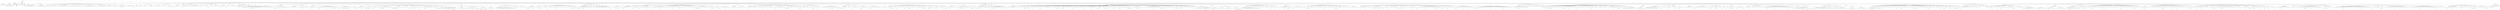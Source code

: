 digraph Tree {
	"t0" [label = "TEI"];
	"t1" [label = "teiHeader"];
	"t2" [label = "fileDesc"];
	"t3" [label = "titleStmt"];
	"t4" [label = "title"];
	"t5" [label = "author"];
	"t6" [label = "principal"];
	"t7" [label = "editionStmt"];
	"t8" [label = "edition"];
	"t9" [label = "respStmt"];
	"t10" [label = "name"];
	"t11" [label = "resp"];
	"t12" [label = "respStmt"];
	"t13" [label = "name"];
	"t14" [label = "resp"];
	"t15" [label = "publicationStmt"];
	"t16" [label = "publisher"];
	"t17" [label = "date"];
	"t18" [label = "availability"];
	"t19" [label = "licence"];
	"t20" [label = "idno"];
	"t21" [label = "sourceDesc"];
	"t22" [label = "profileDesc"];
	"t23" [label = "creation"];
	"t24" [label = "date"];
	"t25" [label = "langUsage"];
	"t26" [label = "language"];
	"t27" [label = "textClass"];
	"t28" [label = "keywords"];
	"t29" [label = "term"];
	"t30" [label = "text"];
	"t31" [label = "body"];
	"t32" [label = "head"];
	"t33" [label = "lb"];
	"t34" [label = "lb"];
	"t35" [label = "lb"];
	"t36" [label = "div"];
	"t37" [label = "head"];
	"t38" [label = "lb"];
	"t39" [label = "p"];
	"t40" [label = "hi"];
	"t41" [label = "p"];
	"t42" [label = "hi"];
	"t43" [label = "hi"];
	"t44" [label = "ref"];
	"t45" [label = "ref"];
	"t46" [label = "ref"];
	"t47" [label = "hi"];
	"t48" [label = "ref"];
	"t49" [label = "p"];
	"t50" [label = "ref"];
	"t51" [label = "ref"];
	"t52" [label = "ref"];
	"t53" [label = "ref"];
	"t54" [label = "hi"];
	"t55" [label = "ref"];
	"t56" [label = "ref"];
	"t57" [label = "hi"];
	"t58" [label = "p"];
	"t59" [label = "p"];
	"t60" [label = "div"];
	"t61" [label = "head"];
	"t62" [label = "p"];
	"t63" [label = "ref"];
	"t64" [label = "ref"];
	"t65" [label = "p"];
	"t66" [label = "ref"];
	"t67" [label = "p"];
	"t68" [label = "ref"];
	"t69" [label = "ref"];
	"t70" [label = "p"];
	"t71" [label = "ref"];
	"t72" [label = "ref"];
	"t73" [label = "ref"];
	"t74" [label = "p"];
	"t75" [label = "ref"];
	"t76" [label = "p"];
	"t77" [label = "hi"];
	"t78" [label = "p"];
	"t79" [label = "hi"];
	"t80" [label = "ref"];
	"t81" [label = "ref"];
	"t82" [label = "hi"];
	"t83" [label = "ref"];
	"t84" [label = "hi"];
	"t85" [label = "ref"];
	"t86" [label = "ref"];
	"t87" [label = "p"];
	"t88" [label = "hi"];
	"t89" [label = "p"];
	"t90" [label = "hi"];
	"t91" [label = "ref"];
	"t92" [label = "ref"];
	"t93" [label = "ref"];
	"t94" [label = "ref"];
	"t95" [label = "ref"];
	"t96" [label = "ref"];
	"t97" [label = "p"];
	"t98" [label = "ref"];
	"t99" [label = "p"];
	"t100" [label = "hi"];
	"t101" [label = "ref"];
	"t102" [label = "p"];
	"t103" [label = "ref"];
	"t104" [label = "ref"];
	"t105" [label = "ref"];
	"t106" [label = "ref"];
	"t107" [label = "ref"];
	"t108" [label = "ref"];
	"t109" [label = "ref"];
	"t110" [label = "ref"];
	"t111" [label = "ref"];
	"t112" [label = "ref"];
	"t113" [label = "p"];
	"t114" [label = "ref"];
	"t115" [label = "ref"];
	"t116" [label = "ref"];
	"t117" [label = "ref"];
	"t118" [label = "ref"];
	"t119" [label = "ref"];
	"t120" [label = "ref"];
	"t121" [label = "ref"];
	"t122" [label = "p"];
	"t123" [label = "ref"];
	"t124" [label = "ref"];
	"t125" [label = "ref"];
	"t126" [label = "ref"];
	"t127" [label = "ref"];
	"t128" [label = "p"];
	"t129" [label = "ref"];
	"t130" [label = "ref"];
	"t131" [label = "ref"];
	"t132" [label = "ref"];
	"t133" [label = "p"];
	"t134" [label = "ref"];
	"t135" [label = "ref"];
	"t136" [label = "hi"];
	"t137" [label = "hi"];
	"t138" [label = "hi"];
	"t139" [label = "hi"];
	"t140" [label = "ref"];
	"t141" [label = "ref"];
	"t142" [label = "ref"];
	"t143" [label = "p"];
	"t144" [label = "ref"];
	"t145" [label = "ref"];
	"t146" [label = "hi"];
	"t147" [label = "ref"];
	"t148" [label = "ref"];
	"t149" [label = "hi"];
	"t150" [label = "hi"];
	"t151" [label = "div"];
	"t152" [label = "head"];
	"t153" [label = "lb"];
	"t154" [label = "lb"];
	"t155" [label = "lg"];
	"t156" [label = "l"];
	"t157" [label = "l"];
	"t158" [label = "l"];
	"t159" [label = "l"];
	"t160" [label = "lg"];
	"t161" [label = "l"];
	"t162" [label = "l"];
	"t163" [label = "l"];
	"t164" [label = "l"];
	"t165" [label = "lg"];
	"t166" [label = "l"];
	"t167" [label = "l"];
	"t168" [label = "l"];
	"t169" [label = "l"];
	"t170" [label = "l"];
	"t171" [label = "l"];
	"t172" [label = "p"];
	"t173" [label = "div"];
	"t174" [label = "head"];
	"t175" [label = "lb"];
	"t176" [label = "lg"];
	"t177" [label = "l"];
	"t178" [label = "l"];
	"t179" [label = "l"];
	"t180" [label = "l"];
	"t181" [label = "lg"];
	"t182" [label = "l"];
	"t183" [label = "l"];
	"t184" [label = "l"];
	"t185" [label = "l"];
	"t186" [label = "lg"];
	"t187" [label = "l"];
	"t188" [label = "l"];
	"t189" [label = "l"];
	"t190" [label = "ref"];
	"t191" [label = "l"];
	"t192" [label = "p"];
	"t193" [label = "hi"];
	"t194" [label = "div"];
	"t195" [label = "head"];
	"t196" [label = "lg"];
	"t197" [label = "l"];
	"t198" [label = "hi"];
	"t199" [label = "l"];
	"t200" [label = "l"];
	"t201" [label = "l"];
	"t202" [label = "l"];
	"t203" [label = "l"];
	"t204" [label = "lg"];
	"t205" [label = "l"];
	"t206" [label = "l"];
	"t207" [label = "ref"];
	"t208" [label = "l"];
	"t209" [label = "l"];
	"t210" [label = "l"];
	"t211" [label = "l"];
	"t212" [label = "p"];
	"t213" [label = "div"];
	"t214" [label = "head"];
	"t215" [label = "l"];
	"t216" [label = "hi"];
	"t217" [label = "l"];
	"t218" [label = "l"];
	"t219" [label = "l"];
	"t220" [label = "l"];
	"t221" [label = "l"];
	"t222" [label = "p"];
	"t223" [label = "div"];
	"t224" [label = "head"];
	"t225" [label = "lb"];
	"t226" [label = "hi"];
	"t227" [label = "lb"];
	"t228" [label = "lg"];
	"t229" [label = "l"];
	"t230" [label = "l"];
	"t231" [label = "l"];
	"t232" [label = "l"];
	"t233" [label = "lg"];
	"t234" [label = "l"];
	"t235" [label = "l"];
	"t236" [label = "l"];
	"t237" [label = "l"];
	"t238" [label = "lg"];
	"t239" [label = "l"];
	"t240" [label = "l"];
	"t241" [label = "l"];
	"t242" [label = "l"];
	"t243" [label = "ref"];
	"t244" [label = "lg"];
	"t245" [label = "l"];
	"t246" [label = "l"];
	"t247" [label = "l"];
	"t248" [label = "l"];
	"t249" [label = "lg"];
	"t250" [label = "l"];
	"t251" [label = "l"];
	"t252" [label = "l"];
	"t253" [label = "l"];
	"t254" [label = "p"];
	"t255" [label = "p"];
	"t256" [label = "hi"];
	"t257" [label = "div"];
	"t258" [label = "head"];
	"t259" [label = "lg"];
	"t260" [label = "l"];
	"t261" [label = "ref"];
	"t262" [label = "l"];
	"t263" [label = "l"];
	"t264" [label = "l"];
	"t265" [label = "lg"];
	"t266" [label = "l"];
	"t267" [label = "ref"];
	"t268" [label = "l"];
	"t269" [label = "l"];
	"t270" [label = "l"];
	"t271" [label = "lg"];
	"t272" [label = "l"];
	"t273" [label = "l"];
	"t274" [label = "l"];
	"t275" [label = "l"];
	"t276" [label = "p"];
	"t277" [label = "hi"];
	"t278" [label = "div"];
	"t279" [label = "head"];
	"t280" [label = "div"];
	"t281" [label = "head"];
	"t282" [label = "div"];
	"t283" [label = "head"];
	"t284" [label = "p"];
	"t285" [label = "ref"];
	"t286" [label = "div"];
	"t287" [label = "head"];
	"t288" [label = "p"];
	"t289" [label = "div"];
	"t290" [label = "head"];
	"t291" [label = "p"];
	"t292" [label = "ref"];
	"t293" [label = "ref"];
	"t294" [label = "div"];
	"t295" [label = "head"];
	"t296" [label = "p"];
	"t297" [label = "div"];
	"t298" [label = "head"];
	"t299" [label = "p"];
	"t300" [label = "div"];
	"t301" [label = "head"];
	"t302" [label = "p"];
	"t303" [label = "ref"];
	"t304" [label = "div"];
	"t305" [label = "head"];
	"t306" [label = "p"];
	"t307" [label = "ref"];
	"t308" [label = "p"];
	"t309" [label = "p"];
	"t310" [label = "div"];
	"t311" [label = "pb"];
	"t312" [label = "head"];
	"t313" [label = "div"];
	"t314" [label = "head"];
	"t315" [label = "sp"];
	"t316" [label = "l"];
	"t317" [label = "l"];
	"t318" [label = "l"];
	"t319" [label = "ref"];
	"t320" [label = "l"];
	"t321" [label = "l"];
	"t322" [label = "pb"];
	"t323" [label = "l"];
	"t324" [label = "ref"];
	"t325" [label = "l"];
	"t326" [label = "l"];
	"t327" [label = "sp"];
	"t328" [label = "l"];
	"t329" [label = "l"];
	"t330" [label = "l"];
	"t331" [label = "l"];
	"t332" [label = "l"];
	"t333" [label = "l"];
	"t334" [label = "l"];
	"t335" [label = "l"];
	"t336" [label = "l"];
	"t337" [label = "l"];
	"t338" [label = "l"];
	"t339" [label = "l"];
	"t340" [label = "l"];
	"t341" [label = "l"];
	"t342" [label = "sp"];
	"t343" [label = "l"];
	"t344" [label = "ref"];
	"t345" [label = "l"];
	"t346" [label = "ref"];
	"t347" [label = "l"];
	"t348" [label = "l"];
	"t349" [label = "l"];
	"t350" [label = "pb"];
	"t351" [label = "l"];
	"t352" [label = "l"];
	"t353" [label = "l"];
	"t354" [label = "ref"];
	"t355" [label = "l"];
	"t356" [label = "l"];
	"t357" [label = "l"];
	"t358" [label = "l"];
	"t359" [label = "div"];
	"t360" [label = "head"];
	"t361" [label = "sp"];
	"t362" [label = "l"];
	"t363" [label = "sp"];
	"t364" [label = "l"];
	"t365" [label = "l"];
	"t366" [label = "l"];
	"t367" [label = "l"];
	"t368" [label = "l"];
	"t369" [label = "sp"];
	"t370" [label = "l"];
	"t371" [label = "l"];
	"t372" [label = "l"];
	"t373" [label = "l"];
	"t374" [label = "pb"];
	"t375" [label = "l"];
	"t376" [label = "l"];
	"t377" [label = "l"];
	"t378" [label = "sp"];
	"t379" [label = "l"];
	"t380" [label = "sp"];
	"t381" [label = "l"];
	"t382" [label = "div"];
	"t383" [label = "head"];
	"t384" [label = "sp"];
	"t385" [label = "l"];
	"t386" [label = "sp"];
	"t387" [label = "l"];
	"t388" [label = "ref"];
	"t389" [label = "l"];
	"t390" [label = "l"];
	"t391" [label = "l"];
	"t392" [label = "l"];
	"t393" [label = "sp"];
	"t394" [label = "l"];
	"t395" [label = "l"];
	"t396" [label = "ref"];
	"t397" [label = "l"];
	"t398" [label = "pb"];
	"t399" [label = "l"];
	"t400" [label = "l"];
	"t401" [label = "l"];
	"t402" [label = "l"];
	"t403" [label = "l"];
	"t404" [label = "ref"];
	"t405" [label = "l"];
	"t406" [label = "l"];
	"t407" [label = "l"];
	"t408" [label = "l"];
	"t409" [label = "ref"];
	"t410" [label = "l"];
	"t411" [label = "l"];
	"t412" [label = "ref"];
	"t413" [label = "l"];
	"t414" [label = "ref"];
	"t415" [label = "l"];
	"t416" [label = "l"];
	"t417" [label = "l"];
	"t418" [label = "ref"];
	"t419" [label = "sp"];
	"t420" [label = "l"];
	"t421" [label = "ref"];
	"t422" [label = "l"];
	"t423" [label = "l"];
	"t424" [label = "ref"];
	"t425" [label = "l"];
	"t426" [label = "ref"];
	"t427" [label = "l"];
	"t428" [label = "ref"];
	"t429" [label = "l"];
	"t430" [label = "ref"];
	"t431" [label = "l"];
	"t432" [label = "ref"];
	"t433" [label = "l"];
	"t434" [label = "pb"];
	"t435" [label = "l"];
	"t436" [label = "l"];
	"t437" [label = "sp"];
	"t438" [label = "l"];
	"t439" [label = "l"];
	"t440" [label = "l"];
	"t441" [label = "ref"];
	"t442" [label = "l"];
	"t443" [label = "div"];
	"t444" [label = "head"];
	"t445" [label = "sp"];
	"t446" [label = "l"];
	"t447" [label = "ref"];
	"t448" [label = "l"];
	"t449" [label = "l"];
	"t450" [label = "l"];
	"t451" [label = "ref"];
	"t452" [label = "l"];
	"t453" [label = "l"];
	"t454" [label = "sp"];
	"t455" [label = "l"];
	"t456" [label = "ref"];
	"t457" [label = "l"];
	"t458" [label = "ref"];
	"t459" [label = "l"];
	"t460" [label = "ref"];
	"t461" [label = "l"];
	"t462" [label = "pb"];
	"t463" [label = "l"];
	"t464" [label = "l"];
	"t465" [label = "ref"];
	"t466" [label = "sp"];
	"t467" [label = "l"];
	"t468" [label = "ref"];
	"t469" [label = "l"];
	"t470" [label = "l"];
	"t471" [label = "l"];
	"t472" [label = "sp"];
	"t473" [label = "l"];
	"t474" [label = "l"];
	"t475" [label = "l"];
	"t476" [label = "ref"];
	"t477" [label = "l"];
	"t478" [label = "ref"];
	"t479" [label = "l"];
	"t480" [label = "ref"];
	"t481" [label = "l"];
	"t482" [label = "l"];
	"t483" [label = "l"];
	"t484" [label = "l"];
	"t485" [label = "l"];
	"t486" [label = "l"];
	"t487" [label = "l"];
	"t488" [label = "sp"];
	"t489" [label = "l"];
	"t490" [label = "ref"];
	"t491" [label = "ref"];
	"t492" [label = "l"];
	"t493" [label = "ref"];
	"t494" [label = "ref"];
	"t495" [label = "l"];
	"t496" [label = "pb"];
	"t497" [label = "l"];
	"t498" [label = "l"];
	"t499" [label = "l"];
	"t500" [label = "l"];
	"t501" [label = "l"];
	"t502" [label = "sp"];
	"t503" [label = "l"];
	"t504" [label = "sp"];
	"t505" [label = "l"];
	"t506" [label = "sp"];
	"t507" [label = "l"];
	"t508" [label = "l"];
	"t509" [label = "sp"];
	"t510" [label = "l"];
	"t511" [label = "ref"];
	"t512" [label = "l"];
	"t513" [label = "l"];
	"t514" [label = "l"];
	"t515" [label = "ref"];
	"t516" [label = "l"];
	"t517" [label = "l"];
	"t518" [label = "ref"];
	"t519" [label = "l"];
	"t520" [label = "l"];
	"t521" [label = "sp"];
	"t522" [label = "l"];
	"t523" [label = "pb"];
	"t524" [label = "l"];
	"t525" [label = "sp"];
	"t526" [label = "l"];
	"t527" [label = "l"];
	"t528" [label = "l"];
	"t529" [label = "ref"];
	"t530" [label = "l"];
	"t531" [label = "ref"];
	"t532" [label = "l"];
	"t533" [label = "l"];
	"t534" [label = "l"];
	"t535" [label = "l"];
	"t536" [label = "l"];
	"t537" [label = "l"];
	"t538" [label = "sp"];
	"t539" [label = "l"];
	"t540" [label = "sp"];
	"t541" [label = "l"];
	"t542" [label = "ref"];
	"t543" [label = "l"];
	"t544" [label = "ref"];
	"t545" [label = "sp"];
	"t546" [label = "l"];
	"t547" [label = "sp"];
	"t548" [label = "l"];
	"t549" [label = "l"];
	"t550" [label = "l"];
	"t551" [label = "pb"];
	"t552" [label = "l"];
	"t553" [label = "l"];
	"t554" [label = "sp"];
	"t555" [label = "l"];
	"t556" [label = "ref"];
	"t557" [label = "l"];
	"t558" [label = "sp"];
	"t559" [label = "l"];
	"t560" [label = "ref"];
	"t561" [label = "l"];
	"t562" [label = "l"];
	"t563" [label = "l"];
	"t564" [label = "div"];
	"t565" [label = "head"];
	"t566" [label = "sp"];
	"t567" [label = "lg"];
	"t568" [label = "l"];
	"t569" [label = "l"];
	"t570" [label = "l"];
	"t571" [label = "l"];
	"t572" [label = "ref"];
	"t573" [label = "l"];
	"t574" [label = "l"];
	"t575" [label = "ref"];
	"t576" [label = "lg"];
	"t577" [label = "l"];
	"t578" [label = "l"];
	"t579" [label = "l"];
	"t580" [label = "pb"];
	"t581" [label = "l"];
	"t582" [label = "ref"];
	"t583" [label = "l"];
	"t584" [label = "ref"];
	"t585" [label = "l"];
	"t586" [label = "lg"];
	"t587" [label = "l"];
	"t588" [label = "l"];
	"t589" [label = "l"];
	"t590" [label = "l"];
	"t591" [label = "l"];
	"t592" [label = "ref"];
	"t593" [label = "l"];
	"t594" [label = "lg"];
	"t595" [label = "l"];
	"t596" [label = "l"];
	"t597" [label = "l"];
	"t598" [label = "l"];
	"t599" [label = "l"];
	"t600" [label = "l"];
	"t601" [label = "l"];
	"t602" [label = "ref"];
	"t603" [label = "l"];
	"t604" [label = "l"];
	"t605" [label = "l"];
	"t606" [label = "l"];
	"t607" [label = "ref"];
	"t608" [label = "l"];
	"t609" [label = "lg"];
	"t610" [label = "l"];
	"t611" [label = "pb"];
	"t612" [label = "l"];
	"t613" [label = "ref"];
	"t614" [label = "l"];
	"t615" [label = "ref"];
	"t616" [label = "l"];
	"t617" [label = "l"];
	"t618" [label = "ref"];
	"t619" [label = "ref"];
	"t620" [label = "l"];
	"t621" [label = "lg"];
	"t622" [label = "l"];
	"t623" [label = "l"];
	"t624" [label = "l"];
	"t625" [label = "ref"];
	"t626" [label = "l"];
	"t627" [label = "l"];
	"t628" [label = "l"];
	"t629" [label = "lg"];
	"t630" [label = "l"];
	"t631" [label = "l"];
	"t632" [label = "l"];
	"t633" [label = "l"];
	"t634" [label = "l"];
	"t635" [label = "l"];
	"t636" [label = "lg"];
	"t637" [label = "l"];
	"t638" [label = "l"];
	"t639" [label = "l"];
	"t640" [label = "l"];
	"t641" [label = "l"];
	"t642" [label = "pb"];
	"t643" [label = "l"];
	"t644" [label = "div"];
	"t645" [label = "head"];
	"t646" [label = "sp"];
	"t647" [label = "l"];
	"t648" [label = "l"];
	"t649" [label = "sp"];
	"t650" [label = "l"];
	"t651" [label = "sp"];
	"t652" [label = "l"];
	"t653" [label = "l"];
	"t654" [label = "ref"];
	"t655" [label = "sp"];
	"t656" [label = "l"];
	"t657" [label = "ref"];
	"t658" [label = "l"];
	"t659" [label = "ref"];
	"t660" [label = "l"];
	"t661" [label = "sp"];
	"t662" [label = "l"];
	"t663" [label = "l"];
	"t664" [label = "sp"];
	"t665" [label = "l"];
	"t666" [label = "l"];
	"t667" [label = "pb"];
	"t668" [label = "l"];
	"t669" [label = "l"];
	"t670" [label = "l"];
	"t671" [label = "l"];
	"t672" [label = "sp"];
	"t673" [label = "l"];
	"t674" [label = "l"];
	"t675" [label = "l"];
	"t676" [label = "l"];
	"t677" [label = "sp"];
	"t678" [label = "l"];
	"t679" [label = "l"];
	"t680" [label = "ref"];
	"t681" [label = "div"];
	"t682" [label = "head"];
	"t683" [label = "sp"];
	"t684" [label = "l"];
	"t685" [label = "ref"];
	"t686" [label = "l"];
	"t687" [label = "ref"];
	"t688" [label = "l"];
	"t689" [label = "l"];
	"t690" [label = "l"];
	"t691" [label = "pb"];
	"t692" [label = "l"];
	"t693" [label = "sp"];
	"t694" [label = "l"];
	"t695" [label = "l"];
	"t696" [label = "l"];
	"t697" [label = "ref"];
	"t698" [label = "l"];
	"t699" [label = "l"];
	"t700" [label = "ref"];
	"t701" [label = "l"];
	"t702" [label = "sp"];
	"t703" [label = "l"];
	"t704" [label = "l"];
	"t705" [label = "l"];
	"t706" [label = "l"];
	"t707" [label = "ref"];
	"t708" [label = "sp"];
	"t709" [label = "l"];
	"t710" [label = "l"];
	"t711" [label = "l"];
	"t712" [label = "l"];
	"t713" [label = "sp"];
	"t714" [label = "l"];
	"t715" [label = "sp"];
	"t716" [label = "l"];
	"t717" [label = "sp"];
	"t718" [label = "l"];
	"t719" [label = "pb"];
	"t720" [label = "sp"];
	"t721" [label = "l"];
	"t722" [label = "sp"];
	"t723" [label = "l"];
	"t724" [label = "sp"];
	"t725" [label = "l"];
	"t726" [label = "sp"];
	"t727" [label = "l"];
	"t728" [label = "sp"];
	"t729" [label = "l"];
	"t730" [label = "l"];
	"t731" [label = "sp"];
	"t732" [label = "l"];
	"t733" [label = "l"];
	"t734" [label = "sp"];
	"t735" [label = "l"];
	"t736" [label = "l"];
	"t737" [label = "l"];
	"t738" [label = "sp"];
	"t739" [label = "l"];
	"t740" [label = "ref"];
	"t741" [label = "sp"];
	"t742" [label = "l"];
	"t743" [label = "sp"];
	"t744" [label = "l"];
	"t745" [label = "ref"];
	"t746" [label = "pb"];
	"t747" [label = "sp"];
	"t748" [label = "l"];
	"t749" [label = "l"];
	"t750" [label = "sp"];
	"t751" [label = "l"];
	"t752" [label = "ref"];
	"t753" [label = "l"];
	"t754" [label = "ref"];
	"t755" [label = "l"];
	"t756" [label = "ref"];
	"t757" [label = "l"];
	"t758" [label = "l"];
	"t759" [label = "ref"];
	"t760" [label = "l"];
	"t761" [label = "ref"];
	"t762" [label = "l"];
	"t763" [label = "l"];
	"t764" [label = "l"];
	"t765" [label = "p"];
	"t766" [label = "div"];
	"t767" [label = "pb"];
	"t768" [label = "head"];
	"t769" [label = "div"];
	"t770" [label = "head"];
	"t771" [label = "p"];
	"t772" [label = "hi"];
	"t773" [label = "div"];
	"t774" [label = "head"];
	"t775" [label = "p"];
	"t776" [label = "div"];
	"t777" [label = "head"];
	"t778" [label = "p"];
	"t779" [label = "ref"];
	"t780" [label = "div"];
	"t781" [label = "head"];
	"t782" [label = "p"];
	"t783" [label = "ref"];
	"t784" [label = "div"];
	"t785" [label = "head"];
	"t786" [label = "p"];
	"t787" [label = "div"];
	"t788" [label = "head"];
	"t789" [label = "p"];
	"t790" [label = "div"];
	"t791" [label = "head"];
	"t792" [label = "p"];
	"t793" [label = "div"];
	"t794" [label = "head"];
	"t795" [label = "p"];
	"t796" [label = "div"];
	"t797" [label = "pb"];
	"t798" [label = "head"];
	"t799" [label = "div"];
	"t800" [label = "head"];
	"t801" [label = "sp"];
	"t802" [label = "l"];
	"t803" [label = "l"];
	"t804" [label = "l"];
	"t805" [label = "l"];
	"t806" [label = "l"];
	"t807" [label = "l"];
	"t808" [label = "l"];
	"t809" [label = "l"];
	"t810" [label = "l"];
	"t811" [label = "l"];
	"t812" [label = "l"];
	"t813" [label = "l"];
	"t814" [label = "l"];
	"t815" [label = "l"];
	"t816" [label = "pb"];
	"t817" [label = "sp"];
	"t818" [label = "l"];
	"t819" [label = "l"];
	"t820" [label = "l"];
	"t821" [label = "l"];
	"t822" [label = "ref"];
	"t823" [label = "l"];
	"t824" [label = "l"];
	"t825" [label = "ref"];
	"t826" [label = "l"];
	"t827" [label = "l"];
	"t828" [label = "div"];
	"t829" [label = "head"];
	"t830" [label = "sp"];
	"t831" [label = "l"];
	"t832" [label = "l"];
	"t833" [label = "ref"];
	"t834" [label = "ref"];
	"t835" [label = "l"];
	"t836" [label = "l"];
	"t837" [label = "l"];
	"t838" [label = "l"];
	"t839" [label = "l"];
	"t840" [label = "l"];
	"t841" [label = "sp"];
	"t842" [label = "l"];
	"t843" [label = "pb"];
	"t844" [label = "l"];
	"t845" [label = "l"];
	"t846" [label = "l"];
	"t847" [label = "l"];
	"t848" [label = "l"];
	"t849" [label = "ref"];
	"t850" [label = "sp"];
	"t851" [label = "l"];
	"t852" [label = "l"];
	"t853" [label = "l"];
	"t854" [label = "l"];
	"t855" [label = "l"];
	"t856" [label = "l"];
	"t857" [label = "l"];
	"t858" [label = "ref"];
	"t859" [label = "l"];
	"t860" [label = "l"];
	"t861" [label = "sp"];
	"t862" [label = "l"];
	"t863" [label = "ref"];
	"t864" [label = "l"];
	"t865" [label = "l"];
	"t866" [label = "l"];
	"t867" [label = "l"];
	"t868" [label = "l"];
	"t869" [label = "l"];
	"t870" [label = "pb"];
	"t871" [label = "l"];
	"t872" [label = "l"];
	"t873" [label = "l"];
	"t874" [label = "l"];
	"t875" [label = "l"];
	"t876" [label = "sp"];
	"t877" [label = "l"];
	"t878" [label = "sp"];
	"t879" [label = "l"];
	"t880" [label = "sp"];
	"t881" [label = "l"];
	"t882" [label = "sp"];
	"t883" [label = "l"];
	"t884" [label = "sp"];
	"t885" [label = "l"];
	"t886" [label = "ref"];
	"t887" [label = "sp"];
	"t888" [label = "l"];
	"t889" [label = "sp"];
	"t890" [label = "l"];
	"t891" [label = "sp"];
	"t892" [label = "l"];
	"t893" [label = "sp"];
	"t894" [label = "l"];
	"t895" [label = "sp"];
	"t896" [label = "l"];
	"t897" [label = "sp"];
	"t898" [label = "l"];
	"t899" [label = "pb"];
	"t900" [label = "l"];
	"t901" [label = "sp"];
	"t902" [label = "l"];
	"t903" [label = "l"];
	"t904" [label = "sp"];
	"t905" [label = "l"];
	"t906" [label = "sp"];
	"t907" [label = "l"];
	"t908" [label = "sp"];
	"t909" [label = "l"];
	"t910" [label = "sp"];
	"t911" [label = "l"];
	"t912" [label = "sp"];
	"t913" [label = "l"];
	"t914" [label = "sp"];
	"t915" [label = "l"];
	"t916" [label = "sp"];
	"t917" [label = "l"];
	"t918" [label = "l"];
	"t919" [label = "ref"];
	"t920" [label = "sp"];
	"t921" [label = "l"];
	"t922" [label = "sp"];
	"t923" [label = "l"];
	"t924" [label = "l"];
	"t925" [label = "ref"];
	"t926" [label = "ref"];
	"t927" [label = "l"];
	"t928" [label = "pb"];
	"t929" [label = "l"];
	"t930" [label = "l"];
	"t931" [label = "l"];
	"t932" [label = "l"];
	"t933" [label = "l"];
	"t934" [label = "l"];
	"t935" [label = "l"];
	"t936" [label = "l"];
	"t937" [label = "sp"];
	"t938" [label = "l"];
	"t939" [label = "l"];
	"t940" [label = "ref"];
	"t941" [label = "l"];
	"t942" [label = "ref"];
	"t943" [label = "l"];
	"t944" [label = "sp"];
	"t945" [label = "l"];
	"t946" [label = "l"];
	"t947" [label = "l"];
	"t948" [label = "l"];
	"t949" [label = "ref"];
	"t950" [label = "ref"];
	"t951" [label = "sp"];
	"t952" [label = "l"];
	"t953" [label = "l"];
	"t954" [label = "l"];
	"t955" [label = "l"];
	"t956" [label = "l"];
	"t957" [label = "pb"];
	"t958" [label = "l"];
	"t959" [label = "l"];
	"t960" [label = "l"];
	"t961" [label = "ref"];
	"t962" [label = "div"];
	"t963" [label = "head"];
	"t964" [label = "sp"];
	"t965" [label = "l"];
	"t966" [label = "l"];
	"t967" [label = "l"];
	"t968" [label = "hi"];
	"t969" [label = "l"];
	"t970" [label = "l"];
	"t971" [label = "l"];
	"t972" [label = "sp"];
	"t973" [label = "l"];
	"t974" [label = "ref"];
	"t975" [label = "l"];
	"t976" [label = "l"];
	"t977" [label = "l"];
	"t978" [label = "l"];
	"t979" [label = "sp"];
	"t980" [label = "l"];
	"t981" [label = "div"];
	"t982" [label = "pb"];
	"t983" [label = "head"];
	"t984" [label = "sp"];
	"t985" [label = "l"];
	"t986" [label = "l"];
	"t987" [label = "ref"];
	"t988" [label = "l"];
	"t989" [label = "sp"];
	"t990" [label = "l"];
	"t991" [label = "l"];
	"t992" [label = "l"];
	"t993" [label = "l"];
	"t994" [label = "l"];
	"t995" [label = "l"];
	"t996" [label = "l"];
	"t997" [label = "sp"];
	"t998" [label = "l"];
	"t999" [label = "sp"];
	"t1000" [label = "l"];
	"t1001" [label = "sp"];
	"t1002" [label = "l"];
	"t1003" [label = "l"];
	"t1004" [label = "pb"];
	"t1005" [label = "sp"];
	"t1006" [label = "l"];
	"t1007" [label = "l"];
	"t1008" [label = "l"];
	"t1009" [label = "l"];
	"t1010" [label = "sp"];
	"t1011" [label = "l"];
	"t1012" [label = "sp"];
	"t1013" [label = "l"];
	"t1014" [label = "sp"];
	"t1015" [label = "l"];
	"t1016" [label = "l"];
	"t1017" [label = "sp"];
	"t1018" [label = "l"];
	"t1019" [label = "l"];
	"t1020" [label = "ref"];
	"t1021" [label = "l"];
	"t1022" [label = "l"];
	"t1023" [label = "l"];
	"t1024" [label = "l"];
	"t1025" [label = "l"];
	"t1026" [label = "l"];
	"t1027" [label = "l"];
	"t1028" [label = "l"];
	"t1029" [label = "pb"];
	"t1030" [label = "sp"];
	"t1031" [label = "l"];
	"t1032" [label = "ref"];
	"t1033" [label = "l"];
	"t1034" [label = "ref"];
	"t1035" [label = "l"];
	"t1036" [label = "sp"];
	"t1037" [label = "l"];
	"t1038" [label = "l"];
	"t1039" [label = "l"];
	"t1040" [label = "sp"];
	"t1041" [label = "l"];
	"t1042" [label = "sp"];
	"t1043" [label = "l"];
	"t1044" [label = "sp"];
	"t1045" [label = "l"];
	"t1046" [label = "sp"];
	"t1047" [label = "l"];
	"t1048" [label = "sp"];
	"t1049" [label = "l"];
	"t1050" [label = "ref"];
	"t1051" [label = "ref"];
	"t1052" [label = "sp"];
	"t1053" [label = "l"];
	"t1054" [label = "div"];
	"t1055" [label = "pb"];
	"t1056" [label = "head"];
	"t1057" [label = "sp"];
	"t1058" [label = "l"];
	"t1059" [label = "l"];
	"t1060" [label = "l"];
	"t1061" [label = "sp"];
	"t1062" [label = "l"];
	"t1063" [label = "l"];
	"t1064" [label = "sp"];
	"t1065" [label = "l"];
	"t1066" [label = "l"];
	"t1067" [label = "l"];
	"t1068" [label = "l"];
	"t1069" [label = "hi"];
	"t1070" [label = "sp"];
	"t1071" [label = "l"];
	"t1072" [label = "ref"];
	"t1073" [label = "l"];
	"t1074" [label = "sp"];
	"t1075" [label = "l"];
	"t1076" [label = "sp"];
	"t1077" [label = "l"];
	"t1078" [label = "pb"];
	"t1079" [label = "sp"];
	"t1080" [label = "l"];
	"t1081" [label = "l"];
	"t1082" [label = "sp"];
	"t1083" [label = "l"];
	"t1084" [label = "l"];
	"t1085" [label = "l"];
	"t1086" [label = "l"];
	"t1087" [label = "l"];
	"t1088" [label = "l"];
	"t1089" [label = "l"];
	"t1090" [label = "ref"];
	"t1091" [label = "l"];
	"t1092" [label = "l"];
	"t1093" [label = "ref"];
	"t1094" [label = "l"];
	"t1095" [label = "ref"];
	"t1096" [label = "l"];
	"t1097" [label = "l"];
	"t1098" [label = "l"];
	"t1099" [label = "l"];
	"t1100" [label = "ref"];
	"t1101" [label = "l"];
	"t1102" [label = "l"];
	"t1103" [label = "ref"];
	"t1104" [label = "div"];
	"t1105" [label = "pb"];
	"t1106" [label = "head"];
	"t1107" [label = "sp"];
	"t1108" [label = "l"];
	"t1109" [label = "ref"];
	"t1110" [label = "l"];
	"t1111" [label = "l"];
	"t1112" [label = "ref"];
	"t1113" [label = "l"];
	"t1114" [label = "sp"];
	"t1115" [label = "l"];
	"t1116" [label = "l"];
	"t1117" [label = "l"];
	"t1118" [label = "l"];
	"t1119" [label = "sp"];
	"t1120" [label = "l"];
	"t1121" [label = "ref"];
	"t1122" [label = "l"];
	"t1123" [label = "l"];
	"t1124" [label = "l"];
	"t1125" [label = "l"];
	"t1126" [label = "l"];
	"t1127" [label = "sp"];
	"t1128" [label = "l"];
	"t1129" [label = "l"];
	"t1130" [label = "ref"];
	"t1131" [label = "pb"];
	"t1132" [label = "l"];
	"t1133" [label = "l"];
	"t1134" [label = "l"];
	"t1135" [label = "l"];
	"t1136" [label = "l"];
	"t1137" [label = "sp"];
	"t1138" [label = "l"];
	"t1139" [label = "ref"];
	"t1140" [label = "l"];
	"t1141" [label = "l"];
	"t1142" [label = "ref"];
	"t1143" [label = "l"];
	"t1144" [label = "l"];
	"t1145" [label = "l"];
	"t1146" [label = "l"];
	"t1147" [label = "l"];
	"t1148" [label = "l"];
	"t1149" [label = "l"];
	"t1150" [label = "l"];
	"t1151" [label = "sp"];
	"t1152" [label = "l"];
	"t1153" [label = "l"];
	"t1154" [label = "l"];
	"t1155" [label = "ref"];
	"t1156" [label = "l"];
	"t1157" [label = "div"];
	"t1158" [label = "pb"];
	"t1159" [label = "head"];
	"t1160" [label = "sp"];
	"t1161" [label = "l"];
	"t1162" [label = "l"];
	"t1163" [label = "l"];
	"t1164" [label = "ref"];
	"t1165" [label = "l"];
	"t1166" [label = "ref"];
	"t1167" [label = "sp"];
	"t1168" [label = "l"];
	"t1169" [label = "ref"];
	"t1170" [label = "l"];
	"t1171" [label = "l"];
	"t1172" [label = "sp"];
	"t1173" [label = "l"];
	"t1174" [label = "ref"];
	"t1175" [label = "sp"];
	"t1176" [label = "l"];
	"t1177" [label = "l"];
	"t1178" [label = "sp"];
	"t1179" [label = "l"];
	"t1180" [label = "l"];
	"t1181" [label = "sp"];
	"t1182" [label = "l"];
	"t1183" [label = "sp"];
	"t1184" [label = "l"];
	"t1185" [label = "pb"];
	"t1186" [label = "l"];
	"t1187" [label = "sp"];
	"t1188" [label = "l"];
	"t1189" [label = "sp"];
	"t1190" [label = "l"];
	"t1191" [label = "ref"];
	"t1192" [label = "l"];
	"t1193" [label = "ref"];
	"t1194" [label = "sp"];
	"t1195" [label = "l"];
	"t1196" [label = "sp"];
	"t1197" [label = "l"];
	"t1198" [label = "l"];
	"t1199" [label = "sp"];
	"t1200" [label = "l"];
	"t1201" [label = "sp"];
	"t1202" [label = "l"];
	"t1203" [label = "l"];
	"t1204" [label = "ref"];
	"t1205" [label = "l"];
	"t1206" [label = "l"];
	"t1207" [label = "l"];
	"t1208" [label = "l"];
	"t1209" [label = "l"];
	"t1210" [label = "ref"];
	"t1211" [label = "sp"];
	"t1212" [label = "l"];
	"t1213" [label = "pb"];
	"t1214" [label = "sp"];
	"t1215" [label = "l"];
	"t1216" [label = "sp"];
	"t1217" [label = "l"];
	"t1218" [label = "l"];
	"t1219" [label = "ref"];
	"t1220" [label = "ref"];
	"t1221" [label = "l"];
	"t1222" [label = "l"];
	"t1223" [label = "ref"];
	"t1224" [label = "l"];
	"t1225" [label = "l"];
	"t1226" [label = "sp"];
	"t1227" [label = "l"];
	"t1228" [label = "ref"];
	"t1229" [label = "l"];
	"t1230" [label = "l"];
	"t1231" [label = "ref"];
	"t1232" [label = "l"];
	"t1233" [label = "sp"];
	"t1234" [label = "l"];
	"t1235" [label = "l"];
	"t1236" [label = "l"];
	"t1237" [label = "ref"];
	"t1238" [label = "l"];
	"t1239" [label = "sp"];
	"t1240" [label = "l"];
	"t1241" [label = "ref"];
	"t1242" [label = "sp"];
	"t1243" [label = "l"];
	"t1244" [label = "pb"];
	"t1245" [label = "div"];
	"t1246" [label = "head"];
	"t1247" [label = "sp"];
	"t1248" [label = "l"];
	"t1249" [label = "l"];
	"t1250" [label = "ref"];
	"t1251" [label = "l"];
	"t1252" [label = "l"];
	"t1253" [label = "l"];
	"t1254" [label = "l"];
	"t1255" [label = "sp"];
	"t1256" [label = "l"];
	"t1257" [label = "l"];
	"t1258" [label = "l"];
	"t1259" [label = "ref"];
	"t1260" [label = "l"];
	"t1261" [label = "l"];
	"t1262" [label = "ref"];
	"t1263" [label = "l"];
	"t1264" [label = "ref"];
	"t1265" [label = "l"];
	"t1266" [label = "l"];
	"t1267" [label = "l"];
	"t1268" [label = "pb"];
	"t1269" [label = "l"];
	"t1270" [label = "l"];
	"t1271" [label = "l"];
	"t1272" [label = "l"];
	"t1273" [label = "sp"];
	"t1274" [label = "l"];
	"t1275" [label = "ref"];
	"t1276" [label = "ref"];
	"t1277" [label = "l"];
	"t1278" [label = "l"];
	"t1279" [label = "sp"];
	"t1280" [label = "l"];
	"t1281" [label = "ref"];
	"t1282" [label = "sp"];
	"t1283" [label = "l"];
	"t1284" [label = "ref"];
	"t1285" [label = "l"];
	"t1286" [label = "l"];
	"t1287" [label = "ref"];
	"t1288" [label = "l"];
	"t1289" [label = "l"];
	"t1290" [label = "p"];
	"t1291" [label = "div"];
	"t1292" [label = "pb"];
	"t1293" [label = "head"];
	"t1294" [label = "div"];
	"t1295" [label = "head"];
	"t1296" [label = "p"];
	"t1297" [label = "ref"];
	"t1298" [label = "div"];
	"t1299" [label = "head"];
	"t1300" [label = "p"];
	"t1301" [label = "ref"];
	"t1302" [label = "div"];
	"t1303" [label = "head"];
	"t1304" [label = "p"];
	"t1305" [label = "ref"];
	"t1306" [label = "div"];
	"t1307" [label = "head"];
	"t1308" [label = "p"];
	"t1309" [label = "ref"];
	"t1310" [label = "div"];
	"t1311" [label = "head"];
	"t1312" [label = "p"];
	"t1313" [label = "div"];
	"t1314" [label = "head"];
	"t1315" [label = "p"];
	"t1316" [label = "div"];
	"t1317" [label = "head"];
	"t1318" [label = "p"];
	"t1319" [label = "div"];
	"t1320" [label = "pb"];
	"t1321" [label = "head"];
	"t1322" [label = "div"];
	"t1323" [label = "head"];
	"t1324" [label = "sp"];
	"t1325" [label = "l"];
	"t1326" [label = "ref"];
	"t1327" [label = "l"];
	"t1328" [label = "l"];
	"t1329" [label = "ref"];
	"t1330" [label = "l"];
	"t1331" [label = "l"];
	"t1332" [label = "ref"];
	"t1333" [label = "l"];
	"t1334" [label = "l"];
	"t1335" [label = "l"];
	"t1336" [label = "l"];
	"t1337" [label = "l"];
	"t1338" [label = "ref"];
	"t1339" [label = "l"];
	"t1340" [label = "l"];
	"t1341" [label = "l"];
	"t1342" [label = "pb"];
	"t1343" [label = "l"];
	"t1344" [label = "div"];
	"t1345" [label = "head"];
	"t1346" [label = "sp"];
	"t1347" [label = "l"];
	"t1348" [label = "l"];
	"t1349" [label = "l"];
	"t1350" [label = "l"];
	"t1351" [label = "l"];
	"t1352" [label = "l"];
	"t1353" [label = "l"];
	"t1354" [label = "l"];
	"t1355" [label = "sp"];
	"t1356" [label = "l"];
	"t1357" [label = "l"];
	"t1358" [label = "sp"];
	"t1359" [label = "l"];
	"t1360" [label = "l"];
	"t1361" [label = "sp"];
	"t1362" [label = "l"];
	"t1363" [label = "l"];
	"t1364" [label = "ref"];
	"t1365" [label = "pb"];
	"t1366" [label = "sp"];
	"t1367" [label = "l"];
	"t1368" [label = "sp"];
	"t1369" [label = "l"];
	"t1370" [label = "l"];
	"t1371" [label = "ref"];
	"t1372" [label = "l"];
	"t1373" [label = "sp"];
	"t1374" [label = "l"];
	"t1375" [label = "sp"];
	"t1376" [label = "l"];
	"t1377" [label = "sp"];
	"t1378" [label = "l"];
	"t1379" [label = "ref"];
	"t1380" [label = "sp"];
	"t1381" [label = "l"];
	"t1382" [label = "sp"];
	"t1383" [label = "l"];
	"t1384" [label = "l"];
	"t1385" [label = "sp"];
	"t1386" [label = "l"];
	"t1387" [label = "sp"];
	"t1388" [label = "l"];
	"t1389" [label = "ref"];
	"t1390" [label = "l"];
	"t1391" [label = "pb"];
	"t1392" [label = "sp"];
	"t1393" [label = "l"];
	"t1394" [label = "l"];
	"t1395" [label = "l"];
	"t1396" [label = "l"];
	"t1397" [label = "l"];
	"t1398" [label = "l"];
	"t1399" [label = "l"];
	"t1400" [label = "l"];
	"t1401" [label = "sp"];
	"t1402" [label = "l"];
	"t1403" [label = "l"];
	"t1404" [label = "sp"];
	"t1405" [label = "l"];
	"t1406" [label = "sp"];
	"t1407" [label = "l"];
	"t1408" [label = "ref"];
	"t1409" [label = "sp"];
	"t1410" [label = "l"];
	"t1411" [label = "l"];
	"t1412" [label = "ref"];
	"t1413" [label = "sp"];
	"t1414" [label = "l"];
	"t1415" [label = "l"];
	"t1416" [label = "l"];
	"t1417" [label = "ref"];
	"t1418" [label = "pb"];
	"t1419" [label = "l"];
	"t1420" [label = "l"];
	"t1421" [label = "sp"];
	"t1422" [label = "l"];
	"t1423" [label = "sp"];
	"t1424" [label = "l"];
	"t1425" [label = "sp"];
	"t1426" [label = "l"];
	"t1427" [label = "sp"];
	"t1428" [label = "l"];
	"t1429" [label = "l"];
	"t1430" [label = "sp"];
	"t1431" [label = "l"];
	"t1432" [label = "ref"];
	"t1433" [label = "l"];
	"t1434" [label = "l"];
	"t1435" [label = "l"];
	"t1436" [label = "sp"];
	"t1437" [label = "l"];
	"t1438" [label = "l"];
	"t1439" [label = "l"];
	"t1440" [label = "l"];
	"t1441" [label = "l"];
	"t1442" [label = "pb"];
	"t1443" [label = "sp"];
	"t1444" [label = "l"];
	"t1445" [label = "l"];
	"t1446" [label = "sp"];
	"t1447" [label = "l"];
	"t1448" [label = "sp"];
	"t1449" [label = "l"];
	"t1450" [label = "l"];
	"t1451" [label = "l"];
	"t1452" [label = "ref"];
	"t1453" [label = "l"];
	"t1454" [label = "l"];
	"t1455" [label = "l"];
	"t1456" [label = "l"];
	"t1457" [label = "sp"];
	"t1458" [label = "l"];
	"t1459" [label = "ref"];
	"t1460" [label = "l"];
	"t1461" [label = "ref"];
	"t1462" [label = "l"];
	"t1463" [label = "l"];
	"t1464" [label = "sp"];
	"t1465" [label = "l"];
	"t1466" [label = "l"];
	"t1467" [label = "sp"];
	"t1468" [label = "l"];
	"t1469" [label = "pb"];
	"t1470" [label = "sp"];
	"t1471" [label = "l"];
	"t1472" [label = "sp"];
	"t1473" [label = "l"];
	"t1474" [label = "ref"];
	"t1475" [label = "sp"];
	"t1476" [label = "l"];
	"t1477" [label = "sp"];
	"t1478" [label = "l"];
	"t1479" [label = "sp"];
	"t1480" [label = "l"];
	"t1481" [label = "sp"];
	"t1482" [label = "l"];
	"t1483" [label = "sp"];
	"t1484" [label = "l"];
	"t1485" [label = "ref"];
	"t1486" [label = "sp"];
	"t1487" [label = "l"];
	"t1488" [label = "sp"];
	"t1489" [label = "l"];
	"t1490" [label = "sp"];
	"t1491" [label = "l"];
	"t1492" [label = "l"];
	"t1493" [label = "pb"];
	"t1494" [label = "l"];
	"t1495" [label = "ref"];
	"t1496" [label = "sp"];
	"t1497" [label = "l"];
	"t1498" [label = "sp"];
	"t1499" [label = "l"];
	"t1500" [label = "sp"];
	"t1501" [label = "l"];
	"t1502" [label = "sp"];
	"t1503" [label = "l"];
	"t1504" [label = "l"];
	"t1505" [label = "sp"];
	"t1506" [label = "l"];
	"t1507" [label = "ref"];
	"t1508" [label = "sp"];
	"t1509" [label = "l"];
	"t1510" [label = "ref"];
	"t1511" [label = "ref"];
	"t1512" [label = "sp"];
	"t1513" [label = "l"];
	"t1514" [label = "sp"];
	"t1515" [label = "l"];
	"t1516" [label = "l"];
	"t1517" [label = "l"];
	"t1518" [label = "l"];
	"t1519" [label = "l"];
	"t1520" [label = "pb"];
	"t1521" [label = "l"];
	"t1522" [label = "ref"];
	"t1523" [label = "l"];
	"t1524" [label = "l"];
	"t1525" [label = "l"];
	"t1526" [label = "l"];
	"t1527" [label = "sp"];
	"t1528" [label = "l"];
	"t1529" [label = "l"];
	"t1530" [label = "l"];
	"t1531" [label = "l"];
	"t1532" [label = "l"];
	"t1533" [label = "l"];
	"t1534" [label = "l"];
	"t1535" [label = "l"];
	"t1536" [label = "ref"];
	"t1537" [label = "l"];
	"t1538" [label = "l"];
	"t1539" [label = "l"];
	"t1540" [label = "l"];
	"t1541" [label = "l"];
	"t1542" [label = "l"];
	"t1543" [label = "ref"];
	"t1544" [label = "l"];
	"t1545" [label = "ref"];
	"t1546" [label = "l"];
	"t1547" [label = "sp"];
	"t1548" [label = "l"];
	"t1549" [label = "pb"];
	"t1550" [label = "l"];
	"t1551" [label = "sp"];
	"t1552" [label = "l"];
	"t1553" [label = "sp"];
	"t1554" [label = "l"];
	"t1555" [label = "sp"];
	"t1556" [label = "l"];
	"t1557" [label = "l"];
	"t1558" [label = "l"];
	"t1559" [label = "l"];
	"t1560" [label = "ref"];
	"t1561" [label = "sp"];
	"t1562" [label = "l"];
	"t1563" [label = "l"];
	"t1564" [label = "ref"];
	"t1565" [label = "l"];
	"t1566" [label = "l"];
	"t1567" [label = "ref"];
	"t1568" [label = "sp"];
	"t1569" [label = "l"];
	"t1570" [label = "l"];
	"t1571" [label = "pb"];
	"t1572" [label = "sp"];
	"t1573" [label = "l"];
	"t1574" [label = "sp"];
	"t1575" [label = "l"];
	"t1576" [label = "sp"];
	"t1577" [label = "l"];
	"t1578" [label = "sp"];
	"t1579" [label = "l"];
	"t1580" [label = "sp"];
	"t1581" [label = "l"];
	"t1582" [label = "sp"];
	"t1583" [label = "l"];
	"t1584" [label = "l"];
	"t1585" [label = "sp"];
	"t1586" [label = "l"];
	"t1587" [label = "sp"];
	"t1588" [label = "l"];
	"t1589" [label = "sp"];
	"t1590" [label = "l"];
	"t1591" [label = "ref"];
	"t1592" [label = "sp"];
	"t1593" [label = "l"];
	"t1594" [label = "sp"];
	"t1595" [label = "l"];
	"t1596" [label = "l"];
	"t1597" [label = "l"];
	"t1598" [label = "ref"];
	"t1599" [label = "pb"];
	"t1600" [label = "l"];
	"t1601" [label = "l"];
	"t1602" [label = "ref"];
	"t1603" [label = "l"];
	"t1604" [label = "l"];
	"t1605" [label = "l"];
	"t1606" [label = "l"];
	"t1607" [label = "ref"];
	"t1608" [label = "l"];
	"t1609" [label = "ref"];
	"t1610" [label = "div"];
	"t1611" [label = "head"];
	"t1612" [label = "sp"];
	"t1613" [label = "lg"];
	"t1614" [label = "l"];
	"t1615" [label = "l"];
	"t1616" [label = "l"];
	"t1617" [label = "ref"];
	"t1618" [label = "l"];
	"t1619" [label = "ref"];
	"t1620" [label = "l"];
	"t1621" [label = "l"];
	"t1622" [label = "lg"];
	"t1623" [label = "l"];
	"t1624" [label = "l"];
	"t1625" [label = "l"];
	"t1626" [label = "ref"];
	"t1627" [label = "l"];
	"t1628" [label = "pb"];
	"t1629" [label = "l"];
	"t1630" [label = "l"];
	"t1631" [label = "lg"];
	"t1632" [label = "l"];
	"t1633" [label = "l"];
	"t1634" [label = "l"];
	"t1635" [label = "l"];
	"t1636" [label = "l"];
	"t1637" [label = "l"];
	"t1638" [label = "lg"];
	"t1639" [label = "l"];
	"t1640" [label = "l"];
	"t1641" [label = "l"];
	"t1642" [label = "ref"];
	"t1643" [label = "l"];
	"t1644" [label = "l"];
	"t1645" [label = "l"];
	"t1646" [label = "lg"];
	"t1647" [label = "l"];
	"t1648" [label = "l"];
	"t1649" [label = "l"];
	"t1650" [label = "l"];
	"t1651" [label = "ref"];
	"t1652" [label = "ref"];
	"t1653" [label = "l"];
	"t1654" [label = "pb"];
	"t1655" [label = "l"];
	"t1656" [label = "ref"];
	"t1657" [label = "lg"];
	"t1658" [label = "l"];
	"t1659" [label = "ref"];
	"t1660" [label = "l"];
	"t1661" [label = "l"];
	"t1662" [label = "l"];
	"t1663" [label = "l"];
	"t1664" [label = "l"];
	"t1665" [label = "lg"];
	"t1666" [label = "l"];
	"t1667" [label = "l"];
	"t1668" [label = "l"];
	"t1669" [label = "l"];
	"t1670" [label = "l"];
	"t1671" [label = "l"];
	"t1672" [label = "div"];
	"t1673" [label = "pb"];
	"t1674" [label = "head"];
	"t1675" [label = "sp"];
	"t1676" [label = "l"];
	"t1677" [label = "l"];
	"t1678" [label = "sp"];
	"t1679" [label = "l"];
	"t1680" [label = "ref"];
	"t1681" [label = "l"];
	"t1682" [label = "sp"];
	"t1683" [label = "l"];
	"t1684" [label = "sp"];
	"t1685" [label = "l"];
	"t1686" [label = "l"];
	"t1687" [label = "sp"];
	"t1688" [label = "l"];
	"t1689" [label = "ref"];
	"t1690" [label = "sp"];
	"t1691" [label = "l"];
	"t1692" [label = "sp"];
	"t1693" [label = "l"];
	"t1694" [label = "pb"];
	"t1695" [label = "sp"];
	"t1696" [label = "l"];
	"t1697" [label = "l"];
	"t1698" [label = "sp"];
	"t1699" [label = "l"];
	"t1700" [label = "sp"];
	"t1701" [label = "l"];
	"t1702" [label = "sp"];
	"t1703" [label = "l"];
	"t1704" [label = "l"];
	"t1705" [label = "sp"];
	"t1706" [label = "l"];
	"t1707" [label = "l"];
	"t1708" [label = "l"];
	"t1709" [label = "l"];
	"t1710" [label = "ref"];
	"t1711" [label = "sp"];
	"t1712" [label = "l"];
	"t1713" [label = "l"];
	"t1714" [label = "sp"];
	"t1715" [label = "l"];
	"t1716" [label = "sp"];
	"t1717" [label = "l"];
	"t1718" [label = "pb"];
	"t1719" [label = "sp"];
	"t1720" [label = "l"];
	"t1721" [label = "l"];
	"t1722" [label = "div"];
	"t1723" [label = "head"];
	"t1724" [label = "sp"];
	"t1725" [label = "l"];
	"t1726" [label = "l"];
	"t1727" [label = "l"];
	"t1728" [label = "l"];
	"t1729" [label = "l"];
	"t1730" [label = "ref"];
	"t1731" [label = "l"];
	"t1732" [label = "l"];
	"t1733" [label = "l"];
	"t1734" [label = "ref"];
	"t1735" [label = "l"];
	"t1736" [label = "ref"];
	"t1737" [label = "l"];
	"t1738" [label = "l"];
	"t1739" [label = "l"];
	"t1740" [label = "pb"];
	"t1741" [label = "sp"];
	"t1742" [label = "l"];
	"t1743" [label = "l"];
	"t1744" [label = "l"];
	"t1745" [label = "l"];
	"t1746" [label = "l"];
	"t1747" [label = "l"];
	"t1748" [label = "l"];
	"t1749" [label = "l"];
	"t1750" [label = "sp"];
	"t1751" [label = "l"];
	"t1752" [label = "l"];
	"t1753" [label = "div"];
	"t1754" [label = "head"];
	"t1755" [label = "sp"];
	"t1756" [label = "l"];
	"t1757" [label = "ref"];
	"t1758" [label = "sp"];
	"t1759" [label = "l"];
	"t1760" [label = "ref"];
	"t1761" [label = "pb"];
	"t1762" [label = "sp"];
	"t1763" [label = "l"];
	"t1764" [label = "sp"];
	"t1765" [label = "l"];
	"t1766" [label = "l"];
	"t1767" [label = "sp"];
	"t1768" [label = "l"];
	"t1769" [label = "l"];
	"t1770" [label = "ref"];
	"t1771" [label = "sp"];
	"t1772" [label = "l"];
	"t1773" [label = "l"];
	"t1774" [label = "sp"];
	"t1775" [label = "l"];
	"t1776" [label = "sp"];
	"t1777" [label = "l"];
	"t1778" [label = "sp"];
	"t1779" [label = "l"];
	"t1780" [label = "sp"];
	"t1781" [label = "l"];
	"t1782" [label = "sp"];
	"t1783" [label = "l"];
	"t1784" [label = "pb"];
	"t1785" [label = "sp"];
	"t1786" [label = "l"];
	"t1787" [label = "l"];
	"t1788" [label = "l"];
	"t1789" [label = "sp"];
	"t1790" [label = "l"];
	"t1791" [label = "l"];
	"t1792" [label = "l"];
	"t1793" [label = "l"];
	"t1794" [label = "sp"];
	"t1795" [label = "l"];
	"t1796" [label = "l"];
	"t1797" [label = "sp"];
	"t1798" [label = "l"];
	"t1799" [label = "ref"];
	"t1800" [label = "ref"];
	"t1801" [label = "l"];
	"t1802" [label = "ref"];
	"t1803" [label = "sp"];
	"t1804" [label = "l"];
	"t1805" [label = "l"];
	"t1806" [label = "l"];
	"t1807" [label = "l"];
	"t1808" [label = "pb"];
	"t1809" [label = "sp"];
	"t1810" [label = "l"];
	"t1811" [label = "l"];
	"t1812" [label = "sp"];
	"t1813" [label = "l"];
	"t1814" [label = "l"];
	"t1815" [label = "sp"];
	"t1816" [label = "l"];
	"t1817" [label = "sp"];
	"t1818" [label = "l"];
	"t1819" [label = "l"];
	"t1820" [label = "l"];
	"t1821" [label = "l"];
	"t1822" [label = "l"];
	"t1823" [label = "l"];
	"t1824" [label = "l"];
	"t1825" [label = "div"];
	"t1826" [label = "pb"];
	"t1827" [label = "head"];
	"t1828" [label = "sp"];
	"t1829" [label = "l"];
	"t1830" [label = "l"];
	"t1831" [label = "sp"];
	"t1832" [label = "l"];
	"t1833" [label = "l"];
	"t1834" [label = "l"];
	"t1835" [label = "l"];
	"t1836" [label = "ref"];
	"t1837" [label = "sp"];
	"t1838" [label = "l"];
	"t1839" [label = "sp"];
	"t1840" [label = "l"];
	"t1841" [label = "l"];
	"t1842" [label = "sp"];
	"t1843" [label = "l"];
	"t1844" [label = "l"];
	"t1845" [label = "l"];
	"t1846" [label = "l"];
	"t1847" [label = "ref"];
	"t1848" [label = "pb"];
	"t1849" [label = "l"];
	"t1850" [label = "l"];
	"t1851" [label = "ref"];
	"t1852" [label = "l"];
	"t1853" [label = "l"];
	"t1854" [label = "ref"];
	"t1855" [label = "l"];
	"t1856" [label = "l"];
	"t1857" [label = "l"];
	"t1858" [label = "ref"];
	"t1859" [label = "sp"];
	"t1860" [label = "l"];
	"t1861" [label = "l"];
	"t1862" [label = "l"];
	"t1863" [label = "ref"];
	"t1864" [label = "l"];
	"t1865" [label = "sp"];
	"t1866" [label = "l"];
	"t1867" [label = "sp"];
	"t1868" [label = "l"];
	"t1869" [label = "l"];
	"t1870" [label = "l"];
	"t1871" [label = "l"];
	"t1872" [label = "l"];
	"t1873" [label = "l"];
	"t1874" [label = "ref"];
	"t1875" [label = "l"];
	"t1876" [label = "pb"];
	"t1877" [label = "sp"];
	"t1878" [label = "l"];
	"t1879" [label = "sp"];
	"t1880" [label = "l"];
	"t1881" [label = "ref"];
	"t1882" [label = "sp"];
	"t1883" [label = "l"];
	"t1884" [label = "sp"];
	"t1885" [label = "l"];
	"t1886" [label = "ref"];
	"t1887" [label = "l"];
	"t1888" [label = "l"];
	"t1889" [label = "sp"];
	"t1890" [label = "l"];
	"t1891" [label = "sp"];
	"t1892" [label = "l"];
	"t1893" [label = "l"];
	"t1894" [label = "l"];
	"t1895" [label = "ref"];
	"t1896" [label = "l"];
	"t1897" [label = "l"];
	"t1898" [label = "l"];
	"t1899" [label = "l"];
	"t1900" [label = "pb"];
	"t1901" [label = "sp"];
	"t1902" [label = "l"];
	"t1903" [label = "l"];
	"t1904" [label = "l"];
	"t1905" [label = "l"];
	"t1906" [label = "l"];
	"t1907" [label = "l"];
	"t1908" [label = "l"];
	"t1909" [label = "ref"];
	"t1910" [label = "l"];
	"t1911" [label = "l"];
	"t1912" [label = "l"];
	"t1913" [label = "l"];
	"t1914" [label = "l"];
	"t1915" [label = "l"];
	"t1916" [label = "l"];
	"t1917" [label = "ref"];
	"t1918" [label = "l"];
	"t1919" [label = "l"];
	"t1920" [label = "ref"];
	"t1921" [label = "l"];
	"t1922" [label = "l"];
	"t1923" [label = "l"];
	"t1924" [label = "l"];
	"t1925" [label = "pb"];
	"t1926" [label = "sp"];
	"t1927" [label = "l"];
	"t1928" [label = "l"];
	"t1929" [label = "sp"];
	"t1930" [label = "l"];
	"t1931" [label = "l"];
	"t1932" [label = "ref"];
	"t1933" [label = "sp"];
	"t1934" [label = "l"];
	"t1935" [label = "sp"];
	"t1936" [label = "l"];
	"t1937" [label = "l"];
	"t1938" [label = "l"];
	"t1939" [label = "sp"];
	"t1940" [label = "l"];
	"t1941" [label = "sp"];
	"t1942" [label = "l"];
	"t1943" [label = "ref"];
	"t1944" [label = "l"];
	"t1945" [label = "ref"];
	"t1946" [label = "l"];
	"t1947" [label = "l"];
	"t1948" [label = "l"];
	"t1949" [label = "l"];
	"t1950" [label = "l"];
	"t1951" [label = "pb"];
	"t1952" [label = "l"];
	"t1953" [label = "l"];
	"t1954" [label = "l"];
	"t1955" [label = "l"];
	"t1956" [label = "l"];
	"t1957" [label = "ref"];
	"t1958" [label = "l"];
	"t1959" [label = "l"];
	"t1960" [label = "l"];
	"t1961" [label = "l"];
	"t1962" [label = "ref"];
	"t1963" [label = "sp"];
	"t1964" [label = "l"];
	"t1965" [label = "ref"];
	"t1966" [label = "l"];
	"t1967" [label = "l"];
	"t1968" [label = "ref"];
	"t1969" [label = "l"];
	"t1970" [label = "l"];
	"t1971" [label = "l"];
	"t1972" [label = "l"];
	"t1973" [label = "l"];
	"t1974" [label = "l"];
	"t1975" [label = "l"];
	"t1976" [label = "l"];
	"t1977" [label = "l"];
	"t1978" [label = "l"];
	"t1979" [label = "pb"];
	"t1980" [label = "l"];
	"t1981" [label = "l"];
	"t1982" [label = "l"];
	"t1983" [label = "l"];
	"t1984" [label = "l"];
	"t1985" [label = "l"];
	"t1986" [label = "l"];
	"t1987" [label = "l"];
	"t1988" [label = "l"];
	"t1989" [label = "l"];
	"t1990" [label = "ref"];
	"t1991" [label = "l"];
	"t1992" [label = "l"];
	"t1993" [label = "l"];
	"t1994" [label = "l"];
	"t1995" [label = "l"];
	"t1996" [label = "l"];
	"t1997" [label = "l"];
	"t1998" [label = "sp"];
	"t1999" [label = "l"];
	"t2000" [label = "l"];
	"t2001" [label = "l"];
	"t2002" [label = "ref"];
	"t2003" [label = "l"];
	"t2004" [label = "l"];
	"t2005" [label = "pb"];
	"t2006" [label = "l"];
	"t2007" [label = "l"];
	"t2008" [label = "l"];
	"t2009" [label = "ref"];
	"t2010" [label = "p"];
	"t2011" [label = "div"];
	"t2012" [label = "head"];
	"t2013" [label = "div"];
	"t2014" [label = "head"];
	"t2015" [label = "p"];
	"t2016" [label = "div"];
	"t2017" [label = "head"];
	"t2018" [label = "p"];
	"t2019" [label = "ref"];
	"t2020" [label = "div"];
	"t2021" [label = "head"];
	"t2022" [label = "p"];
	"t2023" [label = "ref"];
	"t2024" [label = "div"];
	"t2025" [label = "head"];
	"t2026" [label = "p"];
	"t2027" [label = "pb"];
	"t2028" [label = "div"];
	"t2029" [label = "head"];
	"t2030" [label = "p"];
	"t2031" [label = "div"];
	"t2032" [label = "head"];
	"t2033" [label = "p"];
	"t2034" [label = "div"];
	"t2035" [label = "head"];
	"t2036" [label = "p"];
	"t2037" [label = "div"];
	"t2038" [label = "head"];
	"t2039" [label = "p"];
	"t2040" [label = "div"];
	"t2041" [label = "head"];
	"t2042" [label = "p"];
	"t2043" [label = "div"];
	"t2044" [label = "head"];
	"t2045" [label = "p"];
	"t2046" [label = "ref"];
	"t2047" [label = "div"];
	"t2048" [label = "pb"];
	"t2049" [label = "head"];
	"t2050" [label = "div"];
	"t2051" [label = "head"];
	"t2052" [label = "sp"];
	"t2053" [label = "l"];
	"t2054" [label = "l"];
	"t2055" [label = "sp"];
	"t2056" [label = "l"];
	"t2057" [label = "ref"];
	"t2058" [label = "l"];
	"t2059" [label = "sp"];
	"t2060" [label = "l"];
	"t2061" [label = "ref"];
	"t2062" [label = "sp"];
	"t2063" [label = "l"];
	"t2064" [label = "ref"];
	"t2065" [label = "sp"];
	"t2066" [label = "l"];
	"t2067" [label = "ref"];
	"t2068" [label = "pb"];
	"t2069" [label = "sp"];
	"t2070" [label = "l"];
	"t2071" [label = "sp"];
	"t2072" [label = "l"];
	"t2073" [label = "sp"];
	"t2074" [label = "l"];
	"t2075" [label = "sp"];
	"t2076" [label = "l"];
	"t2077" [label = "sp"];
	"t2078" [label = "l"];
	"t2079" [label = "l"];
	"t2080" [label = "sp"];
	"t2081" [label = "l"];
	"t2082" [label = "sp"];
	"t2083" [label = "l"];
	"t2084" [label = "sp"];
	"t2085" [label = "l"];
	"t2086" [label = "sp"];
	"t2087" [label = "l"];
	"t2088" [label = "pb"];
	"t2089" [label = "sp"];
	"t2090" [label = "l"];
	"t2091" [label = "ref"];
	"t2092" [label = "sp"];
	"t2093" [label = "l"];
	"t2094" [label = "sp"];
	"t2095" [label = "l"];
	"t2096" [label = "sp"];
	"t2097" [label = "l"];
	"t2098" [label = "ref"];
	"t2099" [label = "sp"];
	"t2100" [label = "l"];
	"t2101" [label = "sp"];
	"t2102" [label = "l"];
	"t2103" [label = "sp"];
	"t2104" [label = "l"];
	"t2105" [label = "sp"];
	"t2106" [label = "l"];
	"t2107" [label = "sp"];
	"t2108" [label = "l"];
	"t2109" [label = "sp"];
	"t2110" [label = "l"];
	"t2111" [label = "pb"];
	"t2112" [label = "sp"];
	"t2113" [label = "l"];
	"t2114" [label = "l"];
	"t2115" [label = "sp"];
	"t2116" [label = "l"];
	"t2117" [label = "l"];
	"t2118" [label = "sp"];
	"t2119" [label = "l"];
	"t2120" [label = "l"];
	"t2121" [label = "sp"];
	"t2122" [label = "l"];
	"t2123" [label = "l"];
	"t2124" [label = "sp"];
	"t2125" [label = "l"];
	"t2126" [label = "sp"];
	"t2127" [label = "l"];
	"t2128" [label = "sp"];
	"t2129" [label = "l"];
	"t2130" [label = "sp"];
	"t2131" [label = "l"];
	"t2132" [label = "pb"];
	"t2133" [label = "sp"];
	"t2134" [label = "l"];
	"t2135" [label = "l"];
	"t2136" [label = "sp"];
	"t2137" [label = "l"];
	"t2138" [label = "l"];
	"t2139" [label = "l"];
	"t2140" [label = "sp"];
	"t2141" [label = "l"];
	"t2142" [label = "l"];
	"t2143" [label = "l"];
	"t2144" [label = "l"];
	"t2145" [label = "sp"];
	"t2146" [label = "l"];
	"t2147" [label = "l"];
	"t2148" [label = "l"];
	"t2149" [label = "sp"];
	"t2150" [label = "l"];
	"t2151" [label = "l"];
	"t2152" [label = "l"];
	"t2153" [label = "l"];
	"t2154" [label = "l"];
	"t2155" [label = "pb"];
	"t2156" [label = "l"];
	"t2157" [label = "l"];
	"t2158" [label = "l"];
	"t2159" [label = "sp"];
	"t2160" [label = "l"];
	"t2161" [label = "ref"];
	"t2162" [label = "ref"];
	"t2163" [label = "sp"];
	"t2164" [label = "l"];
	"t2165" [label = "sp"];
	"t2166" [label = "l"];
	"t2167" [label = "sp"];
	"t2168" [label = "l"];
	"t2169" [label = "sp"];
	"t2170" [label = "l"];
	"t2171" [label = "sp"];
	"t2172" [label = "l"];
	"t2173" [label = "l"];
	"t2174" [label = "ref"];
	"t2175" [label = "l"];
	"t2176" [label = "sp"];
	"t2177" [label = "l"];
	"t2178" [label = "pb"];
	"t2179" [label = "sp"];
	"t2180" [label = "l"];
	"t2181" [label = "l"];
	"t2182" [label = "l"];
	"t2183" [label = "div"];
	"t2184" [label = "head"];
	"t2185" [label = "sp"];
	"t2186" [label = "lg"];
	"t2187" [label = "l"];
	"t2188" [label = "ref"];
	"t2189" [label = "l"];
	"t2190" [label = "l"];
	"t2191" [label = "l"];
	"t2192" [label = "l"];
	"t2193" [label = "l"];
	"t2194" [label = "l"];
	"t2195" [label = "l"];
	"t2196" [label = "lg"];
	"t2197" [label = "l"];
	"t2198" [label = "l"];
	"t2199" [label = "l"];
	"t2200" [label = "l"];
	"t2201" [label = "ref"];
	"t2202" [label = "l"];
	"t2203" [label = "pb"];
	"t2204" [label = "l"];
	"t2205" [label = "l"];
	"t2206" [label = "l"];
	"t2207" [label = "ref"];
	"t2208" [label = "lg"];
	"t2209" [label = "l"];
	"t2210" [label = "l"];
	"t2211" [label = "l"];
	"t2212" [label = "l"];
	"t2213" [label = "l"];
	"t2214" [label = "l"];
	"t2215" [label = "l"];
	"t2216" [label = "l"];
	"t2217" [label = "div"];
	"t2218" [label = "head"];
	"t2219" [label = "sp"];
	"t2220" [label = "l"];
	"t2221" [label = "l"];
	"t2222" [label = "l"];
	"t2223" [label = "l"];
	"t2224" [label = "l"];
	"t2225" [label = "ref"];
	"t2226" [label = "pb"];
	"t2227" [label = "l"];
	"t2228" [label = "l"];
	"t2229" [label = "l"];
	"t2230" [label = "l"];
	"t2231" [label = "l"];
	"t2232" [label = "l"];
	"t2233" [label = "l"];
	"t2234" [label = "ref"];
	"t2235" [label = "sp"];
	"t2236" [label = "l"];
	"t2237" [label = "l"];
	"t2238" [label = "sp"];
	"t2239" [label = "l"];
	"t2240" [label = "l"];
	"t2241" [label = "l"];
	"t2242" [label = "l"];
	"t2243" [label = "ref"];
	"t2244" [label = "l"];
	"t2245" [label = "l"];
	"t2246" [label = "sp"];
	"t2247" [label = "l"];
	"t2248" [label = "sp"];
	"t2249" [label = "l"];
	"t2250" [label = "sp"];
	"t2251" [label = "l"];
	"t2252" [label = "pb"];
	"t2253" [label = "l"];
	"t2254" [label = "sp"];
	"t2255" [label = "l"];
	"t2256" [label = "l"];
	"t2257" [label = "ref"];
	"t2258" [label = "l"];
	"t2259" [label = "l"];
	"t2260" [label = "l"];
	"t2261" [label = "div"];
	"t2262" [label = "head"];
	"t2263" [label = "sp"];
	"t2264" [label = "l"];
	"t2265" [label = "l"];
	"t2266" [label = "l"];
	"t2267" [label = "l"];
	"t2268" [label = "l"];
	"t2269" [label = "l"];
	"t2270" [label = "l"];
	"t2271" [label = "l"];
	"t2272" [label = "pb"];
	"t2273" [label = "sp"];
	"t2274" [label = "l"];
	"t2275" [label = "l"];
	"t2276" [label = "ref"];
	"t2277" [label = "l"];
	"t2278" [label = "l"];
	"t2279" [label = "l"];
	"t2280" [label = "l"];
	"t2281" [label = "l"];
	"t2282" [label = "l"];
	"t2283" [label = "l"];
	"t2284" [label = "l"];
	"t2285" [label = "l"];
	"t2286" [label = "l"];
	"t2287" [label = "sp"];
	"t2288" [label = "l"];
	"t2289" [label = "ref"];
	"t2290" [label = "l"];
	"t2291" [label = "ref"];
	"t2292" [label = "l"];
	"t2293" [label = "l"];
	"t2294" [label = "sp"];
	"t2295" [label = "l"];
	"t2296" [label = "sp"];
	"t2297" [label = "l"];
	"t2298" [label = "ref"];
	"t2299" [label = "pb"];
	"t2300" [label = "sp"];
	"t2301" [label = "l"];
	"t2302" [label = "l"];
	"t2303" [label = "sp"];
	"t2304" [label = "l"];
	"t2305" [label = "l"];
	"t2306" [label = "sp"];
	"t2307" [label = "l"];
	"t2308" [label = "ref"];
	"t2309" [label = "l"];
	"t2310" [label = "l"];
	"t2311" [label = "l"];
	"t2312" [label = "ref"];
	"t2313" [label = "sp"];
	"t2314" [label = "l"];
	"t2315" [label = "l"];
	"t2316" [label = "div"];
	"t2317" [label = "head"];
	"t2318" [label = "sp"];
	"t2319" [label = "l"];
	"t2320" [label = "ref"];
	"t2321" [label = "l"];
	"t2322" [label = "ref"];
	"t2323" [label = "pb"];
	"t2324" [label = "sp"];
	"t2325" [label = "l"];
	"t2326" [label = "l"];
	"t2327" [label = "l"];
	"t2328" [label = "sp"];
	"t2329" [label = "l"];
	"t2330" [label = "ref"];
	"t2331" [label = "l"];
	"t2332" [label = "l"];
	"t2333" [label = "l"];
	"t2334" [label = "l"];
	"t2335" [label = "l"];
	"t2336" [label = "ref"];
	"t2337" [label = "l"];
	"t2338" [label = "div"];
	"t2339" [label = "head"];
	"t2340" [label = "sp"];
	"t2341" [label = "l"];
	"t2342" [label = "l"];
	"t2343" [label = "l"];
	"t2344" [label = "l"];
	"t2345" [label = "pb"];
	"t2346" [label = "sp"];
	"t2347" [label = "l"];
	"t2348" [label = "l"];
	"t2349" [label = "l"];
	"t2350" [label = "sp"];
	"t2351" [label = "l"];
	"t2352" [label = "sp"];
	"t2353" [label = "l"];
	"t2354" [label = "sp"];
	"t2355" [label = "l"];
	"t2356" [label = "sp"];
	"t2357" [label = "l"];
	"t2358" [label = "sp"];
	"t2359" [label = "l"];
	"t2360" [label = "sp"];
	"t2361" [label = "l"];
	"t2362" [label = "sp"];
	"t2363" [label = "l"];
	"t2364" [label = "l"];
	"t2365" [label = "l"];
	"t2366" [label = "l"];
	"t2367" [label = "l"];
	"t2368" [label = "pb"];
	"t2369" [label = "l"];
	"t2370" [label = "l"];
	"t2371" [label = "l"];
	"t2372" [label = "l"];
	"t2373" [label = "l"];
	"t2374" [label = "l"];
	"t2375" [label = "ref"];
	"t2376" [label = "l"];
	"t2377" [label = "l"];
	"t2378" [label = "l"];
	"t2379" [label = "l"];
	"t2380" [label = "l"];
	"t2381" [label = "l"];
	"t2382" [label = "l"];
	"t2383" [label = "l"];
	"t2384" [label = "l"];
	"t2385" [label = "l"];
	"t2386" [label = "ref"];
	"t2387" [label = "l"];
	"t2388" [label = "l"];
	"t2389" [label = "l"];
	"t2390" [label = "l"];
	"t2391" [label = "l"];
	"t2392" [label = "pb"];
	"t2393" [label = "sp"];
	"t2394" [label = "l"];
	"t2395" [label = "l"];
	"t2396" [label = "l"];
	"t2397" [label = "l"];
	"t2398" [label = "l"];
	"t2399" [label = "l"];
	"t2400" [label = "sp"];
	"t2401" [label = "l"];
	"t2402" [label = "ref"];
	"t2403" [label = "l"];
	"t2404" [label = "div"];
	"t2405" [label = "head"];
	"t2406" [label = "sp"];
	"t2407" [label = "lg"];
	"t2408" [label = "l"];
	"t2409" [label = "l"];
	"t2410" [label = "l"];
	"t2411" [label = "l"];
	"t2412" [label = "l"];
	"t2413" [label = "l"];
	"t2414" [label = "pb"];
	"t2415" [label = "lg"];
	"t2416" [label = "l"];
	"t2417" [label = "l"];
	"t2418" [label = "l"];
	"t2419" [label = "ref"];
	"t2420" [label = "l"];
	"t2421" [label = "ref"];
	"t2422" [label = "l"];
	"t2423" [label = "l"];
	"t2424" [label = "lg"];
	"t2425" [label = "l"];
	"t2426" [label = "ref"];
	"t2427" [label = "l"];
	"t2428" [label = "l"];
	"t2429" [label = "ref"];
	"t2430" [label = "l"];
	"t2431" [label = "l"];
	"t2432" [label = "l"];
	"t2433" [label = "l"];
	"t2434" [label = "l"];
	"t2435" [label = "l"];
	"t2436" [label = "l"];
	"t2437" [label = "l"];
	"t2438" [label = "l"];
	"t2439" [label = "lg"];
	"t2440" [label = "l"];
	"t2441" [label = "l"];
	"t2442" [label = "div"];
	"t2443" [label = "pb"];
	"t2444" [label = "head"];
	"t2445" [label = "sp"];
	"t2446" [label = "l"];
	"t2447" [label = "ref"];
	"t2448" [label = "l"];
	"t2449" [label = "l"];
	"t2450" [label = "l"];
	"t2451" [label = "ref"];
	"t2452" [label = "sp"];
	"t2453" [label = "l"];
	"t2454" [label = "l"];
	"t2455" [label = "l"];
	"t2456" [label = "l"];
	"t2457" [label = "l"];
	"t2458" [label = "ref"];
	"t2459" [label = "l"];
	"t2460" [label = "ref"];
	"t2461" [label = "sp"];
	"t2462" [label = "l"];
	"t2463" [label = "l"];
	"t2464" [label = "l"];
	"t2465" [label = "ref"];
	"t2466" [label = "l"];
	"t2467" [label = "pb"];
	"t2468" [label = "sp"];
	"t2469" [label = "l"];
	"t2470" [label = "sp"];
	"t2471" [label = "l"];
	"t2472" [label = "l"];
	"t2473" [label = "div"];
	"t2474" [label = "head"];
	"t2475" [label = "sp"];
	"t2476" [label = "lg"];
	"t2477" [label = "l"];
	"t2478" [label = "l"];
	"t2479" [label = "l"];
	"t2480" [label = "l"];
	"t2481" [label = "l"];
	"t2482" [label = "l"];
	"t2483" [label = "l"];
	"t2484" [label = "l"];
	"t2485" [label = "lg"];
	"t2486" [label = "l"];
	"t2487" [label = "l"];
	"t2488" [label = "l"];
	"t2489" [label = "l"];
	"t2490" [label = "ref"];
	"t2491" [label = "l"];
	"t2492" [label = "pb"];
	"t2493" [label = "l"];
	"t2494" [label = "l"];
	"t2495" [label = "l"];
	"t2496" [label = "lg"];
	"t2497" [label = "l"];
	"t2498" [label = "l"];
	"t2499" [label = "l"];
	"t2500" [label = "l"];
	"t2501" [label = "l"];
	"t2502" [label = "l"];
	"t2503" [label = "ref"];
	"t2504" [label = "l"];
	"t2505" [label = "l"];
	"t2506" [label = "lg"];
	"t2507" [label = "l"];
	"t2508" [label = "l"];
	"t2509" [label = "l"];
	"t2510" [label = "l"];
	"t2511" [label = "ref"];
	"t2512" [label = "ref"];
	"t2513" [label = "l"];
	"t2514" [label = "ref"];
	"t2515" [label = "l"];
	"t2516" [label = "l"];
	"t2517" [label = "l"];
	"t2518" [label = "div"];
	"t2519" [label = "pb"];
	"t2520" [label = "head"];
	"t2521" [label = "sp"];
	"t2522" [label = "l"];
	"t2523" [label = "l"];
	"t2524" [label = "sp"];
	"t2525" [label = "l"];
	"t2526" [label = "ref"];
	"t2527" [label = "sp"];
	"t2528" [label = "l"];
	"t2529" [label = "ref"];
	"t2530" [label = "sp"];
	"t2531" [label = "l"];
	"t2532" [label = "ref"];
	"t2533" [label = "sp"];
	"t2534" [label = "l"];
	"t2535" [label = "sp"];
	"t2536" [label = "l"];
	"t2537" [label = "l"];
	"t2538" [label = "sp"];
	"t2539" [label = "l"];
	"t2540" [label = "pb"];
	"t2541" [label = "sp"];
	"t2542" [label = "l"];
	"t2543" [label = "sp"];
	"t2544" [label = "l"];
	"t2545" [label = "l"];
	"t2546" [label = "sp"];
	"t2547" [label = "l"];
	"t2548" [label = "sp"];
	"t2549" [label = "l"];
	"t2550" [label = "sp"];
	"t2551" [label = "l"];
	"t2552" [label = "l"];
	"t2553" [label = "sp"];
	"t2554" [label = "l"];
	"t2555" [label = "sp"];
	"t2556" [label = "l"];
	"t2557" [label = "sp"];
	"t2558" [label = "l"];
	"t2559" [label = "l"];
	"t2560" [label = "pb"];
	"t2561" [label = "sp"];
	"t2562" [label = "l"];
	"t2563" [label = "sp"];
	"t2564" [label = "l"];
	"t2565" [label = "l"];
	"t2566" [label = "sp"];
	"t2567" [label = "l"];
	"t2568" [label = "ref"];
	"t2569" [label = "sp"];
	"t2570" [label = "l"];
	"t2571" [label = "sp"];
	"t2572" [label = "l"];
	"t2573" [label = "l"];
	"t2574" [label = "l"];
	"t2575" [label = "l"];
	"t2576" [label = "sp"];
	"t2577" [label = "l"];
	"t2578" [label = "sp"];
	"t2579" [label = "l"];
	"t2580" [label = "l"];
	"t2581" [label = "sp"];
	"t2582" [label = "l"];
	"t2583" [label = "pb"];
	"t2584" [label = "sp"];
	"t2585" [label = "l"];
	"t2586" [label = "sp"];
	"t2587" [label = "l"];
	"t2588" [label = "ref"];
	"t2589" [label = "sp"];
	"t2590" [label = "l"];
	"t2591" [label = "ref"];
	"t2592" [label = "sp"];
	"t2593" [label = "l"];
	"t2594" [label = "sp"];
	"t2595" [label = "l"];
	"t2596" [label = "sp"];
	"t2597" [label = "l"];
	"t2598" [label = "sp"];
	"t2599" [label = "l"];
	"t2600" [label = "sp"];
	"t2601" [label = "l"];
	"t2602" [label = "sp"];
	"t2603" [label = "l"];
	"t2604" [label = "l"];
	"t2605" [label = "l"];
	"t2606" [label = "l"];
	"t2607" [label = "ref"];
	"t2608" [label = "pb"];
	"t2609" [label = "sp"];
	"t2610" [label = "l"];
	"t2611" [label = "l"];
	"t2612" [label = "l"];
	"t2613" [label = "sp"];
	"t2614" [label = "l"];
	"t2615" [label = "l"];
	"t2616" [label = "sp"];
	"t2617" [label = "l"];
	"t2618" [label = "l"];
	"t2619" [label = "l"];
	"t2620" [label = "l"];
	"t2621" [label = "ref"];
	"t2622" [label = "sp"];
	"t2623" [label = "l"];
	"t2624" [label = "l"];
	"t2625" [label = "sp"];
	"t2626" [label = "l"];
	"t2627" [label = "ref"];
	"t2628" [label = "l"];
	"t2629" [label = "pb"];
	"t2630" [label = "sp"];
	"t2631" [label = "l"];
	"t2632" [label = "l"];
	"t2633" [label = "sp"];
	"t2634" [label = "l"];
	"t2635" [label = "l"];
	"t2636" [label = "ref"];
	"t2637" [label = "l"];
	"t2638" [label = "l"];
	"t2639" [label = "sp"];
	"t2640" [label = "l"];
	"t2641" [label = "ref"];
	"t2642" [label = "sp"];
	"t2643" [label = "l"];
	"t2644" [label = "ref"];
	"t2645" [label = "sp"];
	"t2646" [label = "l"];
	"t2647" [label = "ref"];
	"t2648" [label = "l"];
	"t2649" [label = "ref"];
	"t2650" [label = "l"];
	"t2651" [label = "sp"];
	"t2652" [label = "l"];
	"t2653" [label = "pb"];
	"t2654" [label = "sp"];
	"t2655" [label = "l"];
	"t2656" [label = "l"];
	"t2657" [label = "l"];
	"t2658" [label = "l"];
	"t2659" [label = "l"];
	"t2660" [label = "p"];
	"t2661" [label = "div"];
	"t2662" [label = "head"];
	"t2663" [label = "div"];
	"t2664" [label = "head"];
	"t2665" [label = "p"];
	"t2666" [label = "ref"];
	"t2667" [label = "div"];
	"t2668" [label = "head"];
	"t2669" [label = "p"];
	"t2670" [label = "div"];
	"t2671" [label = "head"];
	"t2672" [label = "p"];
	"t2673" [label = "ref"];
	"t2674" [label = "div"];
	"t2675" [label = "head"];
	"t2676" [label = "p"];
	"t2677" [label = "pb"];
	"t2678" [label = "div"];
	"t2679" [label = "head"];
	"t2680" [label = "p"];
	"t2681" [label = "ref"];
	"t2682" [label = "div"];
	"t2683" [label = "head"];
	"t2684" [label = "p"];
	"t2685" [label = "ref"];
	"t2686" [label = "div"];
	"t2687" [label = "head"];
	"t2688" [label = "p"];
	"t2689" [label = "div"];
	"t2690" [label = "head"];
	"t2691" [label = "p"];
	"t2692" [label = "div"];
	"t2693" [label = "head"];
	"t2694" [label = "p"];
	"t2695" [label = "ref"];
	"t2696" [label = "div"];
	"t2697" [label = "pb"];
	"t2698" [label = "head"];
	"t2699" [label = "div"];
	"t2700" [label = "head"];
	"t2701" [label = "sp"];
	"t2702" [label = "l"];
	"t2703" [label = "l"];
	"t2704" [label = "sp"];
	"t2705" [label = "l"];
	"t2706" [label = "l"];
	"t2707" [label = "ref"];
	"t2708" [label = "sp"];
	"t2709" [label = "l"];
	"t2710" [label = "sp"];
	"t2711" [label = "l"];
	"t2712" [label = "sp"];
	"t2713" [label = "l"];
	"t2714" [label = "sp"];
	"t2715" [label = "l"];
	"t2716" [label = "pb"];
	"t2717" [label = "sp"];
	"t2718" [label = "l"];
	"t2719" [label = "l"];
	"t2720" [label = "sp"];
	"t2721" [label = "l"];
	"t2722" [label = "ref"];
	"t2723" [label = "l"];
	"t2724" [label = "sp"];
	"t2725" [label = "l"];
	"t2726" [label = "sp"];
	"t2727" [label = "l"];
	"t2728" [label = "l"];
	"t2729" [label = "l"];
	"t2730" [label = "sp"];
	"t2731" [label = "l"];
	"t2732" [label = "l"];
	"t2733" [label = "l"];
	"t2734" [label = "sp"];
	"t2735" [label = "l"];
	"t2736" [label = "sp"];
	"t2737" [label = "l"];
	"t2738" [label = "ref"];
	"t2739" [label = "pb"];
	"t2740" [label = "sp"];
	"t2741" [label = "l"];
	"t2742" [label = "sp"];
	"t2743" [label = "l"];
	"t2744" [label = "l"];
	"t2745" [label = "l"];
	"t2746" [label = "l"];
	"t2747" [label = "l"];
	"t2748" [label = "l"];
	"t2749" [label = "l"];
	"t2750" [label = "ref"];
	"t2751" [label = "sp"];
	"t2752" [label = "l"];
	"t2753" [label = "l"];
	"t2754" [label = "l"];
	"t2755" [label = "l"];
	"t2756" [label = "l"];
	"t2757" [label = "l"];
	"t2758" [label = "ref"];
	"t2759" [label = "div"];
	"t2760" [label = "pb"];
	"t2761" [label = "head"];
	"t2762" [label = "sp"];
	"t2763" [label = "lg"];
	"t2764" [label = "l"];
	"t2765" [label = "l"];
	"t2766" [label = "l"];
	"t2767" [label = "ref"];
	"t2768" [label = "l"];
	"t2769" [label = "l"];
	"t2770" [label = "l"];
	"t2771" [label = "l"];
	"t2772" [label = "l"];
	"t2773" [label = "lg"];
	"t2774" [label = "l"];
	"t2775" [label = "l"];
	"t2776" [label = "l"];
	"t2777" [label = "l"];
	"t2778" [label = "ref"];
	"t2779" [label = "l"];
	"t2780" [label = "l"];
	"t2781" [label = "l"];
	"t2782" [label = "l"];
	"t2783" [label = "lg"];
	"t2784" [label = "l"];
	"t2785" [label = "l"];
	"t2786" [label = "l"];
	"t2787" [label = "pb"];
	"t2788" [label = "l"];
	"t2789" [label = "l"];
	"t2790" [label = "l"];
	"t2791" [label = "l"];
	"t2792" [label = "l"];
	"t2793" [label = "lg"];
	"t2794" [label = "l"];
	"t2795" [label = "l"];
	"t2796" [label = "l"];
	"t2797" [label = "l"];
	"t2798" [label = "l"];
	"t2799" [label = "l"];
	"t2800" [label = "l"];
	"t2801" [label = "ref"];
	"t2802" [label = "l"];
	"t2803" [label = "lg"];
	"t2804" [label = "l"];
	"t2805" [label = "l"];
	"t2806" [label = "l"];
	"t2807" [label = "ref"];
	"t2808" [label = "l"];
	"t2809" [label = "ref"];
	"t2810" [label = "l"];
	"t2811" [label = "l"];
	"t2812" [label = "l"];
	"t2813" [label = "l"];
	"t2814" [label = "div"];
	"t2815" [label = "pb"];
	"t2816" [label = "head"];
	"t2817" [label = "sp"];
	"t2818" [label = "l"];
	"t2819" [label = "l"];
	"t2820" [label = "sp"];
	"t2821" [label = "l"];
	"t2822" [label = "l"];
	"t2823" [label = "ref"];
	"t2824" [label = "l"];
	"t2825" [label = "l"];
	"t2826" [label = "ref"];
	"t2827" [label = "sp"];
	"t2828" [label = "l"];
	"t2829" [label = "l"];
	"t2830" [label = "l"];
	"t2831" [label = "ref"];
	"t2832" [label = "sp"];
	"t2833" [label = "l"];
	"t2834" [label = "sp"];
	"t2835" [label = "l"];
	"t2836" [label = "l"];
	"t2837" [label = "pb"];
	"t2838" [label = "sp"];
	"t2839" [label = "l"];
	"t2840" [label = "sp"];
	"t2841" [label = "l"];
	"t2842" [label = "ref"];
	"t2843" [label = "sp"];
	"t2844" [label = "l"];
	"t2845" [label = "div"];
	"t2846" [label = "head"];
	"t2847" [label = "sp"];
	"t2848" [label = "l"];
	"t2849" [label = "sp"];
	"t2850" [label = "l"];
	"t2851" [label = "sp"];
	"t2852" [label = "l"];
	"t2853" [label = "sp"];
	"t2854" [label = "l"];
	"t2855" [label = "ref"];
	"t2856" [label = "pb"];
	"t2857" [label = "sp"];
	"t2858" [label = "l"];
	"t2859" [label = "l"];
	"t2860" [label = "sp"];
	"t2861" [label = "l"];
	"t2862" [label = "sp"];
	"t2863" [label = "l"];
	"t2864" [label = "sp"];
	"t2865" [label = "l"];
	"t2866" [label = "sp"];
	"t2867" [label = "l"];
	"t2868" [label = "sp"];
	"t2869" [label = "l"];
	"t2870" [label = "sp"];
	"t2871" [label = "l"];
	"t2872" [label = "ref"];
	"t2873" [label = "sp"];
	"t2874" [label = "l"];
	"t2875" [label = "sp"];
	"t2876" [label = "l"];
	"t2877" [label = "sp"];
	"t2878" [label = "l"];
	"t2879" [label = "pb"];
	"t2880" [label = "sp"];
	"t2881" [label = "l"];
	"t2882" [label = "sp"];
	"t2883" [label = "l"];
	"t2884" [label = "sp"];
	"t2885" [label = "l"];
	"t2886" [label = "sp"];
	"t2887" [label = "l"];
	"t2888" [label = "sp"];
	"t2889" [label = "l"];
	"t2890" [label = "sp"];
	"t2891" [label = "l"];
	"t2892" [label = "sp"];
	"t2893" [label = "l"];
	"t2894" [label = "sp"];
	"t2895" [label = "l"];
	"t2896" [label = "l"];
	"t2897" [label = "sp"];
	"t2898" [label = "l"];
	"t2899" [label = "sp"];
	"t2900" [label = "l"];
	"t2901" [label = "pb"];
	"t2902" [label = "sp"];
	"t2903" [label = "l"];
	"t2904" [label = "ref"];
	"t2905" [label = "sp"];
	"t2906" [label = "l"];
	"t2907" [label = "sp"];
	"t2908" [label = "l"];
	"t2909" [label = "sp"];
	"t2910" [label = "l"];
	"t2911" [label = "sp"];
	"t2912" [label = "l"];
	"t2913" [label = "sp"];
	"t2914" [label = "l"];
	"t2915" [label = "sp"];
	"t2916" [label = "l"];
	"t2917" [label = "sp"];
	"t2918" [label = "l"];
	"t2919" [label = "l"];
	"t2920" [label = "sp"];
	"t2921" [label = "l"];
	"t2922" [label = "sp"];
	"t2923" [label = "l"];
	"t2924" [label = "ref"];
	"t2925" [label = "pb"];
	"t2926" [label = "sp"];
	"t2927" [label = "l"];
	"t2928" [label = "sp"];
	"t2929" [label = "l"];
	"t2930" [label = "sp"];
	"t2931" [label = "l"];
	"t2932" [label = "sp"];
	"t2933" [label = "l"];
	"t2934" [label = "sp"];
	"t2935" [label = "l"];
	"t2936" [label = "l"];
	"t2937" [label = "ref"];
	"t2938" [label = "l"];
	"t2939" [label = "l"];
	"t2940" [label = "ref"];
	"t2941" [label = "l"];
	"t2942" [label = "l"];
	"t2943" [label = "l"];
	"t2944" [label = "l"];
	"t2945" [label = "div"];
	"t2946" [label = "pb"];
	"t2947" [label = "head"];
	"t2948" [label = "sp"];
	"t2949" [label = "l"];
	"t2950" [label = "sp"];
	"t2951" [label = "l"];
	"t2952" [label = "sp"];
	"t2953" [label = "l"];
	"t2954" [label = "sp"];
	"t2955" [label = "l"];
	"t2956" [label = "l"];
	"t2957" [label = "sp"];
	"t2958" [label = "l"];
	"t2959" [label = "sp"];
	"t2960" [label = "l"];
	"t2961" [label = "sp"];
	"t2962" [label = "l"];
	"t2963" [label = "sp"];
	"t2964" [label = "l"];
	"t2965" [label = "l"];
	"t2966" [label = "pb"];
	"t2967" [label = "sp"];
	"t2968" [label = "l"];
	"t2969" [label = "ref"];
	"t2970" [label = "sp"];
	"t2971" [label = "l"];
	"t2972" [label = "sp"];
	"t2973" [label = "l"];
	"t2974" [label = "sp"];
	"t2975" [label = "l"];
	"t2976" [label = "sp"];
	"t2977" [label = "l"];
	"t2978" [label = "sp"];
	"t2979" [label = "l"];
	"t2980" [label = "sp"];
	"t2981" [label = "l"];
	"t2982" [label = "ref"];
	"t2983" [label = "sp"];
	"t2984" [label = "l"];
	"t2985" [label = "sp"];
	"t2986" [label = "l"];
	"t2987" [label = "sp"];
	"t2988" [label = "l"];
	"t2989" [label = "l"];
	"t2990" [label = "pb"];
	"t2991" [label = "sp"];
	"t2992" [label = "l"];
	"t2993" [label = "sp"];
	"t2994" [label = "l"];
	"t2995" [label = "sp"];
	"t2996" [label = "l"];
	"t2997" [label = "sp"];
	"t2998" [label = "l"];
	"t2999" [label = "sp"];
	"t3000" [label = "l"];
	"t3001" [label = "l"];
	"t3002" [label = "sp"];
	"t3003" [label = "l"];
	"t3004" [label = "l"];
	"t3005" [label = "sp"];
	"t3006" [label = "l"];
	"t3007" [label = "l"];
	"t3008" [label = "ref"];
	"t3009" [label = "l"];
	"t3010" [label = "l"];
	"t3011" [label = "pb"];
	"t3012" [label = "sp"];
	"t3013" [label = "l"];
	"t3014" [label = "sp"];
	"t3015" [label = "l"];
	"t3016" [label = "div"];
	"t3017" [label = "head"];
	"t3018" [label = "sp"];
	"t3019" [label = "l"];
	"t3020" [label = "sp"];
	"t3021" [label = "l"];
	"t3022" [label = "ref"];
	"t3023" [label = "sp"];
	"t3024" [label = "l"];
	"t3025" [label = "sp"];
	"t3026" [label = "l"];
	"t3027" [label = "sp"];
	"t3028" [label = "l"];
	"t3029" [label = "l"];
	"t3030" [label = "pb"];
	"t3031" [label = "sp"];
	"t3032" [label = "l"];
	"t3033" [label = "sp"];
	"t3034" [label = "l"];
	"t3035" [label = "l"];
	"t3036" [label = "l"];
	"t3037" [label = "l"];
	"t3038" [label = "sp"];
	"t3039" [label = "l"];
	"t3040" [label = "l"];
	"t3041" [label = "sp"];
	"t3042" [label = "l"];
	"t3043" [label = "l"];
	"t3044" [label = "ref"];
	"t3045" [label = "sp"];
	"t3046" [label = "l"];
	"t3047" [label = "ref"];
	"t3048" [label = "sp"];
	"t3049" [label = "l"];
	"t3050" [label = "l"];
	"t3051" [label = "l"];
	"t3052" [label = "l"];
	"t3053" [label = "l"];
	"t3054" [label = "ref"];
	"t3055" [label = "l"];
	"t3056" [label = "pb"];
	"t3057" [label = "l"];
	"t3058" [label = "l"];
	"t3059" [label = "l"];
	"t3060" [label = "l"];
	"t3061" [label = "l"];
	"t3062" [label = "l"];
	"t3063" [label = "l"];
	"t3064" [label = "l"];
	"t3065" [label = "l"];
	"t3066" [label = "sp"];
	"t3067" [label = "l"];
	"t3068" [label = "sp"];
	"t3069" [label = "l"];
	"t3070" [label = "sp"];
	"t3071" [label = "l"];
	"t3072" [label = "l"];
	"t3073" [label = "l"];
	"t3074" [label = "l"];
	"t3075" [label = "sp"];
	"t3076" [label = "l"];
	"t3077" [label = "l"];
	"t3078" [label = "l"];
	"t3079" [label = "pb"];
	"t3080" [label = "l"];
	"t3081" [label = "l"];
	"t3082" [label = "l"];
	"t3083" [label = "hi"];
	"t3084" [label = "l"];
	"t3085" [label = "ref"];
	"t3086" [label = "sp"];
	"t3087" [label = "l"];
	"t3088" [label = "l"];
	"t3089" [label = "l"];
	"t3090" [label = "ref"];
	"t3091" [label = "ref"];
	"t3092" [label = "l"];
	"t3093" [label = "l"];
	"t3094" [label = "sp"];
	"t3095" [label = "l"];
	"t3096" [label = "sp"];
	"t3097" [label = "l"];
	"t3098" [label = "ref"];
	"t3099" [label = "sp"];
	"t3100" [label = "l"];
	"t3101" [label = "l"];
	"t3102" [label = "sp"];
	"t3103" [label = "l"];
	"t3104" [label = "sp"];
	"t3105" [label = "l"];
	"t3106" [label = "pb"];
	"t3107" [label = "sp"];
	"t3108" [label = "l"];
	"t3109" [label = "l"];
	"t3110" [label = "l"];
	"t3111" [label = "ref"];
	"t3112" [label = "l"];
	"t3113" [label = "sp"];
	"t3114" [label = "l"];
	"t3115" [label = "l"];
	"t3116" [label = "l"];
	"t3117" [label = "l"];
	"t3118" [label = "ref"];
	"t3119" [label = "div"];
	"t3120" [label = "head"];
	"t3121" [label = "sp"];
	"t3122" [label = "l"];
	"t3123" [label = "l"];
	"t3124" [label = "l"];
	"t3125" [label = "l"];
	"t3126" [label = "l"];
	"t3127" [label = "pb"];
	"t3128" [label = "l"];
	"t3129" [label = "l"];
	"t3130" [label = "l"];
	"t3131" [label = "l"];
	"t3132" [label = "l"];
	"t3133" [label = "l"];
	"t3134" [label = "l"];
	"t3135" [label = "sp"];
	"t3136" [label = "l"];
	"t3137" [label = "l"];
	"t3138" [label = "l"];
	"t3139" [label = "l"];
	"t3140" [label = "sp"];
	"t3141" [label = "l"];
	"t3142" [label = "l"];
	"t3143" [label = "l"];
	"t3144" [label = "l"];
	"t3145" [label = "l"];
	"t3146" [label = "l"];
	"t3147" [label = "l"];
	"t3148" [label = "l"];
	"t3149" [label = "ref"];
	"t3150" [label = "pb"];
	"t3151" [label = "l"];
	"t3152" [label = "l"];
	"t3153" [label = "l"];
	"t3154" [label = "l"];
	"t3155" [label = "l"];
	"t3156" [label = "ref"];
	"t3157" [label = "l"];
	"t3158" [label = "l"];
	"t3159" [label = "l"];
	"t3160" [label = "l"];
	"t3161" [label = "l"];
	"t3162" [label = "l"];
	"t3163" [label = "l"];
	"t3164" [label = "l"];
	"t3165" [label = "l"];
	"t3166" [label = "sp"];
	"t3167" [label = "l"];
	"t3168" [label = "ref"];
	"t3169" [label = "ref"];
	"t3170" [label = "sp"];
	"t3171" [label = "l"];
	"t3172" [label = "sp"];
	"t3173" [label = "l"];
	"t3174" [label = "pb"];
	"t3175" [label = "sp"];
	"t3176" [label = "l"];
	"t3177" [label = "sp"];
	"t3178" [label = "l"];
	"t3179" [label = "sp"];
	"t3180" [label = "l"];
	"t3181" [label = "l"];
	"t3182" [label = "div"];
	"t3183" [label = "head"];
	"t3184" [label = "sp"];
	"t3185" [label = "l"];
	"t3186" [label = "l"];
	"t3187" [label = "sp"];
	"t3188" [label = "l"];
	"t3189" [label = "l"];
	"t3190" [label = "l"];
	"t3191" [label = "l"];
	"t3192" [label = "l"];
	"t3193" [label = "l"];
	"t3194" [label = "l"];
	"t3195" [label = "pb"];
	"t3196" [label = "l"];
	"t3197" [label = "l"];
	"t3198" [label = "l"];
	"t3199" [label = "l"];
	"t3200" [label = "l"];
	"t3201" [label = "l"];
	"t3202" [label = "l"];
	"t3203" [label = "l"];
	"t3204" [label = "l"];
	"t3205" [label = "l"];
	"t3206" [label = "l"];
	"t3207" [label = "l"];
	"t3208" [label = "l"];
	"t3209" [label = "l"];
	"t3210" [label = "ref"];
	"t3211" [label = "l"];
	"t3212" [label = "l"];
	"t3213" [label = "l"];
	"t3214" [label = "l"];
	"t3215" [label = "l"];
	"t3216" [label = "l"];
	"t3217" [label = "l"];
	"t3218" [label = "l"];
	"t3219" [label = "pb"];
	"t3220" [label = "sp"];
	"t3221" [label = "l"];
	"t3222" [label = "sp"];
	"t3223" [label = "l"];
	"t3224" [label = "l"];
	"t3225" [label = "l"];
	"t3226" [label = "l"];
	"t3227" [label = "l"];
	"t3228" [label = "l"];
	"t3229" [label = "ref"];
	"t3230" [label = "sp"];
	"t3231" [label = "l"];
	"t3232" [label = "ref"];
	"t3233" [label = "l"];
	"t3234" [label = "sp"];
	"t3235" [label = "l"];
	"t3236" [label = "l"];
	"t3237" [label = "l"];
	"t3238" [label = "l"];
	"t3239" [label = "l"];
	"t3240" [label = "l"];
	"t3241" [label = "l"];
	"t3242" [label = "l"];
	"t3243" [label = "l"];
	"t3244" [label = "pb"];
	"t3245" [label = "l"];
	"t3246" [label = "l"];
	"t3247" [label = "l"];
	"t3248" [label = "l"];
	"t3249" [label = "l"];
	"t3250" [label = "l"];
	"t3251" [label = "l"];
	"t3252" [label = "l"];
	"t3253" [label = "l"];
	"t3254" [label = "l"];
	"t3255" [label = "sp"];
	"t3256" [label = "l"];
	"t3257" [label = "sp"];
	"t3258" [label = "l"];
	"t3259" [label = "l"];
	"t3260" [label = "l"];
	"t3261" [label = "l"];
	"t3262" [label = "l"];
	"t3263" [label = "l"];
	"t3264" [label = "l"];
	"t3265" [label = "l"];
	"t3266" [label = "l"];
	"t3267" [label = "pb"];
	"t3268" [label = "l"];
	"t3269" [label = "l"];
	"t3270" [label = "l"];
	"t3271" [label = "l"];
	"t3272" [label = "l"];
	"t3273" [label = "l"];
	"t3274" [label = "l"];
	"t3275" [label = "l"];
	"t3276" [label = "l"];
	"t3277" [label = "l"];
	"t3278" [label = "l"];
	"t3279" [label = "l"];
	"t3280" [label = "l"];
	"t3281" [label = "ref"];
	"t3282" [label = "l"];
	"t3283" [label = "l"];
	"t3284" [label = "sp"];
	"t3285" [label = "l"];
	"t3286" [label = "l"];
	"t3287" [label = "sp"];
	"t3288" [label = "l"];
	"t3289" [label = "l"];
	"t3290" [label = "div"];
	"t3291" [label = "pb"];
	"t3292" [label = "head"];
	"t3293" [label = "sp"];
	"t3294" [label = "l"];
	"t3295" [label = "l"];
	"t3296" [label = "ref"];
	"t3297" [label = "sp"];
	"t3298" [label = "l"];
	"t3299" [label = "sp"];
	"t3300" [label = "l"];
	"t3301" [label = "sp"];
	"t3302" [label = "l"];
	"t3303" [label = "l"];
	"t3304" [label = "ref"];
	"t3305" [label = "l"];
	"t3306" [label = "l"];
	"t3307" [label = "l"];
	"t3308" [label = "l"];
	"t3309" [label = "sp"];
	"t3310" [label = "l"];
	"t3311" [label = "l"];
	"t3312" [label = "l"];
	"t3313" [label = "pb"];
	"t3314" [label = "l"];
	"t3315" [label = "sp"];
	"t3316" [label = "l"];
	"t3317" [label = "sp"];
	"t3318" [label = "l"];
	"t3319" [label = "sp"];
	"t3320" [label = "l"];
	"t3321" [label = "l"];
	"t3322" [label = "sp"];
	"t3323" [label = "l"];
	"t3324" [label = "l"];
	"t3325" [label = "ref"];
	"t3326" [label = "sp"];
	"t3327" [label = "l"];
	"t3328" [label = "l"];
	"t3329" [label = "pb"];
	"t3330" [label = "sp"];
	"t3331" [label = "l"];
	"t3332" [label = "ref"];
	"t3333" [label = "l"];
	"t3334" [label = "ref"];
	"t3335" [label = "sp"];
	"t3336" [label = "l"];
	"t3337" [label = "sp"];
	"t3338" [label = "l"];
	"t3339" [label = "l"];
	"t3340" [label = "l"];
	"t3341" [label = "l"];
	"t3342" [label = "l"];
	"t3343" [label = "l"];
	"t3344" [label = "ref"];
	"t3345" [label = "l"];
	"t3346" [label = "l"];
	"t3347" [label = "ref"];
	"t3348" [label = "sp"];
	"t3349" [label = "l"];
	"t3350" [label = "sp"];
	"t3351" [label = "l"];
	"t3352" [label = "l"];
	"t3353" [label = "l"];
	"t3354" [label = "l"];
	"t3355" [label = "p"];
	"t3356" [label = "div"];
	"t3357" [label = "head"];
	"t3358" [label = "p"];
	"t3359" [label = "hi"];
	"t3360" [label = "hi"];
	"t3361" [label = "hi"];
	"t3362" [label = "hi"];
	"t3363" [label = "hi"];
	"t3364" [label = "hi"];
	"t3365" [label = "hi"];
	"t3366" [label = "p"];
	"t3367" [label = "p"];
	"t3368" [label = "p"];
	"t0" -> "t1";
	"t1" -> "t2";
	"t2" -> "t3";
	"t3" -> "t4";
	"t3" -> "t5";
	"t3" -> "t6";
	"t2" -> "t7";
	"t7" -> "t8";
	"t7" -> "t9";
	"t9" -> "t10";
	"t9" -> "t11";
	"t7" -> "t12";
	"t12" -> "t13";
	"t12" -> "t14";
	"t2" -> "t15";
	"t15" -> "t16";
	"t15" -> "t17";
	"t15" -> "t18";
	"t18" -> "t19";
	"t15" -> "t20";
	"t2" -> "t21";
	"t1" -> "t22";
	"t22" -> "t23";
	"t23" -> "t24";
	"t22" -> "t25";
	"t25" -> "t26";
	"t22" -> "t27";
	"t27" -> "t28";
	"t28" -> "t29";
	"t0" -> "t30";
	"t30" -> "t31";
	"t31" -> "t32";
	"t32" -> "t33";
	"t32" -> "t34";
	"t32" -> "t35";
	"t31" -> "t36";
	"t36" -> "t37";
	"t37" -> "t38";
	"t36" -> "t39";
	"t39" -> "t40";
	"t36" -> "t41";
	"t41" -> "t42";
	"t41" -> "t43";
	"t41" -> "t44";
	"t41" -> "t45";
	"t41" -> "t46";
	"t41" -> "t47";
	"t41" -> "t48";
	"t36" -> "t49";
	"t49" -> "t50";
	"t49" -> "t51";
	"t49" -> "t52";
	"t49" -> "t53";
	"t49" -> "t54";
	"t49" -> "t55";
	"t49" -> "t56";
	"t49" -> "t57";
	"t36" -> "t58";
	"t36" -> "t59";
	"t31" -> "t60";
	"t60" -> "t61";
	"t60" -> "t62";
	"t62" -> "t63";
	"t62" -> "t64";
	"t60" -> "t65";
	"t65" -> "t66";
	"t60" -> "t67";
	"t67" -> "t68";
	"t67" -> "t69";
	"t60" -> "t70";
	"t70" -> "t71";
	"t70" -> "t72";
	"t70" -> "t73";
	"t60" -> "t74";
	"t74" -> "t75";
	"t60" -> "t76";
	"t76" -> "t77";
	"t60" -> "t78";
	"t78" -> "t79";
	"t78" -> "t80";
	"t78" -> "t81";
	"t78" -> "t82";
	"t78" -> "t83";
	"t78" -> "t84";
	"t78" -> "t85";
	"t78" -> "t86";
	"t60" -> "t87";
	"t87" -> "t88";
	"t60" -> "t89";
	"t89" -> "t90";
	"t89" -> "t91";
	"t89" -> "t92";
	"t89" -> "t93";
	"t89" -> "t94";
	"t89" -> "t95";
	"t89" -> "t96";
	"t60" -> "t97";
	"t97" -> "t98";
	"t60" -> "t99";
	"t99" -> "t100";
	"t99" -> "t101";
	"t60" -> "t102";
	"t102" -> "t103";
	"t102" -> "t104";
	"t102" -> "t105";
	"t102" -> "t106";
	"t102" -> "t107";
	"t102" -> "t108";
	"t102" -> "t109";
	"t102" -> "t110";
	"t102" -> "t111";
	"t102" -> "t112";
	"t60" -> "t113";
	"t113" -> "t114";
	"t113" -> "t115";
	"t113" -> "t116";
	"t113" -> "t117";
	"t113" -> "t118";
	"t113" -> "t119";
	"t113" -> "t120";
	"t113" -> "t121";
	"t60" -> "t122";
	"t122" -> "t123";
	"t122" -> "t124";
	"t122" -> "t125";
	"t122" -> "t126";
	"t122" -> "t127";
	"t60" -> "t128";
	"t128" -> "t129";
	"t128" -> "t130";
	"t128" -> "t131";
	"t128" -> "t132";
	"t60" -> "t133";
	"t133" -> "t134";
	"t133" -> "t135";
	"t133" -> "t136";
	"t136" -> "t137";
	"t133" -> "t138";
	"t138" -> "t139";
	"t133" -> "t140";
	"t133" -> "t141";
	"t133" -> "t142";
	"t60" -> "t143";
	"t143" -> "t144";
	"t143" -> "t145";
	"t143" -> "t146";
	"t143" -> "t147";
	"t143" -> "t148";
	"t143" -> "t149";
	"t149" -> "t150";
	"t31" -> "t151";
	"t151" -> "t152";
	"t152" -> "t153";
	"t152" -> "t154";
	"t151" -> "t155";
	"t155" -> "t156";
	"t155" -> "t157";
	"t155" -> "t158";
	"t155" -> "t159";
	"t151" -> "t160";
	"t160" -> "t161";
	"t160" -> "t162";
	"t160" -> "t163";
	"t160" -> "t164";
	"t151" -> "t165";
	"t165" -> "t166";
	"t165" -> "t167";
	"t165" -> "t168";
	"t165" -> "t169";
	"t165" -> "t170";
	"t165" -> "t171";
	"t151" -> "t172";
	"t31" -> "t173";
	"t173" -> "t174";
	"t174" -> "t175";
	"t173" -> "t176";
	"t176" -> "t177";
	"t176" -> "t178";
	"t176" -> "t179";
	"t176" -> "t180";
	"t173" -> "t181";
	"t181" -> "t182";
	"t181" -> "t183";
	"t181" -> "t184";
	"t181" -> "t185";
	"t173" -> "t186";
	"t186" -> "t187";
	"t186" -> "t188";
	"t186" -> "t189";
	"t189" -> "t190";
	"t186" -> "t191";
	"t173" -> "t192";
	"t192" -> "t193";
	"t31" -> "t194";
	"t194" -> "t195";
	"t194" -> "t196";
	"t196" -> "t197";
	"t197" -> "t198";
	"t196" -> "t199";
	"t196" -> "t200";
	"t196" -> "t201";
	"t196" -> "t202";
	"t196" -> "t203";
	"t194" -> "t204";
	"t204" -> "t205";
	"t204" -> "t206";
	"t206" -> "t207";
	"t204" -> "t208";
	"t204" -> "t209";
	"t204" -> "t210";
	"t204" -> "t211";
	"t194" -> "t212";
	"t31" -> "t213";
	"t213" -> "t214";
	"t213" -> "t215";
	"t215" -> "t216";
	"t213" -> "t217";
	"t213" -> "t218";
	"t213" -> "t219";
	"t213" -> "t220";
	"t213" -> "t221";
	"t213" -> "t222";
	"t31" -> "t223";
	"t223" -> "t224";
	"t224" -> "t225";
	"t224" -> "t226";
	"t224" -> "t227";
	"t223" -> "t228";
	"t228" -> "t229";
	"t228" -> "t230";
	"t228" -> "t231";
	"t228" -> "t232";
	"t223" -> "t233";
	"t233" -> "t234";
	"t233" -> "t235";
	"t233" -> "t236";
	"t233" -> "t237";
	"t223" -> "t238";
	"t238" -> "t239";
	"t238" -> "t240";
	"t238" -> "t241";
	"t238" -> "t242";
	"t242" -> "t243";
	"t223" -> "t244";
	"t244" -> "t245";
	"t244" -> "t246";
	"t244" -> "t247";
	"t244" -> "t248";
	"t223" -> "t249";
	"t249" -> "t250";
	"t249" -> "t251";
	"t249" -> "t252";
	"t249" -> "t253";
	"t223" -> "t254";
	"t223" -> "t255";
	"t255" -> "t256";
	"t31" -> "t257";
	"t257" -> "t258";
	"t257" -> "t259";
	"t259" -> "t260";
	"t260" -> "t261";
	"t259" -> "t262";
	"t259" -> "t263";
	"t259" -> "t264";
	"t257" -> "t265";
	"t265" -> "t266";
	"t266" -> "t267";
	"t265" -> "t268";
	"t265" -> "t269";
	"t265" -> "t270";
	"t257" -> "t271";
	"t271" -> "t272";
	"t271" -> "t273";
	"t271" -> "t274";
	"t271" -> "t275";
	"t257" -> "t276";
	"t276" -> "t277";
	"t31" -> "t278";
	"t278" -> "t279";
	"t31" -> "t280";
	"t280" -> "t281";
	"t280" -> "t282";
	"t282" -> "t283";
	"t282" -> "t284";
	"t284" -> "t285";
	"t280" -> "t286";
	"t286" -> "t287";
	"t286" -> "t288";
	"t280" -> "t289";
	"t289" -> "t290";
	"t289" -> "t291";
	"t291" -> "t292";
	"t291" -> "t293";
	"t280" -> "t294";
	"t294" -> "t295";
	"t294" -> "t296";
	"t280" -> "t297";
	"t297" -> "t298";
	"t297" -> "t299";
	"t280" -> "t300";
	"t300" -> "t301";
	"t300" -> "t302";
	"t302" -> "t303";
	"t280" -> "t304";
	"t304" -> "t305";
	"t304" -> "t306";
	"t306" -> "t307";
	"t304" -> "t308";
	"t304" -> "t309";
	"t31" -> "t310";
	"t310" -> "t311";
	"t310" -> "t312";
	"t310" -> "t313";
	"t313" -> "t314";
	"t313" -> "t315";
	"t315" -> "t316";
	"t315" -> "t317";
	"t315" -> "t318";
	"t318" -> "t319";
	"t315" -> "t320";
	"t315" -> "t321";
	"t321" -> "t322";
	"t315" -> "t323";
	"t323" -> "t324";
	"t315" -> "t325";
	"t315" -> "t326";
	"t313" -> "t327";
	"t327" -> "t328";
	"t327" -> "t329";
	"t327" -> "t330";
	"t327" -> "t331";
	"t327" -> "t332";
	"t327" -> "t333";
	"t327" -> "t334";
	"t327" -> "t335";
	"t327" -> "t336";
	"t327" -> "t337";
	"t327" -> "t338";
	"t327" -> "t339";
	"t327" -> "t340";
	"t327" -> "t341";
	"t313" -> "t342";
	"t342" -> "t343";
	"t343" -> "t344";
	"t342" -> "t345";
	"t345" -> "t346";
	"t342" -> "t347";
	"t342" -> "t348";
	"t342" -> "t349";
	"t349" -> "t350";
	"t342" -> "t351";
	"t342" -> "t352";
	"t342" -> "t353";
	"t353" -> "t354";
	"t342" -> "t355";
	"t342" -> "t356";
	"t342" -> "t357";
	"t342" -> "t358";
	"t310" -> "t359";
	"t359" -> "t360";
	"t359" -> "t361";
	"t361" -> "t362";
	"t359" -> "t363";
	"t363" -> "t364";
	"t363" -> "t365";
	"t363" -> "t366";
	"t363" -> "t367";
	"t363" -> "t368";
	"t359" -> "t369";
	"t369" -> "t370";
	"t369" -> "t371";
	"t369" -> "t372";
	"t369" -> "t373";
	"t373" -> "t374";
	"t369" -> "t375";
	"t369" -> "t376";
	"t369" -> "t377";
	"t359" -> "t378";
	"t378" -> "t379";
	"t359" -> "t380";
	"t380" -> "t381";
	"t310" -> "t382";
	"t382" -> "t383";
	"t382" -> "t384";
	"t384" -> "t385";
	"t382" -> "t386";
	"t386" -> "t387";
	"t387" -> "t388";
	"t386" -> "t389";
	"t386" -> "t390";
	"t386" -> "t391";
	"t386" -> "t392";
	"t382" -> "t393";
	"t393" -> "t394";
	"t393" -> "t395";
	"t395" -> "t396";
	"t393" -> "t397";
	"t397" -> "t398";
	"t393" -> "t399";
	"t393" -> "t400";
	"t393" -> "t401";
	"t393" -> "t402";
	"t393" -> "t403";
	"t403" -> "t404";
	"t393" -> "t405";
	"t393" -> "t406";
	"t393" -> "t407";
	"t393" -> "t408";
	"t408" -> "t409";
	"t393" -> "t410";
	"t393" -> "t411";
	"t411" -> "t412";
	"t393" -> "t413";
	"t413" -> "t414";
	"t393" -> "t415";
	"t393" -> "t416";
	"t393" -> "t417";
	"t417" -> "t418";
	"t382" -> "t419";
	"t419" -> "t420";
	"t420" -> "t421";
	"t419" -> "t422";
	"t419" -> "t423";
	"t423" -> "t424";
	"t419" -> "t425";
	"t425" -> "t426";
	"t419" -> "t427";
	"t427" -> "t428";
	"t419" -> "t429";
	"t429" -> "t430";
	"t419" -> "t431";
	"t431" -> "t432";
	"t419" -> "t433";
	"t433" -> "t434";
	"t419" -> "t435";
	"t419" -> "t436";
	"t382" -> "t437";
	"t437" -> "t438";
	"t437" -> "t439";
	"t437" -> "t440";
	"t440" -> "t441";
	"t437" -> "t442";
	"t310" -> "t443";
	"t443" -> "t444";
	"t443" -> "t445";
	"t445" -> "t446";
	"t446" -> "t447";
	"t445" -> "t448";
	"t445" -> "t449";
	"t445" -> "t450";
	"t450" -> "t451";
	"t445" -> "t452";
	"t445" -> "t453";
	"t443" -> "t454";
	"t454" -> "t455";
	"t455" -> "t456";
	"t454" -> "t457";
	"t457" -> "t458";
	"t454" -> "t459";
	"t459" -> "t460";
	"t454" -> "t461";
	"t461" -> "t462";
	"t454" -> "t463";
	"t454" -> "t464";
	"t464" -> "t465";
	"t443" -> "t466";
	"t466" -> "t467";
	"t467" -> "t468";
	"t466" -> "t469";
	"t466" -> "t470";
	"t466" -> "t471";
	"t443" -> "t472";
	"t472" -> "t473";
	"t472" -> "t474";
	"t472" -> "t475";
	"t475" -> "t476";
	"t472" -> "t477";
	"t477" -> "t478";
	"t472" -> "t479";
	"t479" -> "t480";
	"t472" -> "t481";
	"t472" -> "t482";
	"t472" -> "t483";
	"t472" -> "t484";
	"t472" -> "t485";
	"t472" -> "t486";
	"t472" -> "t487";
	"t443" -> "t488";
	"t488" -> "t489";
	"t489" -> "t490";
	"t489" -> "t491";
	"t488" -> "t492";
	"t492" -> "t493";
	"t492" -> "t494";
	"t488" -> "t495";
	"t495" -> "t496";
	"t488" -> "t497";
	"t488" -> "t498";
	"t488" -> "t499";
	"t488" -> "t500";
	"t488" -> "t501";
	"t443" -> "t502";
	"t502" -> "t503";
	"t443" -> "t504";
	"t504" -> "t505";
	"t443" -> "t506";
	"t506" -> "t507";
	"t506" -> "t508";
	"t443" -> "t509";
	"t509" -> "t510";
	"t510" -> "t511";
	"t509" -> "t512";
	"t509" -> "t513";
	"t509" -> "t514";
	"t514" -> "t515";
	"t509" -> "t516";
	"t509" -> "t517";
	"t517" -> "t518";
	"t509" -> "t519";
	"t509" -> "t520";
	"t443" -> "t521";
	"t521" -> "t522";
	"t522" -> "t523";
	"t521" -> "t524";
	"t443" -> "t525";
	"t525" -> "t526";
	"t525" -> "t527";
	"t525" -> "t528";
	"t528" -> "t529";
	"t525" -> "t530";
	"t530" -> "t531";
	"t525" -> "t532";
	"t525" -> "t533";
	"t525" -> "t534";
	"t525" -> "t535";
	"t525" -> "t536";
	"t525" -> "t537";
	"t443" -> "t538";
	"t538" -> "t539";
	"t443" -> "t540";
	"t540" -> "t541";
	"t541" -> "t542";
	"t540" -> "t543";
	"t543" -> "t544";
	"t443" -> "t545";
	"t545" -> "t546";
	"t443" -> "t547";
	"t547" -> "t548";
	"t547" -> "t549";
	"t547" -> "t550";
	"t550" -> "t551";
	"t547" -> "t552";
	"t547" -> "t553";
	"t443" -> "t554";
	"t554" -> "t555";
	"t555" -> "t556";
	"t554" -> "t557";
	"t443" -> "t558";
	"t558" -> "t559";
	"t559" -> "t560";
	"t558" -> "t561";
	"t558" -> "t562";
	"t558" -> "t563";
	"t310" -> "t564";
	"t564" -> "t565";
	"t564" -> "t566";
	"t566" -> "t567";
	"t567" -> "t568";
	"t567" -> "t569";
	"t567" -> "t570";
	"t567" -> "t571";
	"t571" -> "t572";
	"t567" -> "t573";
	"t567" -> "t574";
	"t574" -> "t575";
	"t566" -> "t576";
	"t576" -> "t577";
	"t576" -> "t578";
	"t576" -> "t579";
	"t579" -> "t580";
	"t576" -> "t581";
	"t581" -> "t582";
	"t576" -> "t583";
	"t583" -> "t584";
	"t576" -> "t585";
	"t566" -> "t586";
	"t586" -> "t587";
	"t586" -> "t588";
	"t586" -> "t589";
	"t586" -> "t590";
	"t586" -> "t591";
	"t591" -> "t592";
	"t586" -> "t593";
	"t566" -> "t594";
	"t594" -> "t595";
	"t594" -> "t596";
	"t594" -> "t597";
	"t594" -> "t598";
	"t594" -> "t599";
	"t594" -> "t600";
	"t594" -> "t601";
	"t601" -> "t602";
	"t594" -> "t603";
	"t594" -> "t604";
	"t594" -> "t605";
	"t594" -> "t606";
	"t606" -> "t607";
	"t594" -> "t608";
	"t566" -> "t609";
	"t609" -> "t610";
	"t610" -> "t611";
	"t609" -> "t612";
	"t612" -> "t613";
	"t609" -> "t614";
	"t614" -> "t615";
	"t609" -> "t616";
	"t609" -> "t617";
	"t617" -> "t618";
	"t617" -> "t619";
	"t609" -> "t620";
	"t566" -> "t621";
	"t621" -> "t622";
	"t621" -> "t623";
	"t621" -> "t624";
	"t624" -> "t625";
	"t621" -> "t626";
	"t621" -> "t627";
	"t621" -> "t628";
	"t566" -> "t629";
	"t629" -> "t630";
	"t629" -> "t631";
	"t629" -> "t632";
	"t629" -> "t633";
	"t629" -> "t634";
	"t629" -> "t635";
	"t566" -> "t636";
	"t636" -> "t637";
	"t636" -> "t638";
	"t636" -> "t639";
	"t636" -> "t640";
	"t636" -> "t641";
	"t641" -> "t642";
	"t636" -> "t643";
	"t310" -> "t644";
	"t644" -> "t645";
	"t644" -> "t646";
	"t646" -> "t647";
	"t646" -> "t648";
	"t644" -> "t649";
	"t649" -> "t650";
	"t644" -> "t651";
	"t651" -> "t652";
	"t651" -> "t653";
	"t653" -> "t654";
	"t644" -> "t655";
	"t655" -> "t656";
	"t656" -> "t657";
	"t655" -> "t658";
	"t658" -> "t659";
	"t655" -> "t660";
	"t644" -> "t661";
	"t661" -> "t662";
	"t661" -> "t663";
	"t644" -> "t664";
	"t664" -> "t665";
	"t664" -> "t666";
	"t666" -> "t667";
	"t664" -> "t668";
	"t664" -> "t669";
	"t664" -> "t670";
	"t664" -> "t671";
	"t644" -> "t672";
	"t672" -> "t673";
	"t672" -> "t674";
	"t672" -> "t675";
	"t672" -> "t676";
	"t644" -> "t677";
	"t677" -> "t678";
	"t677" -> "t679";
	"t679" -> "t680";
	"t310" -> "t681";
	"t681" -> "t682";
	"t681" -> "t683";
	"t683" -> "t684";
	"t684" -> "t685";
	"t683" -> "t686";
	"t686" -> "t687";
	"t683" -> "t688";
	"t683" -> "t689";
	"t683" -> "t690";
	"t690" -> "t691";
	"t683" -> "t692";
	"t681" -> "t693";
	"t693" -> "t694";
	"t693" -> "t695";
	"t693" -> "t696";
	"t696" -> "t697";
	"t693" -> "t698";
	"t693" -> "t699";
	"t699" -> "t700";
	"t693" -> "t701";
	"t681" -> "t702";
	"t702" -> "t703";
	"t702" -> "t704";
	"t702" -> "t705";
	"t702" -> "t706";
	"t706" -> "t707";
	"t681" -> "t708";
	"t708" -> "t709";
	"t708" -> "t710";
	"t708" -> "t711";
	"t708" -> "t712";
	"t681" -> "t713";
	"t713" -> "t714";
	"t681" -> "t715";
	"t715" -> "t716";
	"t681" -> "t717";
	"t717" -> "t718";
	"t718" -> "t719";
	"t681" -> "t720";
	"t720" -> "t721";
	"t681" -> "t722";
	"t722" -> "t723";
	"t681" -> "t724";
	"t724" -> "t725";
	"t681" -> "t726";
	"t726" -> "t727";
	"t681" -> "t728";
	"t728" -> "t729";
	"t728" -> "t730";
	"t681" -> "t731";
	"t731" -> "t732";
	"t731" -> "t733";
	"t681" -> "t734";
	"t734" -> "t735";
	"t734" -> "t736";
	"t734" -> "t737";
	"t681" -> "t738";
	"t738" -> "t739";
	"t739" -> "t740";
	"t681" -> "t741";
	"t741" -> "t742";
	"t681" -> "t743";
	"t743" -> "t744";
	"t744" -> "t745";
	"t744" -> "t746";
	"t681" -> "t747";
	"t747" -> "t748";
	"t747" -> "t749";
	"t681" -> "t750";
	"t750" -> "t751";
	"t751" -> "t752";
	"t750" -> "t753";
	"t753" -> "t754";
	"t750" -> "t755";
	"t755" -> "t756";
	"t750" -> "t757";
	"t750" -> "t758";
	"t758" -> "t759";
	"t750" -> "t760";
	"t760" -> "t761";
	"t750" -> "t762";
	"t750" -> "t763";
	"t750" -> "t764";
	"t750" -> "t765";
	"t31" -> "t766";
	"t766" -> "t767";
	"t766" -> "t768";
	"t766" -> "t769";
	"t769" -> "t770";
	"t769" -> "t771";
	"t771" -> "t772";
	"t766" -> "t773";
	"t773" -> "t774";
	"t773" -> "t775";
	"t766" -> "t776";
	"t776" -> "t777";
	"t776" -> "t778";
	"t778" -> "t779";
	"t766" -> "t780";
	"t780" -> "t781";
	"t780" -> "t782";
	"t782" -> "t783";
	"t766" -> "t784";
	"t784" -> "t785";
	"t784" -> "t786";
	"t766" -> "t787";
	"t787" -> "t788";
	"t787" -> "t789";
	"t766" -> "t790";
	"t790" -> "t791";
	"t790" -> "t792";
	"t766" -> "t793";
	"t793" -> "t794";
	"t793" -> "t795";
	"t31" -> "t796";
	"t796" -> "t797";
	"t796" -> "t798";
	"t796" -> "t799";
	"t799" -> "t800";
	"t799" -> "t801";
	"t801" -> "t802";
	"t801" -> "t803";
	"t801" -> "t804";
	"t801" -> "t805";
	"t801" -> "t806";
	"t801" -> "t807";
	"t801" -> "t808";
	"t801" -> "t809";
	"t801" -> "t810";
	"t801" -> "t811";
	"t801" -> "t812";
	"t801" -> "t813";
	"t801" -> "t814";
	"t801" -> "t815";
	"t815" -> "t816";
	"t799" -> "t817";
	"t817" -> "t818";
	"t817" -> "t819";
	"t817" -> "t820";
	"t817" -> "t821";
	"t821" -> "t822";
	"t817" -> "t823";
	"t817" -> "t824";
	"t824" -> "t825";
	"t817" -> "t826";
	"t817" -> "t827";
	"t796" -> "t828";
	"t828" -> "t829";
	"t828" -> "t830";
	"t830" -> "t831";
	"t830" -> "t832";
	"t832" -> "t833";
	"t832" -> "t834";
	"t830" -> "t835";
	"t830" -> "t836";
	"t830" -> "t837";
	"t830" -> "t838";
	"t830" -> "t839";
	"t830" -> "t840";
	"t828" -> "t841";
	"t841" -> "t842";
	"t842" -> "t843";
	"t841" -> "t844";
	"t841" -> "t845";
	"t841" -> "t846";
	"t841" -> "t847";
	"t841" -> "t848";
	"t848" -> "t849";
	"t828" -> "t850";
	"t850" -> "t851";
	"t850" -> "t852";
	"t850" -> "t853";
	"t850" -> "t854";
	"t850" -> "t855";
	"t850" -> "t856";
	"t850" -> "t857";
	"t857" -> "t858";
	"t850" -> "t859";
	"t850" -> "t860";
	"t828" -> "t861";
	"t861" -> "t862";
	"t862" -> "t863";
	"t861" -> "t864";
	"t861" -> "t865";
	"t861" -> "t866";
	"t861" -> "t867";
	"t861" -> "t868";
	"t861" -> "t869";
	"t869" -> "t870";
	"t861" -> "t871";
	"t861" -> "t872";
	"t861" -> "t873";
	"t861" -> "t874";
	"t861" -> "t875";
	"t828" -> "t876";
	"t876" -> "t877";
	"t828" -> "t878";
	"t878" -> "t879";
	"t828" -> "t880";
	"t880" -> "t881";
	"t828" -> "t882";
	"t882" -> "t883";
	"t828" -> "t884";
	"t884" -> "t885";
	"t885" -> "t886";
	"t828" -> "t887";
	"t887" -> "t888";
	"t828" -> "t889";
	"t889" -> "t890";
	"t828" -> "t891";
	"t891" -> "t892";
	"t828" -> "t893";
	"t893" -> "t894";
	"t828" -> "t895";
	"t895" -> "t896";
	"t828" -> "t897";
	"t897" -> "t898";
	"t898" -> "t899";
	"t897" -> "t900";
	"t828" -> "t901";
	"t901" -> "t902";
	"t901" -> "t903";
	"t828" -> "t904";
	"t904" -> "t905";
	"t828" -> "t906";
	"t906" -> "t907";
	"t828" -> "t908";
	"t908" -> "t909";
	"t828" -> "t910";
	"t910" -> "t911";
	"t828" -> "t912";
	"t912" -> "t913";
	"t828" -> "t914";
	"t914" -> "t915";
	"t828" -> "t916";
	"t916" -> "t917";
	"t916" -> "t918";
	"t918" -> "t919";
	"t828" -> "t920";
	"t920" -> "t921";
	"t828" -> "t922";
	"t922" -> "t923";
	"t922" -> "t924";
	"t924" -> "t925";
	"t924" -> "t926";
	"t922" -> "t927";
	"t927" -> "t928";
	"t922" -> "t929";
	"t922" -> "t930";
	"t922" -> "t931";
	"t922" -> "t932";
	"t922" -> "t933";
	"t922" -> "t934";
	"t922" -> "t935";
	"t922" -> "t936";
	"t828" -> "t937";
	"t937" -> "t938";
	"t937" -> "t939";
	"t939" -> "t940";
	"t937" -> "t941";
	"t941" -> "t942";
	"t937" -> "t943";
	"t828" -> "t944";
	"t944" -> "t945";
	"t944" -> "t946";
	"t944" -> "t947";
	"t944" -> "t948";
	"t948" -> "t949";
	"t948" -> "t950";
	"t828" -> "t951";
	"t951" -> "t952";
	"t951" -> "t953";
	"t951" -> "t954";
	"t951" -> "t955";
	"t951" -> "t956";
	"t956" -> "t957";
	"t951" -> "t958";
	"t951" -> "t959";
	"t951" -> "t960";
	"t960" -> "t961";
	"t796" -> "t962";
	"t962" -> "t963";
	"t962" -> "t964";
	"t964" -> "t965";
	"t964" -> "t966";
	"t964" -> "t967";
	"t967" -> "t968";
	"t964" -> "t969";
	"t964" -> "t970";
	"t964" -> "t971";
	"t962" -> "t972";
	"t972" -> "t973";
	"t973" -> "t974";
	"t972" -> "t975";
	"t972" -> "t976";
	"t972" -> "t977";
	"t972" -> "t978";
	"t962" -> "t979";
	"t979" -> "t980";
	"t796" -> "t981";
	"t981" -> "t982";
	"t981" -> "t983";
	"t981" -> "t984";
	"t984" -> "t985";
	"t984" -> "t986";
	"t986" -> "t987";
	"t984" -> "t988";
	"t981" -> "t989";
	"t989" -> "t990";
	"t989" -> "t991";
	"t989" -> "t992";
	"t989" -> "t993";
	"t989" -> "t994";
	"t989" -> "t995";
	"t989" -> "t996";
	"t981" -> "t997";
	"t997" -> "t998";
	"t981" -> "t999";
	"t999" -> "t1000";
	"t981" -> "t1001";
	"t1001" -> "t1002";
	"t1001" -> "t1003";
	"t1003" -> "t1004";
	"t981" -> "t1005";
	"t1005" -> "t1006";
	"t1005" -> "t1007";
	"t1005" -> "t1008";
	"t1005" -> "t1009";
	"t981" -> "t1010";
	"t1010" -> "t1011";
	"t981" -> "t1012";
	"t1012" -> "t1013";
	"t981" -> "t1014";
	"t1014" -> "t1015";
	"t1014" -> "t1016";
	"t981" -> "t1017";
	"t1017" -> "t1018";
	"t1017" -> "t1019";
	"t1019" -> "t1020";
	"t1017" -> "t1021";
	"t1017" -> "t1022";
	"t1017" -> "t1023";
	"t1017" -> "t1024";
	"t1017" -> "t1025";
	"t1017" -> "t1026";
	"t1017" -> "t1027";
	"t1017" -> "t1028";
	"t1028" -> "t1029";
	"t981" -> "t1030";
	"t1030" -> "t1031";
	"t1031" -> "t1032";
	"t1030" -> "t1033";
	"t1033" -> "t1034";
	"t1030" -> "t1035";
	"t981" -> "t1036";
	"t1036" -> "t1037";
	"t1036" -> "t1038";
	"t1036" -> "t1039";
	"t981" -> "t1040";
	"t1040" -> "t1041";
	"t981" -> "t1042";
	"t1042" -> "t1043";
	"t981" -> "t1044";
	"t1044" -> "t1045";
	"t981" -> "t1046";
	"t1046" -> "t1047";
	"t981" -> "t1048";
	"t1048" -> "t1049";
	"t1049" -> "t1050";
	"t1049" -> "t1051";
	"t981" -> "t1052";
	"t1052" -> "t1053";
	"t796" -> "t1054";
	"t1054" -> "t1055";
	"t1054" -> "t1056";
	"t1054" -> "t1057";
	"t1057" -> "t1058";
	"t1057" -> "t1059";
	"t1057" -> "t1060";
	"t1054" -> "t1061";
	"t1061" -> "t1062";
	"t1061" -> "t1063";
	"t1054" -> "t1064";
	"t1064" -> "t1065";
	"t1064" -> "t1066";
	"t1064" -> "t1067";
	"t1064" -> "t1068";
	"t1068" -> "t1069";
	"t1054" -> "t1070";
	"t1070" -> "t1071";
	"t1071" -> "t1072";
	"t1070" -> "t1073";
	"t1054" -> "t1074";
	"t1074" -> "t1075";
	"t1054" -> "t1076";
	"t1076" -> "t1077";
	"t1077" -> "t1078";
	"t1054" -> "t1079";
	"t1079" -> "t1080";
	"t1079" -> "t1081";
	"t1054" -> "t1082";
	"t1082" -> "t1083";
	"t1082" -> "t1084";
	"t1082" -> "t1085";
	"t1082" -> "t1086";
	"t1082" -> "t1087";
	"t1082" -> "t1088";
	"t1082" -> "t1089";
	"t1089" -> "t1090";
	"t1082" -> "t1091";
	"t1082" -> "t1092";
	"t1092" -> "t1093";
	"t1082" -> "t1094";
	"t1094" -> "t1095";
	"t1082" -> "t1096";
	"t1082" -> "t1097";
	"t1082" -> "t1098";
	"t1082" -> "t1099";
	"t1099" -> "t1100";
	"t1082" -> "t1101";
	"t1082" -> "t1102";
	"t1102" -> "t1103";
	"t796" -> "t1104";
	"t1104" -> "t1105";
	"t1104" -> "t1106";
	"t1104" -> "t1107";
	"t1107" -> "t1108";
	"t1108" -> "t1109";
	"t1107" -> "t1110";
	"t1107" -> "t1111";
	"t1111" -> "t1112";
	"t1107" -> "t1113";
	"t1104" -> "t1114";
	"t1114" -> "t1115";
	"t1114" -> "t1116";
	"t1114" -> "t1117";
	"t1114" -> "t1118";
	"t1104" -> "t1119";
	"t1119" -> "t1120";
	"t1120" -> "t1121";
	"t1119" -> "t1122";
	"t1119" -> "t1123";
	"t1119" -> "t1124";
	"t1119" -> "t1125";
	"t1119" -> "t1126";
	"t1104" -> "t1127";
	"t1127" -> "t1128";
	"t1127" -> "t1129";
	"t1129" -> "t1130";
	"t1129" -> "t1131";
	"t1127" -> "t1132";
	"t1127" -> "t1133";
	"t1127" -> "t1134";
	"t1127" -> "t1135";
	"t1127" -> "t1136";
	"t1104" -> "t1137";
	"t1137" -> "t1138";
	"t1138" -> "t1139";
	"t1137" -> "t1140";
	"t1137" -> "t1141";
	"t1141" -> "t1142";
	"t1137" -> "t1143";
	"t1137" -> "t1144";
	"t1137" -> "t1145";
	"t1137" -> "t1146";
	"t1137" -> "t1147";
	"t1137" -> "t1148";
	"t1137" -> "t1149";
	"t1137" -> "t1150";
	"t1104" -> "t1151";
	"t1151" -> "t1152";
	"t1151" -> "t1153";
	"t1151" -> "t1154";
	"t1154" -> "t1155";
	"t1151" -> "t1156";
	"t796" -> "t1157";
	"t1157" -> "t1158";
	"t1157" -> "t1159";
	"t1157" -> "t1160";
	"t1160" -> "t1161";
	"t1160" -> "t1162";
	"t1160" -> "t1163";
	"t1163" -> "t1164";
	"t1160" -> "t1165";
	"t1165" -> "t1166";
	"t1157" -> "t1167";
	"t1167" -> "t1168";
	"t1168" -> "t1169";
	"t1167" -> "t1170";
	"t1167" -> "t1171";
	"t1157" -> "t1172";
	"t1172" -> "t1173";
	"t1173" -> "t1174";
	"t1157" -> "t1175";
	"t1175" -> "t1176";
	"t1175" -> "t1177";
	"t1157" -> "t1178";
	"t1178" -> "t1179";
	"t1178" -> "t1180";
	"t1157" -> "t1181";
	"t1181" -> "t1182";
	"t1157" -> "t1183";
	"t1183" -> "t1184";
	"t1184" -> "t1185";
	"t1183" -> "t1186";
	"t1157" -> "t1187";
	"t1187" -> "t1188";
	"t1157" -> "t1189";
	"t1189" -> "t1190";
	"t1190" -> "t1191";
	"t1189" -> "t1192";
	"t1192" -> "t1193";
	"t1157" -> "t1194";
	"t1194" -> "t1195";
	"t1157" -> "t1196";
	"t1196" -> "t1197";
	"t1196" -> "t1198";
	"t1157" -> "t1199";
	"t1199" -> "t1200";
	"t1157" -> "t1201";
	"t1201" -> "t1202";
	"t1201" -> "t1203";
	"t1203" -> "t1204";
	"t1201" -> "t1205";
	"t1201" -> "t1206";
	"t1201" -> "t1207";
	"t1201" -> "t1208";
	"t1201" -> "t1209";
	"t1209" -> "t1210";
	"t1157" -> "t1211";
	"t1211" -> "t1212";
	"t1212" -> "t1213";
	"t1157" -> "t1214";
	"t1214" -> "t1215";
	"t1157" -> "t1216";
	"t1216" -> "t1217";
	"t1216" -> "t1218";
	"t1218" -> "t1219";
	"t1218" -> "t1220";
	"t1216" -> "t1221";
	"t1216" -> "t1222";
	"t1222" -> "t1223";
	"t1216" -> "t1224";
	"t1216" -> "t1225";
	"t1157" -> "t1226";
	"t1226" -> "t1227";
	"t1227" -> "t1228";
	"t1226" -> "t1229";
	"t1226" -> "t1230";
	"t1230" -> "t1231";
	"t1226" -> "t1232";
	"t1157" -> "t1233";
	"t1233" -> "t1234";
	"t1233" -> "t1235";
	"t1233" -> "t1236";
	"t1236" -> "t1237";
	"t1233" -> "t1238";
	"t1157" -> "t1239";
	"t1239" -> "t1240";
	"t1240" -> "t1241";
	"t1157" -> "t1242";
	"t1242" -> "t1243";
	"t1243" -> "t1244";
	"t796" -> "t1245";
	"t1245" -> "t1246";
	"t1245" -> "t1247";
	"t1247" -> "t1248";
	"t1247" -> "t1249";
	"t1249" -> "t1250";
	"t1247" -> "t1251";
	"t1247" -> "t1252";
	"t1247" -> "t1253";
	"t1247" -> "t1254";
	"t1245" -> "t1255";
	"t1255" -> "t1256";
	"t1255" -> "t1257";
	"t1255" -> "t1258";
	"t1258" -> "t1259";
	"t1255" -> "t1260";
	"t1255" -> "t1261";
	"t1261" -> "t1262";
	"t1255" -> "t1263";
	"t1263" -> "t1264";
	"t1255" -> "t1265";
	"t1255" -> "t1266";
	"t1255" -> "t1267";
	"t1267" -> "t1268";
	"t1255" -> "t1269";
	"t1255" -> "t1270";
	"t1255" -> "t1271";
	"t1255" -> "t1272";
	"t1245" -> "t1273";
	"t1273" -> "t1274";
	"t1274" -> "t1275";
	"t1274" -> "t1276";
	"t1273" -> "t1277";
	"t1273" -> "t1278";
	"t1245" -> "t1279";
	"t1279" -> "t1280";
	"t1280" -> "t1281";
	"t1245" -> "t1282";
	"t1282" -> "t1283";
	"t1283" -> "t1284";
	"t1282" -> "t1285";
	"t1282" -> "t1286";
	"t1286" -> "t1287";
	"t1282" -> "t1288";
	"t1282" -> "t1289";
	"t1282" -> "t1290";
	"t31" -> "t1291";
	"t1291" -> "t1292";
	"t1291" -> "t1293";
	"t1291" -> "t1294";
	"t1294" -> "t1295";
	"t1294" -> "t1296";
	"t1296" -> "t1297";
	"t1291" -> "t1298";
	"t1298" -> "t1299";
	"t1298" -> "t1300";
	"t1300" -> "t1301";
	"t1291" -> "t1302";
	"t1302" -> "t1303";
	"t1302" -> "t1304";
	"t1304" -> "t1305";
	"t1291" -> "t1306";
	"t1306" -> "t1307";
	"t1306" -> "t1308";
	"t1308" -> "t1309";
	"t1291" -> "t1310";
	"t1310" -> "t1311";
	"t1310" -> "t1312";
	"t1291" -> "t1313";
	"t1313" -> "t1314";
	"t1313" -> "t1315";
	"t1291" -> "t1316";
	"t1316" -> "t1317";
	"t1316" -> "t1318";
	"t31" -> "t1319";
	"t1319" -> "t1320";
	"t1319" -> "t1321";
	"t1319" -> "t1322";
	"t1322" -> "t1323";
	"t1322" -> "t1324";
	"t1324" -> "t1325";
	"t1325" -> "t1326";
	"t1324" -> "t1327";
	"t1324" -> "t1328";
	"t1328" -> "t1329";
	"t1324" -> "t1330";
	"t1324" -> "t1331";
	"t1331" -> "t1332";
	"t1324" -> "t1333";
	"t1324" -> "t1334";
	"t1324" -> "t1335";
	"t1324" -> "t1336";
	"t1324" -> "t1337";
	"t1337" -> "t1338";
	"t1324" -> "t1339";
	"t1324" -> "t1340";
	"t1324" -> "t1341";
	"t1341" -> "t1342";
	"t1324" -> "t1343";
	"t1319" -> "t1344";
	"t1344" -> "t1345";
	"t1344" -> "t1346";
	"t1346" -> "t1347";
	"t1346" -> "t1348";
	"t1346" -> "t1349";
	"t1346" -> "t1350";
	"t1346" -> "t1351";
	"t1346" -> "t1352";
	"t1346" -> "t1353";
	"t1346" -> "t1354";
	"t1344" -> "t1355";
	"t1355" -> "t1356";
	"t1355" -> "t1357";
	"t1344" -> "t1358";
	"t1358" -> "t1359";
	"t1358" -> "t1360";
	"t1344" -> "t1361";
	"t1361" -> "t1362";
	"t1361" -> "t1363";
	"t1363" -> "t1364";
	"t1363" -> "t1365";
	"t1344" -> "t1366";
	"t1366" -> "t1367";
	"t1344" -> "t1368";
	"t1368" -> "t1369";
	"t1368" -> "t1370";
	"t1370" -> "t1371";
	"t1368" -> "t1372";
	"t1344" -> "t1373";
	"t1373" -> "t1374";
	"t1344" -> "t1375";
	"t1375" -> "t1376";
	"t1344" -> "t1377";
	"t1377" -> "t1378";
	"t1378" -> "t1379";
	"t1344" -> "t1380";
	"t1380" -> "t1381";
	"t1344" -> "t1382";
	"t1382" -> "t1383";
	"t1382" -> "t1384";
	"t1344" -> "t1385";
	"t1385" -> "t1386";
	"t1344" -> "t1387";
	"t1387" -> "t1388";
	"t1388" -> "t1389";
	"t1387" -> "t1390";
	"t1390" -> "t1391";
	"t1344" -> "t1392";
	"t1392" -> "t1393";
	"t1392" -> "t1394";
	"t1392" -> "t1395";
	"t1392" -> "t1396";
	"t1392" -> "t1397";
	"t1392" -> "t1398";
	"t1392" -> "t1399";
	"t1392" -> "t1400";
	"t1344" -> "t1401";
	"t1401" -> "t1402";
	"t1401" -> "t1403";
	"t1344" -> "t1404";
	"t1404" -> "t1405";
	"t1344" -> "t1406";
	"t1406" -> "t1407";
	"t1407" -> "t1408";
	"t1344" -> "t1409";
	"t1409" -> "t1410";
	"t1409" -> "t1411";
	"t1411" -> "t1412";
	"t1344" -> "t1413";
	"t1413" -> "t1414";
	"t1413" -> "t1415";
	"t1413" -> "t1416";
	"t1416" -> "t1417";
	"t1416" -> "t1418";
	"t1413" -> "t1419";
	"t1413" -> "t1420";
	"t1344" -> "t1421";
	"t1421" -> "t1422";
	"t1344" -> "t1423";
	"t1423" -> "t1424";
	"t1344" -> "t1425";
	"t1425" -> "t1426";
	"t1344" -> "t1427";
	"t1427" -> "t1428";
	"t1427" -> "t1429";
	"t1344" -> "t1430";
	"t1430" -> "t1431";
	"t1431" -> "t1432";
	"t1430" -> "t1433";
	"t1430" -> "t1434";
	"t1430" -> "t1435";
	"t1344" -> "t1436";
	"t1436" -> "t1437";
	"t1436" -> "t1438";
	"t1436" -> "t1439";
	"t1436" -> "t1440";
	"t1436" -> "t1441";
	"t1441" -> "t1442";
	"t1344" -> "t1443";
	"t1443" -> "t1444";
	"t1443" -> "t1445";
	"t1344" -> "t1446";
	"t1446" -> "t1447";
	"t1344" -> "t1448";
	"t1448" -> "t1449";
	"t1448" -> "t1450";
	"t1448" -> "t1451";
	"t1451" -> "t1452";
	"t1448" -> "t1453";
	"t1448" -> "t1454";
	"t1448" -> "t1455";
	"t1448" -> "t1456";
	"t1344" -> "t1457";
	"t1457" -> "t1458";
	"t1458" -> "t1459";
	"t1457" -> "t1460";
	"t1460" -> "t1461";
	"t1457" -> "t1462";
	"t1457" -> "t1463";
	"t1344" -> "t1464";
	"t1464" -> "t1465";
	"t1464" -> "t1466";
	"t1344" -> "t1467";
	"t1467" -> "t1468";
	"t1468" -> "t1469";
	"t1344" -> "t1470";
	"t1470" -> "t1471";
	"t1344" -> "t1472";
	"t1472" -> "t1473";
	"t1473" -> "t1474";
	"t1344" -> "t1475";
	"t1475" -> "t1476";
	"t1344" -> "t1477";
	"t1477" -> "t1478";
	"t1344" -> "t1479";
	"t1479" -> "t1480";
	"t1344" -> "t1481";
	"t1481" -> "t1482";
	"t1344" -> "t1483";
	"t1483" -> "t1484";
	"t1484" -> "t1485";
	"t1344" -> "t1486";
	"t1486" -> "t1487";
	"t1344" -> "t1488";
	"t1488" -> "t1489";
	"t1344" -> "t1490";
	"t1490" -> "t1491";
	"t1490" -> "t1492";
	"t1492" -> "t1493";
	"t1490" -> "t1494";
	"t1494" -> "t1495";
	"t1344" -> "t1496";
	"t1496" -> "t1497";
	"t1344" -> "t1498";
	"t1498" -> "t1499";
	"t1344" -> "t1500";
	"t1500" -> "t1501";
	"t1344" -> "t1502";
	"t1502" -> "t1503";
	"t1502" -> "t1504";
	"t1344" -> "t1505";
	"t1505" -> "t1506";
	"t1506" -> "t1507";
	"t1344" -> "t1508";
	"t1508" -> "t1509";
	"t1509" -> "t1510";
	"t1509" -> "t1511";
	"t1344" -> "t1512";
	"t1512" -> "t1513";
	"t1344" -> "t1514";
	"t1514" -> "t1515";
	"t1514" -> "t1516";
	"t1514" -> "t1517";
	"t1514" -> "t1518";
	"t1514" -> "t1519";
	"t1519" -> "t1520";
	"t1514" -> "t1521";
	"t1521" -> "t1522";
	"t1514" -> "t1523";
	"t1514" -> "t1524";
	"t1514" -> "t1525";
	"t1514" -> "t1526";
	"t1344" -> "t1527";
	"t1527" -> "t1528";
	"t1527" -> "t1529";
	"t1527" -> "t1530";
	"t1527" -> "t1531";
	"t1527" -> "t1532";
	"t1527" -> "t1533";
	"t1527" -> "t1534";
	"t1527" -> "t1535";
	"t1535" -> "t1536";
	"t1527" -> "t1537";
	"t1527" -> "t1538";
	"t1527" -> "t1539";
	"t1527" -> "t1540";
	"t1527" -> "t1541";
	"t1527" -> "t1542";
	"t1542" -> "t1543";
	"t1527" -> "t1544";
	"t1544" -> "t1545";
	"t1527" -> "t1546";
	"t1344" -> "t1547";
	"t1547" -> "t1548";
	"t1548" -> "t1549";
	"t1547" -> "t1550";
	"t1344" -> "t1551";
	"t1551" -> "t1552";
	"t1344" -> "t1553";
	"t1553" -> "t1554";
	"t1344" -> "t1555";
	"t1555" -> "t1556";
	"t1555" -> "t1557";
	"t1555" -> "t1558";
	"t1555" -> "t1559";
	"t1559" -> "t1560";
	"t1344" -> "t1561";
	"t1561" -> "t1562";
	"t1561" -> "t1563";
	"t1563" -> "t1564";
	"t1561" -> "t1565";
	"t1561" -> "t1566";
	"t1566" -> "t1567";
	"t1344" -> "t1568";
	"t1568" -> "t1569";
	"t1568" -> "t1570";
	"t1570" -> "t1571";
	"t1344" -> "t1572";
	"t1572" -> "t1573";
	"t1344" -> "t1574";
	"t1574" -> "t1575";
	"t1344" -> "t1576";
	"t1576" -> "t1577";
	"t1344" -> "t1578";
	"t1578" -> "t1579";
	"t1344" -> "t1580";
	"t1580" -> "t1581";
	"t1344" -> "t1582";
	"t1582" -> "t1583";
	"t1582" -> "t1584";
	"t1344" -> "t1585";
	"t1585" -> "t1586";
	"t1344" -> "t1587";
	"t1587" -> "t1588";
	"t1344" -> "t1589";
	"t1589" -> "t1590";
	"t1590" -> "t1591";
	"t1344" -> "t1592";
	"t1592" -> "t1593";
	"t1344" -> "t1594";
	"t1594" -> "t1595";
	"t1594" -> "t1596";
	"t1594" -> "t1597";
	"t1597" -> "t1598";
	"t1597" -> "t1599";
	"t1594" -> "t1600";
	"t1594" -> "t1601";
	"t1601" -> "t1602";
	"t1594" -> "t1603";
	"t1594" -> "t1604";
	"t1594" -> "t1605";
	"t1594" -> "t1606";
	"t1606" -> "t1607";
	"t1594" -> "t1608";
	"t1608" -> "t1609";
	"t1319" -> "t1610";
	"t1610" -> "t1611";
	"t1610" -> "t1612";
	"t1612" -> "t1613";
	"t1613" -> "t1614";
	"t1613" -> "t1615";
	"t1613" -> "t1616";
	"t1616" -> "t1617";
	"t1613" -> "t1618";
	"t1618" -> "t1619";
	"t1613" -> "t1620";
	"t1613" -> "t1621";
	"t1612" -> "t1622";
	"t1622" -> "t1623";
	"t1622" -> "t1624";
	"t1622" -> "t1625";
	"t1625" -> "t1626";
	"t1622" -> "t1627";
	"t1627" -> "t1628";
	"t1622" -> "t1629";
	"t1622" -> "t1630";
	"t1612" -> "t1631";
	"t1631" -> "t1632";
	"t1631" -> "t1633";
	"t1631" -> "t1634";
	"t1631" -> "t1635";
	"t1631" -> "t1636";
	"t1631" -> "t1637";
	"t1612" -> "t1638";
	"t1638" -> "t1639";
	"t1638" -> "t1640";
	"t1638" -> "t1641";
	"t1641" -> "t1642";
	"t1638" -> "t1643";
	"t1638" -> "t1644";
	"t1638" -> "t1645";
	"t1612" -> "t1646";
	"t1646" -> "t1647";
	"t1646" -> "t1648";
	"t1646" -> "t1649";
	"t1646" -> "t1650";
	"t1650" -> "t1651";
	"t1650" -> "t1652";
	"t1646" -> "t1653";
	"t1653" -> "t1654";
	"t1646" -> "t1655";
	"t1655" -> "t1656";
	"t1612" -> "t1657";
	"t1657" -> "t1658";
	"t1658" -> "t1659";
	"t1657" -> "t1660";
	"t1657" -> "t1661";
	"t1657" -> "t1662";
	"t1657" -> "t1663";
	"t1657" -> "t1664";
	"t1612" -> "t1665";
	"t1665" -> "t1666";
	"t1665" -> "t1667";
	"t1665" -> "t1668";
	"t1665" -> "t1669";
	"t1665" -> "t1670";
	"t1665" -> "t1671";
	"t1319" -> "t1672";
	"t1672" -> "t1673";
	"t1672" -> "t1674";
	"t1672" -> "t1675";
	"t1675" -> "t1676";
	"t1675" -> "t1677";
	"t1672" -> "t1678";
	"t1678" -> "t1679";
	"t1679" -> "t1680";
	"t1678" -> "t1681";
	"t1672" -> "t1682";
	"t1682" -> "t1683";
	"t1672" -> "t1684";
	"t1684" -> "t1685";
	"t1684" -> "t1686";
	"t1672" -> "t1687";
	"t1687" -> "t1688";
	"t1688" -> "t1689";
	"t1672" -> "t1690";
	"t1690" -> "t1691";
	"t1672" -> "t1692";
	"t1692" -> "t1693";
	"t1693" -> "t1694";
	"t1672" -> "t1695";
	"t1695" -> "t1696";
	"t1695" -> "t1697";
	"t1672" -> "t1698";
	"t1698" -> "t1699";
	"t1672" -> "t1700";
	"t1700" -> "t1701";
	"t1672" -> "t1702";
	"t1702" -> "t1703";
	"t1702" -> "t1704";
	"t1672" -> "t1705";
	"t1705" -> "t1706";
	"t1705" -> "t1707";
	"t1705" -> "t1708";
	"t1705" -> "t1709";
	"t1709" -> "t1710";
	"t1672" -> "t1711";
	"t1711" -> "t1712";
	"t1711" -> "t1713";
	"t1672" -> "t1714";
	"t1714" -> "t1715";
	"t1672" -> "t1716";
	"t1716" -> "t1717";
	"t1717" -> "t1718";
	"t1672" -> "t1719";
	"t1719" -> "t1720";
	"t1719" -> "t1721";
	"t1319" -> "t1722";
	"t1722" -> "t1723";
	"t1722" -> "t1724";
	"t1724" -> "t1725";
	"t1724" -> "t1726";
	"t1724" -> "t1727";
	"t1724" -> "t1728";
	"t1724" -> "t1729";
	"t1729" -> "t1730";
	"t1724" -> "t1731";
	"t1724" -> "t1732";
	"t1724" -> "t1733";
	"t1733" -> "t1734";
	"t1724" -> "t1735";
	"t1735" -> "t1736";
	"t1724" -> "t1737";
	"t1724" -> "t1738";
	"t1724" -> "t1739";
	"t1739" -> "t1740";
	"t1722" -> "t1741";
	"t1741" -> "t1742";
	"t1741" -> "t1743";
	"t1741" -> "t1744";
	"t1741" -> "t1745";
	"t1741" -> "t1746";
	"t1741" -> "t1747";
	"t1741" -> "t1748";
	"t1741" -> "t1749";
	"t1722" -> "t1750";
	"t1750" -> "t1751";
	"t1750" -> "t1752";
	"t1319" -> "t1753";
	"t1753" -> "t1754";
	"t1753" -> "t1755";
	"t1755" -> "t1756";
	"t1756" -> "t1757";
	"t1753" -> "t1758";
	"t1758" -> "t1759";
	"t1759" -> "t1760";
	"t1759" -> "t1761";
	"t1753" -> "t1762";
	"t1762" -> "t1763";
	"t1753" -> "t1764";
	"t1764" -> "t1765";
	"t1764" -> "t1766";
	"t1753" -> "t1767";
	"t1767" -> "t1768";
	"t1767" -> "t1769";
	"t1769" -> "t1770";
	"t1753" -> "t1771";
	"t1771" -> "t1772";
	"t1771" -> "t1773";
	"t1753" -> "t1774";
	"t1774" -> "t1775";
	"t1753" -> "t1776";
	"t1776" -> "t1777";
	"t1753" -> "t1778";
	"t1778" -> "t1779";
	"t1753" -> "t1780";
	"t1780" -> "t1781";
	"t1753" -> "t1782";
	"t1782" -> "t1783";
	"t1783" -> "t1784";
	"t1753" -> "t1785";
	"t1785" -> "t1786";
	"t1785" -> "t1787";
	"t1785" -> "t1788";
	"t1753" -> "t1789";
	"t1789" -> "t1790";
	"t1789" -> "t1791";
	"t1789" -> "t1792";
	"t1789" -> "t1793";
	"t1753" -> "t1794";
	"t1794" -> "t1795";
	"t1794" -> "t1796";
	"t1753" -> "t1797";
	"t1797" -> "t1798";
	"t1798" -> "t1799";
	"t1798" -> "t1800";
	"t1797" -> "t1801";
	"t1801" -> "t1802";
	"t1753" -> "t1803";
	"t1803" -> "t1804";
	"t1803" -> "t1805";
	"t1803" -> "t1806";
	"t1803" -> "t1807";
	"t1753" -> "t1808";
	"t1753" -> "t1809";
	"t1809" -> "t1810";
	"t1809" -> "t1811";
	"t1753" -> "t1812";
	"t1812" -> "t1813";
	"t1812" -> "t1814";
	"t1753" -> "t1815";
	"t1815" -> "t1816";
	"t1753" -> "t1817";
	"t1817" -> "t1818";
	"t1817" -> "t1819";
	"t1817" -> "t1820";
	"t1817" -> "t1821";
	"t1817" -> "t1822";
	"t1817" -> "t1823";
	"t1817" -> "t1824";
	"t1319" -> "t1825";
	"t1825" -> "t1826";
	"t1825" -> "t1827";
	"t1825" -> "t1828";
	"t1828" -> "t1829";
	"t1828" -> "t1830";
	"t1825" -> "t1831";
	"t1831" -> "t1832";
	"t1831" -> "t1833";
	"t1831" -> "t1834";
	"t1831" -> "t1835";
	"t1835" -> "t1836";
	"t1825" -> "t1837";
	"t1837" -> "t1838";
	"t1825" -> "t1839";
	"t1839" -> "t1840";
	"t1839" -> "t1841";
	"t1825" -> "t1842";
	"t1842" -> "t1843";
	"t1842" -> "t1844";
	"t1842" -> "t1845";
	"t1842" -> "t1846";
	"t1846" -> "t1847";
	"t1846" -> "t1848";
	"t1842" -> "t1849";
	"t1842" -> "t1850";
	"t1850" -> "t1851";
	"t1842" -> "t1852";
	"t1842" -> "t1853";
	"t1853" -> "t1854";
	"t1842" -> "t1855";
	"t1842" -> "t1856";
	"t1842" -> "t1857";
	"t1857" -> "t1858";
	"t1825" -> "t1859";
	"t1859" -> "t1860";
	"t1859" -> "t1861";
	"t1859" -> "t1862";
	"t1862" -> "t1863";
	"t1859" -> "t1864";
	"t1825" -> "t1865";
	"t1865" -> "t1866";
	"t1825" -> "t1867";
	"t1867" -> "t1868";
	"t1867" -> "t1869";
	"t1867" -> "t1870";
	"t1867" -> "t1871";
	"t1867" -> "t1872";
	"t1867" -> "t1873";
	"t1873" -> "t1874";
	"t1867" -> "t1875";
	"t1875" -> "t1876";
	"t1825" -> "t1877";
	"t1877" -> "t1878";
	"t1825" -> "t1879";
	"t1879" -> "t1880";
	"t1880" -> "t1881";
	"t1825" -> "t1882";
	"t1882" -> "t1883";
	"t1825" -> "t1884";
	"t1884" -> "t1885";
	"t1885" -> "t1886";
	"t1884" -> "t1887";
	"t1884" -> "t1888";
	"t1825" -> "t1889";
	"t1889" -> "t1890";
	"t1825" -> "t1891";
	"t1891" -> "t1892";
	"t1891" -> "t1893";
	"t1891" -> "t1894";
	"t1894" -> "t1895";
	"t1891" -> "t1896";
	"t1891" -> "t1897";
	"t1891" -> "t1898";
	"t1891" -> "t1899";
	"t1899" -> "t1900";
	"t1825" -> "t1901";
	"t1901" -> "t1902";
	"t1901" -> "t1903";
	"t1901" -> "t1904";
	"t1901" -> "t1905";
	"t1901" -> "t1906";
	"t1901" -> "t1907";
	"t1901" -> "t1908";
	"t1908" -> "t1909";
	"t1901" -> "t1910";
	"t1901" -> "t1911";
	"t1901" -> "t1912";
	"t1901" -> "t1913";
	"t1901" -> "t1914";
	"t1901" -> "t1915";
	"t1901" -> "t1916";
	"t1916" -> "t1917";
	"t1901" -> "t1918";
	"t1901" -> "t1919";
	"t1919" -> "t1920";
	"t1901" -> "t1921";
	"t1901" -> "t1922";
	"t1901" -> "t1923";
	"t1901" -> "t1924";
	"t1924" -> "t1925";
	"t1825" -> "t1926";
	"t1926" -> "t1927";
	"t1926" -> "t1928";
	"t1825" -> "t1929";
	"t1929" -> "t1930";
	"t1929" -> "t1931";
	"t1931" -> "t1932";
	"t1825" -> "t1933";
	"t1933" -> "t1934";
	"t1825" -> "t1935";
	"t1935" -> "t1936";
	"t1935" -> "t1937";
	"t1935" -> "t1938";
	"t1825" -> "t1939";
	"t1939" -> "t1940";
	"t1825" -> "t1941";
	"t1941" -> "t1942";
	"t1942" -> "t1943";
	"t1941" -> "t1944";
	"t1944" -> "t1945";
	"t1941" -> "t1946";
	"t1941" -> "t1947";
	"t1941" -> "t1948";
	"t1941" -> "t1949";
	"t1941" -> "t1950";
	"t1950" -> "t1951";
	"t1941" -> "t1952";
	"t1941" -> "t1953";
	"t1941" -> "t1954";
	"t1941" -> "t1955";
	"t1941" -> "t1956";
	"t1956" -> "t1957";
	"t1941" -> "t1958";
	"t1941" -> "t1959";
	"t1941" -> "t1960";
	"t1941" -> "t1961";
	"t1961" -> "t1962";
	"t1825" -> "t1963";
	"t1963" -> "t1964";
	"t1964" -> "t1965";
	"t1963" -> "t1966";
	"t1963" -> "t1967";
	"t1967" -> "t1968";
	"t1963" -> "t1969";
	"t1963" -> "t1970";
	"t1963" -> "t1971";
	"t1963" -> "t1972";
	"t1963" -> "t1973";
	"t1963" -> "t1974";
	"t1963" -> "t1975";
	"t1963" -> "t1976";
	"t1963" -> "t1977";
	"t1963" -> "t1978";
	"t1978" -> "t1979";
	"t1963" -> "t1980";
	"t1963" -> "t1981";
	"t1963" -> "t1982";
	"t1963" -> "t1983";
	"t1963" -> "t1984";
	"t1963" -> "t1985";
	"t1963" -> "t1986";
	"t1963" -> "t1987";
	"t1963" -> "t1988";
	"t1963" -> "t1989";
	"t1989" -> "t1990";
	"t1963" -> "t1991";
	"t1963" -> "t1992";
	"t1963" -> "t1993";
	"t1963" -> "t1994";
	"t1963" -> "t1995";
	"t1963" -> "t1996";
	"t1963" -> "t1997";
	"t1825" -> "t1998";
	"t1998" -> "t1999";
	"t1998" -> "t2000";
	"t1998" -> "t2001";
	"t2001" -> "t2002";
	"t1998" -> "t2003";
	"t1998" -> "t2004";
	"t2004" -> "t2005";
	"t1998" -> "t2006";
	"t1998" -> "t2007";
	"t1998" -> "t2008";
	"t2008" -> "t2009";
	"t1998" -> "t2010";
	"t31" -> "t2011";
	"t2011" -> "t2012";
	"t2011" -> "t2013";
	"t2013" -> "t2014";
	"t2013" -> "t2015";
	"t2011" -> "t2016";
	"t2016" -> "t2017";
	"t2016" -> "t2018";
	"t2018" -> "t2019";
	"t2011" -> "t2020";
	"t2020" -> "t2021";
	"t2020" -> "t2022";
	"t2022" -> "t2023";
	"t2011" -> "t2024";
	"t2024" -> "t2025";
	"t2024" -> "t2026";
	"t2026" -> "t2027";
	"t2011" -> "t2028";
	"t2028" -> "t2029";
	"t2028" -> "t2030";
	"t2011" -> "t2031";
	"t2031" -> "t2032";
	"t2031" -> "t2033";
	"t2011" -> "t2034";
	"t2034" -> "t2035";
	"t2034" -> "t2036";
	"t2011" -> "t2037";
	"t2037" -> "t2038";
	"t2037" -> "t2039";
	"t2011" -> "t2040";
	"t2040" -> "t2041";
	"t2040" -> "t2042";
	"t2011" -> "t2043";
	"t2043" -> "t2044";
	"t2043" -> "t2045";
	"t2045" -> "t2046";
	"t31" -> "t2047";
	"t2047" -> "t2048";
	"t2047" -> "t2049";
	"t2047" -> "t2050";
	"t2050" -> "t2051";
	"t2050" -> "t2052";
	"t2052" -> "t2053";
	"t2052" -> "t2054";
	"t2050" -> "t2055";
	"t2055" -> "t2056";
	"t2056" -> "t2057";
	"t2055" -> "t2058";
	"t2050" -> "t2059";
	"t2059" -> "t2060";
	"t2060" -> "t2061";
	"t2050" -> "t2062";
	"t2062" -> "t2063";
	"t2063" -> "t2064";
	"t2050" -> "t2065";
	"t2065" -> "t2066";
	"t2066" -> "t2067";
	"t2066" -> "t2068";
	"t2050" -> "t2069";
	"t2069" -> "t2070";
	"t2050" -> "t2071";
	"t2071" -> "t2072";
	"t2050" -> "t2073";
	"t2073" -> "t2074";
	"t2050" -> "t2075";
	"t2075" -> "t2076";
	"t2050" -> "t2077";
	"t2077" -> "t2078";
	"t2077" -> "t2079";
	"t2050" -> "t2080";
	"t2080" -> "t2081";
	"t2050" -> "t2082";
	"t2082" -> "t2083";
	"t2050" -> "t2084";
	"t2084" -> "t2085";
	"t2050" -> "t2086";
	"t2086" -> "t2087";
	"t2087" -> "t2088";
	"t2050" -> "t2089";
	"t2089" -> "t2090";
	"t2090" -> "t2091";
	"t2050" -> "t2092";
	"t2092" -> "t2093";
	"t2050" -> "t2094";
	"t2094" -> "t2095";
	"t2050" -> "t2096";
	"t2096" -> "t2097";
	"t2097" -> "t2098";
	"t2050" -> "t2099";
	"t2099" -> "t2100";
	"t2050" -> "t2101";
	"t2101" -> "t2102";
	"t2050" -> "t2103";
	"t2103" -> "t2104";
	"t2050" -> "t2105";
	"t2105" -> "t2106";
	"t2050" -> "t2107";
	"t2107" -> "t2108";
	"t2050" -> "t2109";
	"t2109" -> "t2110";
	"t2110" -> "t2111";
	"t2050" -> "t2112";
	"t2112" -> "t2113";
	"t2112" -> "t2114";
	"t2050" -> "t2115";
	"t2115" -> "t2116";
	"t2115" -> "t2117";
	"t2050" -> "t2118";
	"t2118" -> "t2119";
	"t2118" -> "t2120";
	"t2050" -> "t2121";
	"t2121" -> "t2122";
	"t2121" -> "t2123";
	"t2050" -> "t2124";
	"t2124" -> "t2125";
	"t2050" -> "t2126";
	"t2126" -> "t2127";
	"t2050" -> "t2128";
	"t2128" -> "t2129";
	"t2050" -> "t2130";
	"t2130" -> "t2131";
	"t2131" -> "t2132";
	"t2050" -> "t2133";
	"t2133" -> "t2134";
	"t2133" -> "t2135";
	"t2050" -> "t2136";
	"t2136" -> "t2137";
	"t2136" -> "t2138";
	"t2136" -> "t2139";
	"t2050" -> "t2140";
	"t2140" -> "t2141";
	"t2140" -> "t2142";
	"t2140" -> "t2143";
	"t2140" -> "t2144";
	"t2050" -> "t2145";
	"t2145" -> "t2146";
	"t2145" -> "t2147";
	"t2145" -> "t2148";
	"t2050" -> "t2149";
	"t2149" -> "t2150";
	"t2149" -> "t2151";
	"t2149" -> "t2152";
	"t2149" -> "t2153";
	"t2149" -> "t2154";
	"t2154" -> "t2155";
	"t2149" -> "t2156";
	"t2149" -> "t2157";
	"t2149" -> "t2158";
	"t2050" -> "t2159";
	"t2159" -> "t2160";
	"t2160" -> "t2161";
	"t2160" -> "t2162";
	"t2050" -> "t2163";
	"t2163" -> "t2164";
	"t2050" -> "t2165";
	"t2165" -> "t2166";
	"t2050" -> "t2167";
	"t2167" -> "t2168";
	"t2050" -> "t2169";
	"t2169" -> "t2170";
	"t2050" -> "t2171";
	"t2171" -> "t2172";
	"t2171" -> "t2173";
	"t2173" -> "t2174";
	"t2171" -> "t2175";
	"t2050" -> "t2176";
	"t2176" -> "t2177";
	"t2177" -> "t2178";
	"t2050" -> "t2179";
	"t2179" -> "t2180";
	"t2179" -> "t2181";
	"t2179" -> "t2182";
	"t2047" -> "t2183";
	"t2183" -> "t2184";
	"t2183" -> "t2185";
	"t2185" -> "t2186";
	"t2186" -> "t2187";
	"t2187" -> "t2188";
	"t2186" -> "t2189";
	"t2186" -> "t2190";
	"t2186" -> "t2191";
	"t2186" -> "t2192";
	"t2186" -> "t2193";
	"t2186" -> "t2194";
	"t2186" -> "t2195";
	"t2185" -> "t2196";
	"t2196" -> "t2197";
	"t2196" -> "t2198";
	"t2196" -> "t2199";
	"t2196" -> "t2200";
	"t2200" -> "t2201";
	"t2196" -> "t2202";
	"t2202" -> "t2203";
	"t2196" -> "t2204";
	"t2196" -> "t2205";
	"t2196" -> "t2206";
	"t2206" -> "t2207";
	"t2185" -> "t2208";
	"t2208" -> "t2209";
	"t2208" -> "t2210";
	"t2208" -> "t2211";
	"t2208" -> "t2212";
	"t2208" -> "t2213";
	"t2208" -> "t2214";
	"t2208" -> "t2215";
	"t2208" -> "t2216";
	"t2047" -> "t2217";
	"t2217" -> "t2218";
	"t2217" -> "t2219";
	"t2219" -> "t2220";
	"t2219" -> "t2221";
	"t2219" -> "t2222";
	"t2219" -> "t2223";
	"t2219" -> "t2224";
	"t2224" -> "t2225";
	"t2224" -> "t2226";
	"t2219" -> "t2227";
	"t2219" -> "t2228";
	"t2219" -> "t2229";
	"t2219" -> "t2230";
	"t2219" -> "t2231";
	"t2219" -> "t2232";
	"t2219" -> "t2233";
	"t2233" -> "t2234";
	"t2217" -> "t2235";
	"t2235" -> "t2236";
	"t2235" -> "t2237";
	"t2217" -> "t2238";
	"t2238" -> "t2239";
	"t2238" -> "t2240";
	"t2238" -> "t2241";
	"t2238" -> "t2242";
	"t2242" -> "t2243";
	"t2238" -> "t2244";
	"t2238" -> "t2245";
	"t2217" -> "t2246";
	"t2246" -> "t2247";
	"t2217" -> "t2248";
	"t2248" -> "t2249";
	"t2217" -> "t2250";
	"t2250" -> "t2251";
	"t2251" -> "t2252";
	"t2250" -> "t2253";
	"t2217" -> "t2254";
	"t2254" -> "t2255";
	"t2254" -> "t2256";
	"t2256" -> "t2257";
	"t2254" -> "t2258";
	"t2254" -> "t2259";
	"t2254" -> "t2260";
	"t2047" -> "t2261";
	"t2261" -> "t2262";
	"t2261" -> "t2263";
	"t2263" -> "t2264";
	"t2263" -> "t2265";
	"t2263" -> "t2266";
	"t2263" -> "t2267";
	"t2263" -> "t2268";
	"t2263" -> "t2269";
	"t2263" -> "t2270";
	"t2263" -> "t2271";
	"t2271" -> "t2272";
	"t2261" -> "t2273";
	"t2273" -> "t2274";
	"t2273" -> "t2275";
	"t2275" -> "t2276";
	"t2273" -> "t2277";
	"t2273" -> "t2278";
	"t2273" -> "t2279";
	"t2273" -> "t2280";
	"t2273" -> "t2281";
	"t2273" -> "t2282";
	"t2273" -> "t2283";
	"t2273" -> "t2284";
	"t2273" -> "t2285";
	"t2273" -> "t2286";
	"t2261" -> "t2287";
	"t2287" -> "t2288";
	"t2288" -> "t2289";
	"t2287" -> "t2290";
	"t2290" -> "t2291";
	"t2287" -> "t2292";
	"t2287" -> "t2293";
	"t2261" -> "t2294";
	"t2294" -> "t2295";
	"t2261" -> "t2296";
	"t2296" -> "t2297";
	"t2297" -> "t2298";
	"t2297" -> "t2299";
	"t2261" -> "t2300";
	"t2300" -> "t2301";
	"t2300" -> "t2302";
	"t2261" -> "t2303";
	"t2303" -> "t2304";
	"t2303" -> "t2305";
	"t2261" -> "t2306";
	"t2306" -> "t2307";
	"t2307" -> "t2308";
	"t2306" -> "t2309";
	"t2306" -> "t2310";
	"t2306" -> "t2311";
	"t2311" -> "t2312";
	"t2261" -> "t2313";
	"t2313" -> "t2314";
	"t2313" -> "t2315";
	"t2047" -> "t2316";
	"t2316" -> "t2317";
	"t2316" -> "t2318";
	"t2318" -> "t2319";
	"t2319" -> "t2320";
	"t2318" -> "t2321";
	"t2321" -> "t2322";
	"t2321" -> "t2323";
	"t2316" -> "t2324";
	"t2324" -> "t2325";
	"t2324" -> "t2326";
	"t2324" -> "t2327";
	"t2316" -> "t2328";
	"t2328" -> "t2329";
	"t2329" -> "t2330";
	"t2328" -> "t2331";
	"t2328" -> "t2332";
	"t2328" -> "t2333";
	"t2328" -> "t2334";
	"t2328" -> "t2335";
	"t2335" -> "t2336";
	"t2328" -> "t2337";
	"t2047" -> "t2338";
	"t2338" -> "t2339";
	"t2338" -> "t2340";
	"t2340" -> "t2341";
	"t2340" -> "t2342";
	"t2340" -> "t2343";
	"t2340" -> "t2344";
	"t2344" -> "t2345";
	"t2338" -> "t2346";
	"t2346" -> "t2347";
	"t2346" -> "t2348";
	"t2346" -> "t2349";
	"t2338" -> "t2350";
	"t2350" -> "t2351";
	"t2338" -> "t2352";
	"t2352" -> "t2353";
	"t2338" -> "t2354";
	"t2354" -> "t2355";
	"t2338" -> "t2356";
	"t2356" -> "t2357";
	"t2338" -> "t2358";
	"t2358" -> "t2359";
	"t2338" -> "t2360";
	"t2360" -> "t2361";
	"t2338" -> "t2362";
	"t2362" -> "t2363";
	"t2362" -> "t2364";
	"t2362" -> "t2365";
	"t2362" -> "t2366";
	"t2362" -> "t2367";
	"t2367" -> "t2368";
	"t2362" -> "t2369";
	"t2362" -> "t2370";
	"t2362" -> "t2371";
	"t2362" -> "t2372";
	"t2362" -> "t2373";
	"t2362" -> "t2374";
	"t2374" -> "t2375";
	"t2362" -> "t2376";
	"t2362" -> "t2377";
	"t2362" -> "t2378";
	"t2362" -> "t2379";
	"t2362" -> "t2380";
	"t2362" -> "t2381";
	"t2362" -> "t2382";
	"t2362" -> "t2383";
	"t2362" -> "t2384";
	"t2362" -> "t2385";
	"t2385" -> "t2386";
	"t2362" -> "t2387";
	"t2362" -> "t2388";
	"t2362" -> "t2389";
	"t2362" -> "t2390";
	"t2362" -> "t2391";
	"t2391" -> "t2392";
	"t2338" -> "t2393";
	"t2393" -> "t2394";
	"t2393" -> "t2395";
	"t2393" -> "t2396";
	"t2393" -> "t2397";
	"t2393" -> "t2398";
	"t2393" -> "t2399";
	"t2338" -> "t2400";
	"t2400" -> "t2401";
	"t2401" -> "t2402";
	"t2400" -> "t2403";
	"t2047" -> "t2404";
	"t2404" -> "t2405";
	"t2404" -> "t2406";
	"t2406" -> "t2407";
	"t2407" -> "t2408";
	"t2407" -> "t2409";
	"t2407" -> "t2410";
	"t2407" -> "t2411";
	"t2407" -> "t2412";
	"t2407" -> "t2413";
	"t2413" -> "t2414";
	"t2406" -> "t2415";
	"t2415" -> "t2416";
	"t2415" -> "t2417";
	"t2415" -> "t2418";
	"t2418" -> "t2419";
	"t2415" -> "t2420";
	"t2420" -> "t2421";
	"t2415" -> "t2422";
	"t2415" -> "t2423";
	"t2406" -> "t2424";
	"t2424" -> "t2425";
	"t2425" -> "t2426";
	"t2424" -> "t2427";
	"t2424" -> "t2428";
	"t2428" -> "t2429";
	"t2424" -> "t2430";
	"t2424" -> "t2431";
	"t2424" -> "t2432";
	"t2424" -> "t2433";
	"t2424" -> "t2434";
	"t2424" -> "t2435";
	"t2424" -> "t2436";
	"t2424" -> "t2437";
	"t2424" -> "t2438";
	"t2406" -> "t2439";
	"t2439" -> "t2440";
	"t2439" -> "t2441";
	"t2047" -> "t2442";
	"t2442" -> "t2443";
	"t2442" -> "t2444";
	"t2442" -> "t2445";
	"t2445" -> "t2446";
	"t2446" -> "t2447";
	"t2445" -> "t2448";
	"t2445" -> "t2449";
	"t2445" -> "t2450";
	"t2450" -> "t2451";
	"t2442" -> "t2452";
	"t2452" -> "t2453";
	"t2452" -> "t2454";
	"t2452" -> "t2455";
	"t2452" -> "t2456";
	"t2452" -> "t2457";
	"t2457" -> "t2458";
	"t2452" -> "t2459";
	"t2459" -> "t2460";
	"t2442" -> "t2461";
	"t2461" -> "t2462";
	"t2461" -> "t2463";
	"t2461" -> "t2464";
	"t2464" -> "t2465";
	"t2461" -> "t2466";
	"t2466" -> "t2467";
	"t2442" -> "t2468";
	"t2468" -> "t2469";
	"t2442" -> "t2470";
	"t2470" -> "t2471";
	"t2470" -> "t2472";
	"t2047" -> "t2473";
	"t2473" -> "t2474";
	"t2473" -> "t2475";
	"t2475" -> "t2476";
	"t2476" -> "t2477";
	"t2476" -> "t2478";
	"t2476" -> "t2479";
	"t2476" -> "t2480";
	"t2476" -> "t2481";
	"t2476" -> "t2482";
	"t2476" -> "t2483";
	"t2476" -> "t2484";
	"t2475" -> "t2485";
	"t2485" -> "t2486";
	"t2485" -> "t2487";
	"t2485" -> "t2488";
	"t2485" -> "t2489";
	"t2489" -> "t2490";
	"t2485" -> "t2491";
	"t2491" -> "t2492";
	"t2485" -> "t2493";
	"t2485" -> "t2494";
	"t2485" -> "t2495";
	"t2475" -> "t2496";
	"t2496" -> "t2497";
	"t2496" -> "t2498";
	"t2496" -> "t2499";
	"t2496" -> "t2500";
	"t2496" -> "t2501";
	"t2496" -> "t2502";
	"t2502" -> "t2503";
	"t2496" -> "t2504";
	"t2496" -> "t2505";
	"t2475" -> "t2506";
	"t2506" -> "t2507";
	"t2506" -> "t2508";
	"t2506" -> "t2509";
	"t2506" -> "t2510";
	"t2510" -> "t2511";
	"t2510" -> "t2512";
	"t2506" -> "t2513";
	"t2513" -> "t2514";
	"t2506" -> "t2515";
	"t2506" -> "t2516";
	"t2506" -> "t2517";
	"t2047" -> "t2518";
	"t2518" -> "t2519";
	"t2518" -> "t2520";
	"t2518" -> "t2521";
	"t2521" -> "t2522";
	"t2521" -> "t2523";
	"t2518" -> "t2524";
	"t2524" -> "t2525";
	"t2525" -> "t2526";
	"t2518" -> "t2527";
	"t2527" -> "t2528";
	"t2528" -> "t2529";
	"t2518" -> "t2530";
	"t2530" -> "t2531";
	"t2531" -> "t2532";
	"t2518" -> "t2533";
	"t2533" -> "t2534";
	"t2518" -> "t2535";
	"t2535" -> "t2536";
	"t2535" -> "t2537";
	"t2518" -> "t2538";
	"t2538" -> "t2539";
	"t2539" -> "t2540";
	"t2518" -> "t2541";
	"t2541" -> "t2542";
	"t2518" -> "t2543";
	"t2543" -> "t2544";
	"t2543" -> "t2545";
	"t2518" -> "t2546";
	"t2546" -> "t2547";
	"t2518" -> "t2548";
	"t2548" -> "t2549";
	"t2518" -> "t2550";
	"t2550" -> "t2551";
	"t2550" -> "t2552";
	"t2518" -> "t2553";
	"t2553" -> "t2554";
	"t2518" -> "t2555";
	"t2555" -> "t2556";
	"t2518" -> "t2557";
	"t2557" -> "t2558";
	"t2557" -> "t2559";
	"t2559" -> "t2560";
	"t2518" -> "t2561";
	"t2561" -> "t2562";
	"t2518" -> "t2563";
	"t2563" -> "t2564";
	"t2563" -> "t2565";
	"t2518" -> "t2566";
	"t2566" -> "t2567";
	"t2567" -> "t2568";
	"t2518" -> "t2569";
	"t2569" -> "t2570";
	"t2518" -> "t2571";
	"t2571" -> "t2572";
	"t2571" -> "t2573";
	"t2571" -> "t2574";
	"t2571" -> "t2575";
	"t2518" -> "t2576";
	"t2576" -> "t2577";
	"t2518" -> "t2578";
	"t2578" -> "t2579";
	"t2578" -> "t2580";
	"t2518" -> "t2581";
	"t2581" -> "t2582";
	"t2582" -> "t2583";
	"t2518" -> "t2584";
	"t2584" -> "t2585";
	"t2518" -> "t2586";
	"t2586" -> "t2587";
	"t2587" -> "t2588";
	"t2518" -> "t2589";
	"t2589" -> "t2590";
	"t2590" -> "t2591";
	"t2518" -> "t2592";
	"t2592" -> "t2593";
	"t2518" -> "t2594";
	"t2594" -> "t2595";
	"t2518" -> "t2596";
	"t2596" -> "t2597";
	"t2518" -> "t2598";
	"t2598" -> "t2599";
	"t2518" -> "t2600";
	"t2600" -> "t2601";
	"t2518" -> "t2602";
	"t2602" -> "t2603";
	"t2602" -> "t2604";
	"t2602" -> "t2605";
	"t2602" -> "t2606";
	"t2606" -> "t2607";
	"t2606" -> "t2608";
	"t2518" -> "t2609";
	"t2609" -> "t2610";
	"t2609" -> "t2611";
	"t2609" -> "t2612";
	"t2518" -> "t2613";
	"t2613" -> "t2614";
	"t2613" -> "t2615";
	"t2518" -> "t2616";
	"t2616" -> "t2617";
	"t2616" -> "t2618";
	"t2616" -> "t2619";
	"t2616" -> "t2620";
	"t2620" -> "t2621";
	"t2518" -> "t2622";
	"t2622" -> "t2623";
	"t2622" -> "t2624";
	"t2518" -> "t2625";
	"t2625" -> "t2626";
	"t2626" -> "t2627";
	"t2625" -> "t2628";
	"t2628" -> "t2629";
	"t2518" -> "t2630";
	"t2630" -> "t2631";
	"t2630" -> "t2632";
	"t2518" -> "t2633";
	"t2633" -> "t2634";
	"t2633" -> "t2635";
	"t2635" -> "t2636";
	"t2633" -> "t2637";
	"t2633" -> "t2638";
	"t2518" -> "t2639";
	"t2639" -> "t2640";
	"t2640" -> "t2641";
	"t2518" -> "t2642";
	"t2642" -> "t2643";
	"t2643" -> "t2644";
	"t2518" -> "t2645";
	"t2645" -> "t2646";
	"t2646" -> "t2647";
	"t2645" -> "t2648";
	"t2648" -> "t2649";
	"t2645" -> "t2650";
	"t2518" -> "t2651";
	"t2651" -> "t2652";
	"t2652" -> "t2653";
	"t2518" -> "t2654";
	"t2654" -> "t2655";
	"t2654" -> "t2656";
	"t2654" -> "t2657";
	"t2654" -> "t2658";
	"t2654" -> "t2659";
	"t2654" -> "t2660";
	"t31" -> "t2661";
	"t2661" -> "t2662";
	"t2661" -> "t2663";
	"t2663" -> "t2664";
	"t2663" -> "t2665";
	"t2665" -> "t2666";
	"t2661" -> "t2667";
	"t2667" -> "t2668";
	"t2667" -> "t2669";
	"t2661" -> "t2670";
	"t2670" -> "t2671";
	"t2670" -> "t2672";
	"t2672" -> "t2673";
	"t2661" -> "t2674";
	"t2674" -> "t2675";
	"t2674" -> "t2676";
	"t2676" -> "t2677";
	"t2661" -> "t2678";
	"t2678" -> "t2679";
	"t2678" -> "t2680";
	"t2680" -> "t2681";
	"t2661" -> "t2682";
	"t2682" -> "t2683";
	"t2682" -> "t2684";
	"t2684" -> "t2685";
	"t2661" -> "t2686";
	"t2686" -> "t2687";
	"t2686" -> "t2688";
	"t2661" -> "t2689";
	"t2689" -> "t2690";
	"t2689" -> "t2691";
	"t2661" -> "t2692";
	"t2692" -> "t2693";
	"t2692" -> "t2694";
	"t2694" -> "t2695";
	"t31" -> "t2696";
	"t2696" -> "t2697";
	"t2696" -> "t2698";
	"t2696" -> "t2699";
	"t2699" -> "t2700";
	"t2699" -> "t2701";
	"t2701" -> "t2702";
	"t2701" -> "t2703";
	"t2699" -> "t2704";
	"t2704" -> "t2705";
	"t2704" -> "t2706";
	"t2706" -> "t2707";
	"t2699" -> "t2708";
	"t2708" -> "t2709";
	"t2699" -> "t2710";
	"t2710" -> "t2711";
	"t2699" -> "t2712";
	"t2712" -> "t2713";
	"t2699" -> "t2714";
	"t2714" -> "t2715";
	"t2715" -> "t2716";
	"t2699" -> "t2717";
	"t2717" -> "t2718";
	"t2717" -> "t2719";
	"t2699" -> "t2720";
	"t2720" -> "t2721";
	"t2721" -> "t2722";
	"t2720" -> "t2723";
	"t2699" -> "t2724";
	"t2724" -> "t2725";
	"t2699" -> "t2726";
	"t2726" -> "t2727";
	"t2726" -> "t2728";
	"t2726" -> "t2729";
	"t2699" -> "t2730";
	"t2730" -> "t2731";
	"t2730" -> "t2732";
	"t2730" -> "t2733";
	"t2699" -> "t2734";
	"t2734" -> "t2735";
	"t2699" -> "t2736";
	"t2736" -> "t2737";
	"t2737" -> "t2738";
	"t2737" -> "t2739";
	"t2699" -> "t2740";
	"t2740" -> "t2741";
	"t2699" -> "t2742";
	"t2742" -> "t2743";
	"t2742" -> "t2744";
	"t2742" -> "t2745";
	"t2742" -> "t2746";
	"t2742" -> "t2747";
	"t2742" -> "t2748";
	"t2742" -> "t2749";
	"t2749" -> "t2750";
	"t2699" -> "t2751";
	"t2751" -> "t2752";
	"t2751" -> "t2753";
	"t2751" -> "t2754";
	"t2751" -> "t2755";
	"t2751" -> "t2756";
	"t2751" -> "t2757";
	"t2757" -> "t2758";
	"t2696" -> "t2759";
	"t2759" -> "t2760";
	"t2759" -> "t2761";
	"t2759" -> "t2762";
	"t2762" -> "t2763";
	"t2763" -> "t2764";
	"t2763" -> "t2765";
	"t2763" -> "t2766";
	"t2766" -> "t2767";
	"t2763" -> "t2768";
	"t2763" -> "t2769";
	"t2763" -> "t2770";
	"t2763" -> "t2771";
	"t2763" -> "t2772";
	"t2762" -> "t2773";
	"t2773" -> "t2774";
	"t2773" -> "t2775";
	"t2773" -> "t2776";
	"t2773" -> "t2777";
	"t2777" -> "t2778";
	"t2773" -> "t2779";
	"t2773" -> "t2780";
	"t2773" -> "t2781";
	"t2773" -> "t2782";
	"t2762" -> "t2783";
	"t2783" -> "t2784";
	"t2783" -> "t2785";
	"t2783" -> "t2786";
	"t2786" -> "t2787";
	"t2783" -> "t2788";
	"t2783" -> "t2789";
	"t2783" -> "t2790";
	"t2783" -> "t2791";
	"t2783" -> "t2792";
	"t2762" -> "t2793";
	"t2793" -> "t2794";
	"t2793" -> "t2795";
	"t2793" -> "t2796";
	"t2793" -> "t2797";
	"t2793" -> "t2798";
	"t2793" -> "t2799";
	"t2793" -> "t2800";
	"t2800" -> "t2801";
	"t2793" -> "t2802";
	"t2762" -> "t2803";
	"t2803" -> "t2804";
	"t2803" -> "t2805";
	"t2803" -> "t2806";
	"t2806" -> "t2807";
	"t2803" -> "t2808";
	"t2808" -> "t2809";
	"t2803" -> "t2810";
	"t2803" -> "t2811";
	"t2803" -> "t2812";
	"t2803" -> "t2813";
	"t2696" -> "t2814";
	"t2814" -> "t2815";
	"t2814" -> "t2816";
	"t2814" -> "t2817";
	"t2817" -> "t2818";
	"t2817" -> "t2819";
	"t2814" -> "t2820";
	"t2820" -> "t2821";
	"t2820" -> "t2822";
	"t2822" -> "t2823";
	"t2820" -> "t2824";
	"t2820" -> "t2825";
	"t2825" -> "t2826";
	"t2814" -> "t2827";
	"t2827" -> "t2828";
	"t2827" -> "t2829";
	"t2827" -> "t2830";
	"t2830" -> "t2831";
	"t2814" -> "t2832";
	"t2832" -> "t2833";
	"t2814" -> "t2834";
	"t2834" -> "t2835";
	"t2834" -> "t2836";
	"t2836" -> "t2837";
	"t2814" -> "t2838";
	"t2838" -> "t2839";
	"t2814" -> "t2840";
	"t2840" -> "t2841";
	"t2841" -> "t2842";
	"t2814" -> "t2843";
	"t2843" -> "t2844";
	"t2696" -> "t2845";
	"t2845" -> "t2846";
	"t2845" -> "t2847";
	"t2847" -> "t2848";
	"t2845" -> "t2849";
	"t2849" -> "t2850";
	"t2845" -> "t2851";
	"t2851" -> "t2852";
	"t2845" -> "t2853";
	"t2853" -> "t2854";
	"t2854" -> "t2855";
	"t2854" -> "t2856";
	"t2845" -> "t2857";
	"t2857" -> "t2858";
	"t2857" -> "t2859";
	"t2845" -> "t2860";
	"t2860" -> "t2861";
	"t2845" -> "t2862";
	"t2862" -> "t2863";
	"t2845" -> "t2864";
	"t2864" -> "t2865";
	"t2845" -> "t2866";
	"t2866" -> "t2867";
	"t2845" -> "t2868";
	"t2868" -> "t2869";
	"t2845" -> "t2870";
	"t2870" -> "t2871";
	"t2871" -> "t2872";
	"t2845" -> "t2873";
	"t2873" -> "t2874";
	"t2845" -> "t2875";
	"t2875" -> "t2876";
	"t2845" -> "t2877";
	"t2877" -> "t2878";
	"t2878" -> "t2879";
	"t2845" -> "t2880";
	"t2880" -> "t2881";
	"t2845" -> "t2882";
	"t2882" -> "t2883";
	"t2845" -> "t2884";
	"t2884" -> "t2885";
	"t2845" -> "t2886";
	"t2886" -> "t2887";
	"t2845" -> "t2888";
	"t2888" -> "t2889";
	"t2845" -> "t2890";
	"t2890" -> "t2891";
	"t2845" -> "t2892";
	"t2892" -> "t2893";
	"t2845" -> "t2894";
	"t2894" -> "t2895";
	"t2894" -> "t2896";
	"t2845" -> "t2897";
	"t2897" -> "t2898";
	"t2845" -> "t2899";
	"t2899" -> "t2900";
	"t2900" -> "t2901";
	"t2845" -> "t2902";
	"t2902" -> "t2903";
	"t2903" -> "t2904";
	"t2845" -> "t2905";
	"t2905" -> "t2906";
	"t2845" -> "t2907";
	"t2907" -> "t2908";
	"t2845" -> "t2909";
	"t2909" -> "t2910";
	"t2845" -> "t2911";
	"t2911" -> "t2912";
	"t2845" -> "t2913";
	"t2913" -> "t2914";
	"t2845" -> "t2915";
	"t2915" -> "t2916";
	"t2845" -> "t2917";
	"t2917" -> "t2918";
	"t2917" -> "t2919";
	"t2845" -> "t2920";
	"t2920" -> "t2921";
	"t2845" -> "t2922";
	"t2922" -> "t2923";
	"t2923" -> "t2924";
	"t2923" -> "t2925";
	"t2845" -> "t2926";
	"t2926" -> "t2927";
	"t2845" -> "t2928";
	"t2928" -> "t2929";
	"t2845" -> "t2930";
	"t2930" -> "t2931";
	"t2845" -> "t2932";
	"t2932" -> "t2933";
	"t2845" -> "t2934";
	"t2934" -> "t2935";
	"t2934" -> "t2936";
	"t2936" -> "t2937";
	"t2934" -> "t2938";
	"t2934" -> "t2939";
	"t2939" -> "t2940";
	"t2934" -> "t2941";
	"t2934" -> "t2942";
	"t2934" -> "t2943";
	"t2934" -> "t2944";
	"t2696" -> "t2945";
	"t2945" -> "t2946";
	"t2945" -> "t2947";
	"t2945" -> "t2948";
	"t2948" -> "t2949";
	"t2945" -> "t2950";
	"t2950" -> "t2951";
	"t2945" -> "t2952";
	"t2952" -> "t2953";
	"t2945" -> "t2954";
	"t2954" -> "t2955";
	"t2954" -> "t2956";
	"t2945" -> "t2957";
	"t2957" -> "t2958";
	"t2945" -> "t2959";
	"t2959" -> "t2960";
	"t2945" -> "t2961";
	"t2961" -> "t2962";
	"t2945" -> "t2963";
	"t2963" -> "t2964";
	"t2963" -> "t2965";
	"t2965" -> "t2966";
	"t2945" -> "t2967";
	"t2967" -> "t2968";
	"t2968" -> "t2969";
	"t2945" -> "t2970";
	"t2970" -> "t2971";
	"t2945" -> "t2972";
	"t2972" -> "t2973";
	"t2945" -> "t2974";
	"t2974" -> "t2975";
	"t2945" -> "t2976";
	"t2976" -> "t2977";
	"t2945" -> "t2978";
	"t2978" -> "t2979";
	"t2945" -> "t2980";
	"t2980" -> "t2981";
	"t2981" -> "t2982";
	"t2945" -> "t2983";
	"t2983" -> "t2984";
	"t2945" -> "t2985";
	"t2985" -> "t2986";
	"t2945" -> "t2987";
	"t2987" -> "t2988";
	"t2987" -> "t2989";
	"t2989" -> "t2990";
	"t2945" -> "t2991";
	"t2991" -> "t2992";
	"t2945" -> "t2993";
	"t2993" -> "t2994";
	"t2945" -> "t2995";
	"t2995" -> "t2996";
	"t2945" -> "t2997";
	"t2997" -> "t2998";
	"t2945" -> "t2999";
	"t2999" -> "t3000";
	"t2999" -> "t3001";
	"t2945" -> "t3002";
	"t3002" -> "t3003";
	"t3002" -> "t3004";
	"t2945" -> "t3005";
	"t3005" -> "t3006";
	"t3005" -> "t3007";
	"t3007" -> "t3008";
	"t3005" -> "t3009";
	"t3005" -> "t3010";
	"t3010" -> "t3011";
	"t2945" -> "t3012";
	"t3012" -> "t3013";
	"t2945" -> "t3014";
	"t3014" -> "t3015";
	"t2696" -> "t3016";
	"t3016" -> "t3017";
	"t3016" -> "t3018";
	"t3018" -> "t3019";
	"t3016" -> "t3020";
	"t3020" -> "t3021";
	"t3021" -> "t3022";
	"t3016" -> "t3023";
	"t3023" -> "t3024";
	"t3016" -> "t3025";
	"t3025" -> "t3026";
	"t3016" -> "t3027";
	"t3027" -> "t3028";
	"t3027" -> "t3029";
	"t3029" -> "t3030";
	"t3016" -> "t3031";
	"t3031" -> "t3032";
	"t3016" -> "t3033";
	"t3033" -> "t3034";
	"t3033" -> "t3035";
	"t3033" -> "t3036";
	"t3033" -> "t3037";
	"t3016" -> "t3038";
	"t3038" -> "t3039";
	"t3038" -> "t3040";
	"t3016" -> "t3041";
	"t3041" -> "t3042";
	"t3041" -> "t3043";
	"t3043" -> "t3044";
	"t3016" -> "t3045";
	"t3045" -> "t3046";
	"t3046" -> "t3047";
	"t3016" -> "t3048";
	"t3048" -> "t3049";
	"t3048" -> "t3050";
	"t3048" -> "t3051";
	"t3048" -> "t3052";
	"t3048" -> "t3053";
	"t3053" -> "t3054";
	"t3048" -> "t3055";
	"t3055" -> "t3056";
	"t3048" -> "t3057";
	"t3048" -> "t3058";
	"t3048" -> "t3059";
	"t3048" -> "t3060";
	"t3048" -> "t3061";
	"t3048" -> "t3062";
	"t3048" -> "t3063";
	"t3048" -> "t3064";
	"t3048" -> "t3065";
	"t3016" -> "t3066";
	"t3066" -> "t3067";
	"t3016" -> "t3068";
	"t3068" -> "t3069";
	"t3016" -> "t3070";
	"t3070" -> "t3071";
	"t3070" -> "t3072";
	"t3070" -> "t3073";
	"t3070" -> "t3074";
	"t3016" -> "t3075";
	"t3075" -> "t3076";
	"t3075" -> "t3077";
	"t3075" -> "t3078";
	"t3078" -> "t3079";
	"t3075" -> "t3080";
	"t3075" -> "t3081";
	"t3075" -> "t3082";
	"t3082" -> "t3083";
	"t3075" -> "t3084";
	"t3084" -> "t3085";
	"t3016" -> "t3086";
	"t3086" -> "t3087";
	"t3086" -> "t3088";
	"t3086" -> "t3089";
	"t3089" -> "t3090";
	"t3089" -> "t3091";
	"t3086" -> "t3092";
	"t3086" -> "t3093";
	"t3016" -> "t3094";
	"t3094" -> "t3095";
	"t3016" -> "t3096";
	"t3096" -> "t3097";
	"t3097" -> "t3098";
	"t3016" -> "t3099";
	"t3099" -> "t3100";
	"t3099" -> "t3101";
	"t3016" -> "t3102";
	"t3102" -> "t3103";
	"t3016" -> "t3104";
	"t3104" -> "t3105";
	"t3105" -> "t3106";
	"t3016" -> "t3107";
	"t3107" -> "t3108";
	"t3107" -> "t3109";
	"t3107" -> "t3110";
	"t3110" -> "t3111";
	"t3107" -> "t3112";
	"t3016" -> "t3113";
	"t3113" -> "t3114";
	"t3113" -> "t3115";
	"t3113" -> "t3116";
	"t3113" -> "t3117";
	"t3117" -> "t3118";
	"t2696" -> "t3119";
	"t3119" -> "t3120";
	"t3119" -> "t3121";
	"t3121" -> "t3122";
	"t3121" -> "t3123";
	"t3121" -> "t3124";
	"t3121" -> "t3125";
	"t3121" -> "t3126";
	"t3126" -> "t3127";
	"t3121" -> "t3128";
	"t3121" -> "t3129";
	"t3121" -> "t3130";
	"t3121" -> "t3131";
	"t3121" -> "t3132";
	"t3121" -> "t3133";
	"t3121" -> "t3134";
	"t3119" -> "t3135";
	"t3135" -> "t3136";
	"t3135" -> "t3137";
	"t3135" -> "t3138";
	"t3135" -> "t3139";
	"t3119" -> "t3140";
	"t3140" -> "t3141";
	"t3140" -> "t3142";
	"t3140" -> "t3143";
	"t3140" -> "t3144";
	"t3140" -> "t3145";
	"t3140" -> "t3146";
	"t3140" -> "t3147";
	"t3140" -> "t3148";
	"t3148" -> "t3149";
	"t3148" -> "t3150";
	"t3140" -> "t3151";
	"t3140" -> "t3152";
	"t3140" -> "t3153";
	"t3140" -> "t3154";
	"t3140" -> "t3155";
	"t3155" -> "t3156";
	"t3140" -> "t3157";
	"t3140" -> "t3158";
	"t3140" -> "t3159";
	"t3140" -> "t3160";
	"t3140" -> "t3161";
	"t3140" -> "t3162";
	"t3140" -> "t3163";
	"t3140" -> "t3164";
	"t3140" -> "t3165";
	"t3119" -> "t3166";
	"t3166" -> "t3167";
	"t3167" -> "t3168";
	"t3167" -> "t3169";
	"t3119" -> "t3170";
	"t3170" -> "t3171";
	"t3119" -> "t3172";
	"t3172" -> "t3173";
	"t3173" -> "t3174";
	"t3119" -> "t3175";
	"t3175" -> "t3176";
	"t3119" -> "t3177";
	"t3177" -> "t3178";
	"t3119" -> "t3179";
	"t3179" -> "t3180";
	"t3179" -> "t3181";
	"t2696" -> "t3182";
	"t3182" -> "t3183";
	"t3182" -> "t3184";
	"t3184" -> "t3185";
	"t3184" -> "t3186";
	"t3182" -> "t3187";
	"t3187" -> "t3188";
	"t3187" -> "t3189";
	"t3187" -> "t3190";
	"t3187" -> "t3191";
	"t3187" -> "t3192";
	"t3187" -> "t3193";
	"t3187" -> "t3194";
	"t3194" -> "t3195";
	"t3187" -> "t3196";
	"t3187" -> "t3197";
	"t3187" -> "t3198";
	"t3187" -> "t3199";
	"t3187" -> "t3200";
	"t3187" -> "t3201";
	"t3187" -> "t3202";
	"t3187" -> "t3203";
	"t3187" -> "t3204";
	"t3187" -> "t3205";
	"t3187" -> "t3206";
	"t3187" -> "t3207";
	"t3187" -> "t3208";
	"t3187" -> "t3209";
	"t3209" -> "t3210";
	"t3187" -> "t3211";
	"t3187" -> "t3212";
	"t3187" -> "t3213";
	"t3187" -> "t3214";
	"t3187" -> "t3215";
	"t3187" -> "t3216";
	"t3187" -> "t3217";
	"t3187" -> "t3218";
	"t3218" -> "t3219";
	"t3182" -> "t3220";
	"t3220" -> "t3221";
	"t3182" -> "t3222";
	"t3222" -> "t3223";
	"t3222" -> "t3224";
	"t3222" -> "t3225";
	"t3222" -> "t3226";
	"t3222" -> "t3227";
	"t3222" -> "t3228";
	"t3228" -> "t3229";
	"t3182" -> "t3230";
	"t3230" -> "t3231";
	"t3231" -> "t3232";
	"t3230" -> "t3233";
	"t3182" -> "t3234";
	"t3234" -> "t3235";
	"t3234" -> "t3236";
	"t3234" -> "t3237";
	"t3234" -> "t3238";
	"t3234" -> "t3239";
	"t3234" -> "t3240";
	"t3234" -> "t3241";
	"t3234" -> "t3242";
	"t3234" -> "t3243";
	"t3243" -> "t3244";
	"t3234" -> "t3245";
	"t3234" -> "t3246";
	"t3234" -> "t3247";
	"t3234" -> "t3248";
	"t3234" -> "t3249";
	"t3234" -> "t3250";
	"t3234" -> "t3251";
	"t3234" -> "t3252";
	"t3234" -> "t3253";
	"t3234" -> "t3254";
	"t3182" -> "t3255";
	"t3255" -> "t3256";
	"t3182" -> "t3257";
	"t3257" -> "t3258";
	"t3257" -> "t3259";
	"t3257" -> "t3260";
	"t3257" -> "t3261";
	"t3257" -> "t3262";
	"t3257" -> "t3263";
	"t3257" -> "t3264";
	"t3257" -> "t3265";
	"t3257" -> "t3266";
	"t3266" -> "t3267";
	"t3257" -> "t3268";
	"t3257" -> "t3269";
	"t3257" -> "t3270";
	"t3257" -> "t3271";
	"t3257" -> "t3272";
	"t3257" -> "t3273";
	"t3257" -> "t3274";
	"t3257" -> "t3275";
	"t3257" -> "t3276";
	"t3257" -> "t3277";
	"t3257" -> "t3278";
	"t3257" -> "t3279";
	"t3257" -> "t3280";
	"t3280" -> "t3281";
	"t3257" -> "t3282";
	"t3257" -> "t3283";
	"t3182" -> "t3284";
	"t3284" -> "t3285";
	"t3284" -> "t3286";
	"t3182" -> "t3287";
	"t3287" -> "t3288";
	"t3287" -> "t3289";
	"t2696" -> "t3290";
	"t3290" -> "t3291";
	"t3290" -> "t3292";
	"t3290" -> "t3293";
	"t3293" -> "t3294";
	"t3293" -> "t3295";
	"t3295" -> "t3296";
	"t3290" -> "t3297";
	"t3297" -> "t3298";
	"t3290" -> "t3299";
	"t3299" -> "t3300";
	"t3290" -> "t3301";
	"t3301" -> "t3302";
	"t3301" -> "t3303";
	"t3303" -> "t3304";
	"t3301" -> "t3305";
	"t3301" -> "t3306";
	"t3301" -> "t3307";
	"t3301" -> "t3308";
	"t3290" -> "t3309";
	"t3309" -> "t3310";
	"t3309" -> "t3311";
	"t3309" -> "t3312";
	"t3312" -> "t3313";
	"t3309" -> "t3314";
	"t3290" -> "t3315";
	"t3315" -> "t3316";
	"t3290" -> "t3317";
	"t3317" -> "t3318";
	"t3290" -> "t3319";
	"t3319" -> "t3320";
	"t3319" -> "t3321";
	"t3290" -> "t3322";
	"t3322" -> "t3323";
	"t3322" -> "t3324";
	"t3324" -> "t3325";
	"t3290" -> "t3326";
	"t3326" -> "t3327";
	"t3326" -> "t3328";
	"t3328" -> "t3329";
	"t3290" -> "t3330";
	"t3330" -> "t3331";
	"t3331" -> "t3332";
	"t3330" -> "t3333";
	"t3333" -> "t3334";
	"t3290" -> "t3335";
	"t3335" -> "t3336";
	"t3290" -> "t3337";
	"t3337" -> "t3338";
	"t3337" -> "t3339";
	"t3337" -> "t3340";
	"t3337" -> "t3341";
	"t3337" -> "t3342";
	"t3337" -> "t3343";
	"t3343" -> "t3344";
	"t3337" -> "t3345";
	"t3337" -> "t3346";
	"t3346" -> "t3347";
	"t3290" -> "t3348";
	"t3348" -> "t3349";
	"t3290" -> "t3350";
	"t3350" -> "t3351";
	"t3350" -> "t3352";
	"t3350" -> "t3353";
	"t3350" -> "t3354";
	"t3350" -> "t3355";
	"t31" -> "t3356";
	"t3356" -> "t3357";
	"t3356" -> "t3358";
	"t3358" -> "t3359";
	"t3358" -> "t3360";
	"t3358" -> "t3361";
	"t3358" -> "t3362";
	"t3358" -> "t3363";
	"t3358" -> "t3364";
	"t3358" -> "t3365";
	"t3356" -> "t3366";
	"t3356" -> "t3367";
	"t3356" -> "t3368";
}

